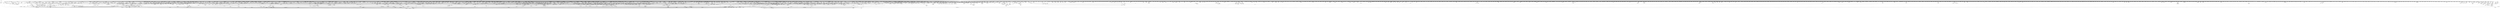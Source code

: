 digraph kerncollapsed {
    "access_ok_10" [color="black"];
    "__raw_spin_unlock_irq_7" [color="black"];
    "__raw_spin_lock_irqsave_4" [color="black"];
    "__raw_spin_lock_41" [color="black"];
    "system_supports_mte_1" [color="black"];
    "__raw_spin_trylock" [color="black"];
    "tty_termios_baud_rate" [color="black"];
    "compact_lock_irqsave" [color="black"];
    "Indirect call64" [color="black"];
    "group_classify" [color="black"];
    "hlist_del_init" [color="black"];
    "pagefault_enable_1" [color="black"];
    "console_verbose" [color="black"];
    "update_cfs_rq_load_avg.isra.0" [color="black"];
    "lru_move_tail_fn" [color="black"];
    "get_file_1" [color="black"];
    "tlb_remove_table_sync_one" [color="black"];
    "rcu_advance_cbs" [color="black"];
    "fsnotify_data_inode" [color="black"];
    "__cmpxchg_case_acq_32.constprop.0_2" [color="black"];
    "io_prep_async_link" [color="black"];
    "desc_read_finalized_seq" [color="black"];
    "__siphash_unaligned" [color="black"];
    "Indirect call203" [color="black"];
    "set_swapper_pgd" [color="black"];
    "mm_counter_file" [color="black"];
    "__skb_set_length_1" [color="black"];
    "qdisc_maybe_clear_missed" [color="black"];
    "pfn_is_map_memory" [color="black"];
    "strscpy" [color="black"];
    "Indirect call110" [color="black"];
    "io_wq_exit_start" [color="black"];
    "rcu_gp_is_expedited" [color="black"];
    "lowest_in_progress" [color="black"];
    "timespec64_equal" [color="black"];
    "io_fill_cqe_aux" [color="black"];
    "io_should_retry_thread" [color="black"];
    "__raw_spin_lock_irqsave_32" [color="black"];
    "__raw_spin_lock_43" [color="black"];
    "mab_shift_right" [color="black"];
    "pcpu_unit_page_offset" [color="black"];
    "do_raw_spin_lock_26" [color="black"];
    "update_blocked_averages" [color="black"];
    "__raw_spin_lock_irq_32" [color="black"];
    "compaction_defer_reset" [color="black"];
    "mab_calc_split" [color="black"];
    "cpu_mitigations_off" [color="black"];
    "_compound_head_13" [color="black"];
    "cpumask_and" [color="black"];
    "Indirect call10" [color="black"];
    "other_cpu_in_panic" [color="black"];
    "rwsem_set_nonspinnable" [color="black"];
    "mod_zone_state" [color="black"];
    "__preempt_count_sub" [color="black"];
    "Indirect call182" [color="black"];
    "__bitmap_intersects" [color="black"];
    "__raw_spin_lock_irq_17" [color="black"];
    "tlb_remove_table_smp_sync" [color="black"];
    "get_random_bytes" [color="black"];
    "security_audit_rule_free" [color="black"];
    "mas_alloc_req.isra.0" [color="black"];
    "access_ok_12" [color="black"];
    "page_ref_inc" [color="black"];
    "__accumulate_pelt_segments" [color="black"];
    "read_seqbegin_or_lock" [color="black"];
    "xas_not_node" [color="black"];
    "pm_ops_is_empty" [color="black"];
    "__kern_my_cpu_offset_27" [color="black"];
    "update_dl_migration" [color="black"];
    "arch_local_irq_restore_3" [color="black"];
    "xas_next_entry" [color="black"];
    "xas_next_entry.constprop.0" [color="black"];
    "Indirect call39" [color="black"];
    "__kern_my_cpu_offset_37" [color="black"];
    "Indirect call213" [color="black"];
    "irq_chip_retrigger_hierarchy" [color="black"];
    "check_and_switch_context" [color="black"];
    "find_next_zero_bit_2" [color="black"];
    "folio_account_cleaned" [color="black"];
    "do_raw_spin_lock_58" [color="black"];
    "io_wq_hash_work" [color="black"];
    "Indirect call174" [color="black"];
    "prepare_to_wait_event" [color="black"];
    "compound_order_1" [color="black"];
    "prb_first_valid_seq" [color="black"];
    "do_raw_spin_lock_83" [color="black"];
    "__hrtimer_next_event_base.constprop.0" [color="black"];
    "get_file.isra.0" [color="black"];
    "Indirect call143" [color="black"];
    "system_supports_generic_auth" [color="black"];
    "timekeeping_get_ns" [color="black"];
    "folio_size" [color="black"];
    "task_curr" [color="black"];
    "unmask_irq" [color="black"];
    "__kern_my_cpu_offset_47" [color="black"];
    "calc_wheel_index" [color="black"];
    "pcpu_chunk_refresh_hint" [color="black"];
    "__raw_spin_unlock_irq_12" [color="black"];
    "rcu_accelerate_cbs" [color="black"];
    "__percpu_add_case_32_20" [color="black"];
    "fragmentation_index" [color="black"];
    "cpu_online_2" [color="black"];
    "tk_clock_read" [color="black"];
    "___d_drop" [color="black"];
    "__free_one_page" [color="black"];
    "arch_local_irq_save_5" [color="black"];
    "__io_put_kbuf_list" [color="black"];
    "copy_to_user_page" [color="black"];
    "pick_next_pushable_dl_task" [color="black"];
    "__bpf_free_used_maps" [color="black"];
    "skb_header_cloned" [color="black"];
    "_find_next_or_bit" [color="black"];
    "set_secondary_fwnode" [color="black"];
    "skb_has_frag_list" [color="black"];
    "wb_io_lists_depopulated" [color="black"];
    "futex_top_waiter" [color="black"];
    "__srcu_read_lock" [color="black"];
    "__wake_up_common" [color="black"];
    "local_bh_disable" [color="black"];
    "strchr" [color="black"];
    "set_task_reclaim_state" [color="black"];
    "queued_read_unlock.constprop.0_2" [color="black"];
    "Indirect call201" [color="black"];
    "vma_interval_tree_insert" [color="black"];
    "do_raw_spin_lock_15" [color="black"];
    "folio_trylock_1" [color="black"];
    "__page_cache_release" [color="black"];
    "this_cpu_has_cap.part.0" [color="black"];
    "ktime_add_safe" [color="black"];
    "__raw_spin_lock_21" [color="black"];
    "find_next_bit_15" [color="black"];
    "get_pfnblock_flags_mask" [color="black"];
    "idr_find" [color="black"];
    "sched_clock_noinstr" [color="black"];
    "Indirect call208" [color="black"];
    "__lshrti3" [color="black"];
    "sme_save_state" [color="black"];
    "cpumask_first" [color="black"];
    "folio_mapping" [color="black"];
    "strreplace" [color="black"];
    "__sw_hweight64" [color="black"];
    "Indirect call98" [color="black"];
    "igrab" [color="black"];
    "prepare_to_swait_event" [color="black"];
    "Indirect call73" [color="black"];
    "arch_local_irq_save_2" [color="black"];
    "siginfo_layout" [color="black"];
    "Indirect call81" [color="black"];
    "zone_watermark_ok" [color="black"];
    "d_shrink_add" [color="black"];
    "rcu_segcblist_inc_len" [color="black"];
    "__cmpxchg_case_acq_32.constprop.0_6" [color="black"];
    "fsnotify_update_flags" [color="black"];
    "__irq_domain_deactivate_irq" [color="black"];
    "Indirect call102" [color="black"];
    "__kern_my_cpu_offset_26" [color="black"];
    "__raw_spin_lock_irqsave_29" [color="black"];
    "percpu_ref_get_many" [color="black"];
    "Indirect call70" [color="black"];
    "synchronize_rcu.part.0" [color="black"];
    "task_active_pid_ns" [color="black"];
    "efi_reboot" [color="black"];
    "gfp_pfmemalloc_allowed" [color="black"];
    "__mutex_trylock_common" [color="black"];
    "set_ptes.constprop.0.isra.0" [color="black"];
    "lock_timer_base" [color="black"];
    "__mod_timer" [color="black"];
    "skip_atoi" [color="black"];
    "security_task_kill" [color="black"];
    "__skb_header_pointer" [color="black"];
    "do_raw_spin_lock_52" [color="black"];
    "radix_tree_next_chunk" [color="black"];
    "__task_will_free_mem" [color="black"];
    "list_move_tail" [color="black"];
    "rcu_start_this_gp" [color="black"];
    "qdisc_qstats_cpu_qlen_inc" [color="black"];
    "Indirect call105" [color="black"];
    "io_poll_can_finish_inline.isra.0" [color="black"];
    "rcu_seq_set_state" [color="black"];
    "_get_random_bytes" [color="black"];
    "Indirect call142" [color="black"];
    "Indirect call212" [color="black"];
    "page_ref_inc_6" [color="black"];
    "sched_clock" [color="black"];
    "do_raw_spin_lock_34" [color="black"];
    "mtree_range_walk" [color="black"];
    "will_become_orphaned_pgrp" [color="black"];
    "Indirect call40" [color="black"];
    "do_raw_spin_lock_31" [color="black"];
    "freezing_slow_path" [color="black"];
    "update_group_capacity" [color="black"];
    "dl_set_overload.part.0" [color="black"];
    "__raw_spin_unlock_irqrestore_31" [color="black"];
    "mas_set_alloc_req" [color="black"];
    "do_raw_spin_lock_45" [color="black"];
    "add_device_randomness" [color="black"];
    "srcu_gp_start" [color="black"];
    "sock_rfree" [color="black"];
    "__raise_softirq_irqoff" [color="black"];
    "__kern_my_cpu_offset_24" [color="black"];
    "pmd_offset.isra.0" [color="black"];
    "do_raw_spin_lock.constprop.0_7" [color="black"];
    "__raw_spin_lock_irq.constprop.0_1" [color="black"];
    "Indirect call63" [color="black"];
    "Indirect call155" [color="black"];
    "task_clear_jobctl_trapping" [color="black"];
    "__do_once_start" [color="black"];
    "xas_set_order.part.0" [color="black"];
    "tlb_gather_mmu" [color="black"];
    "Indirect call151" [color="black"];
    "__dev_put.part.0" [color="black"];
    "xa_err" [color="black"];
    "list_del_1" [color="black"];
    "do_raw_spin_lock_41" [color="black"];
    "access_ok_14" [color="black"];
    "pcpu_block_update_hint_alloc" [color="black"];
    "__raw_spin_lock_26" [color="black"];
    "posixtimer_rearm" [color="black"];
    "test_ti_thread_flag_19" [color="black"];
    "Indirect call132" [color="black"];
    "auditsc_get_stamp" [color="black"];
    "count_vm_event_2" [color="black"];
    "slab_want_init_on_alloc" [color="black"];
    "get_work_pool" [color="black"];
    "__mnt_is_readonly" [color="black"];
    "__remove_inode_hash" [color="black"];
    "__xchg_case_mb_64.constprop.0_2" [color="black"];
    "do_raw_spin_lock.constprop.0_10" [color="black"];
    "security_d_instantiate" [color="black"];
    "_double_lock_balance" [color="black"];
    "mte_zero_clear_page_tags" [color="black"];
    "queued_read_lock.constprop.0" [color="black"];
    "security_secid_to_secctx" [color="black"];
    "Indirect call100" [color="black"];
    "hrtimer_reprogram.constprop.0" [color="black"];
    "__lock_task_sighand" [color="black"];
    "vma_address" [color="black"];
    "lazy_max_pages" [color="black"];
    "pm_runtime_put_noidle_2" [color="black"];
    "_atomic_dec_and_lock" [color="black"];
    "fpsimd_save_state" [color="black"];
    "need_active_balance" [color="black"];
    "__kern_my_cpu_offset_60" [color="black"];
    "__cmpxchg_case_acq_32.constprop.0_15" [color="black"];
    "pfn_valid_2" [color="black"];
    "raw_spin_rq_trylock" [color="black"];
    "__sw_hweight32" [color="black"];
    "Indirect call145" [color="black"];
    "__percpu_add_case_64_7" [color="black"];
    "xa_find_after" [color="black"];
    "__kmem_obj_info" [color="black"];
    "wake_all_kswapds" [color="black"];
    "dev_to_swnode" [color="black"];
    "cpudl_heapify" [color="black"];
    "folio_size_2" [color="black"];
    "call_function_single_prep_ipi" [color="black"];
    "rcu_poll_gp_seq_start" [color="black"];
    "__raw_spin_unlock_irqrestore_29" [color="black"];
    "pmd_offset.isra.0_1" [color="black"];
    "u64_stats_inc" [color="black"];
    "vma_interval_tree_iter_first" [color="black"];
    "Indirect call93" [color="black"];
    "__cmpxchg_case_64.isra.0" [color="black"];
    "Indirect call66" [color="black"];
    "__delay" [color="black"];
    "__disable_irq" [color="black"];
    "__efistub_caches_clean_inval_pou" [color="black"];
    "__raw_spin_lock_3" [color="black"];
    "mte_copy_page_tags" [color="black"];
    "wb_stat_error" [color="black"];
    "__raw_spin_unlock_irq_18" [color="black"];
    "sub_rq_bw.isra.0" [color="black"];
    "find_last_bit" [color="black"];
    "next_zone" [color="black"];
    "mast_ascend" [color="black"];
    "Indirect call57" [color="black"];
    "copy_fd_bitmaps" [color="black"];
    "Indirect call45" [color="black"];
    "__raw_spin_lock_12" [color="black"];
    "pageblock_skip_persistent" [color="black"];
    "min_deadline_cb_rotate" [color="black"];
    "Indirect call178" [color="black"];
    "fatal_signal_pending_5" [color="black"];
    "mas_set_split_parent.isra.0" [color="black"];
    "arm64_kernel_unmapped_at_el0_2" [color="black"];
    "sync_exp_work_done" [color="black"];
    "replace_mark_chunk" [color="black"];
    "idr_for_each" [color="black"];
    "check_stable_address_space" [color="black"];
    "flush_dcache_page" [color="black"];
    "Indirect call16" [color="black"];
    "steal_suitable_fallback" [color="black"];
    "folio_trylock_2" [color="black"];
    "__cmpxchg_case_mb_32_8" [color="black"];
    "Indirect call171" [color="black"];
    "arch_timer_evtstrm_available" [color="black"];
    "__pick_first_entity" [color="black"];
    "find_next_bit.constprop.0_21" [color="black"];
    "ptep_set_access_flags" [color="black"];
    "kthread_insert_work_sanity_check" [color="black"];
    "pageblock_pfn_to_page" [color="black"];
    "vma_interval_tree_remove" [color="black"];
    "Indirect call0" [color="black"];
    "__kern_my_cpu_offset_61" [color="black"];
    "ksize" [color="black"];
    "__set_task_comm" [color="black"];
    "unlock_page" [color="black"];
    "kthread_probe_data" [color="black"];
    "fsnotify_put_sb_connectors" [color="black"];
    "folio_pfn" [color="black"];
    "memset" [color="black"];
    "tls_preserve_current_state" [color="black"];
    "__cmpwait_case_32" [color="black"];
    "pagefault_enable_2" [color="black"];
    "__raw_spin_lock_irq_21" [color="black"];
    "hrtimer_try_to_cancel" [color="black"];
    "__list_del_entry" [color="black"];
    "io_poll_remove_entries" [color="black"];
    "__acct_reclaim_writeback" [color="black"];
    "wakeup_source_deactivate" [color="black"];
    "__rpm_get_callback" [color="black"];
    "percpu_ref_put_many.constprop.0" [color="black"];
    "io_req_defer_failed" [color="black"];
    "__anon_vma_interval_tree_augment_propagate" [color="black"];
    "do_softirq_own_stack" [color="black"];
    "_find_next_and_bit" [color="black"];
    "__raw_spin_unlock_irqrestore_17" [color="black"];
    "test_taint" [color="black"];
    "jiffies_to_msecs" [color="black"];
    "spin_lock_irqsave_ssp_contention" [color="black"];
    "invalid_mkclean_vma" [color="black"];
    "pcpu_find_block_fit" [color="black"];
    "dev_bus_name" [color="black"];
    "jiffies_to_usecs" [color="black"];
    "__cmpxchg_case_mb_32_5" [color="black"];
    "read_seqbegin.constprop.0" [color="black"];
    "zone_watermark_ok_safe" [color="black"];
    "__page_set_anon_rmap" [color="black"];
    "rcu_stall_is_suppressed" [color="black"];
    "security_sock_rcv_skb" [color="black"];
    "mas_pop_node" [color="black"];
    "__ksize" [color="black"];
    "plist_del" [color="black"];
    "d_find_any_alias" [color="black"];
    "tag_clear" [color="black"];
    "Indirect call147" [color="black"];
    "netdev_start_xmit" [color="black"];
    "mas_parent_type" [color="black"];
    "rcu_seq_start" [color="black"];
    "mod_zone_page_state" [color="black"];
    "Indirect call79" [color="black"];
    "is_current_pgrp_orphaned" [color="black"];
    "rb_prev" [color="black"];
    "is_vmalloc_addr" [color="black"];
    "sk_leave_memory_pressure" [color="black"];
    "__raw_read_unlock.constprop.0_6" [color="black"];
    "clear_bit_unlock.constprop.0" [color="black"];
    "rcu_segcblist_enqueue" [color="black"];
    "__irq_disable" [color="black"];
    "do_raw_spin_lock_7" [color="black"];
    "xas_result" [color="black"];
    "do_raw_spin_lock_66" [color="black"];
    "__ipi_send_mask" [color="black"];
    "folio_order" [color="black"];
    "do_raw_spin_lock_9" [color="black"];
    "__raw_spin_lock_irqsave_6" [color="black"];
    "find_suitable_fallback" [color="black"];
    "__mnt_want_write" [color="black"];
    "Indirect call47" [color="black"];
    "__cmpxchg_case_mb_32_10" [color="black"];
    "futex_get_value_locked" [color="black"];
    "Indirect call168" [color="black"];
    "io_acct_run_queue" [color="black"];
    "mas_descend" [color="black"];
    "mas_store_prealloc.part.0" [color="black"];
    "find_busiest_group" [color="black"];
    "__xchg_case_mb_32.constprop.0" [color="black"];
    "task_work_cancel_match" [color="black"];
    "strscpy_pad" [color="black"];
    "xas_next_offset" [color="black"];
    "__raw_spin_unlock_irq_4" [color="black"];
    "__sk_mem_reclaim" [color="black"];
    "this_cpu_has_cap" [color="black"];
    "ktime_get_with_offset" [color="black"];
    "xas_error.isra.0" [color="black"];
    "change_page_range" [color="black"];
    "xas_start" [color="black"];
    "__clear_open_fd" [color="black"];
    "vma_interval_tree_subtree_search" [color="black"];
    "find_next_bit_8" [color="black"];
    "wp_page_reuse" [color="black"];
    "__cmpxchg_case_acq_32.constprop.0_4" [color="black"];
    "show_mem_node_skip" [color="black"];
    "is_subdir" [color="black"];
    "lru_note_cost_refault" [color="black"];
    "timerqueue_add" [color="black"];
    "sched_cgroup_fork" [color="black"];
    "global_dirtyable_memory" [color="black"];
    "next_online_pgdat" [color="black"];
    "mutex_is_locked" [color="black"];
    "_atomic_dec_and_lock_irqsave" [color="black"];
    "percpu_ref_noop_confirm_switch" [color="black"];
    "do_raw_spin_lock_72" [color="black"];
    "rwsem_read_trylock" [color="black"];
    "__raw_spin_lock_irqsave_18" [color="black"];
    "pcpu_next_fit_region.constprop.0" [color="black"];
    "inode_cgwb_move_to_attached" [color="black"];
    "skb_header_pointer_2" [color="black"];
    "__pfn_to_section" [color="black"];
    "filemap_release_folio" [color="black"];
    "__cmpwait_case_32_3" [color="black"];
    "mapping_shrinkable_1" [color="black"];
    "__bitmap_clear" [color="black"];
    "__raw_spin_unlock_irq_1" [color="black"];
    "cpu_clock_sample_group" [color="black"];
    "__to_kthread" [color="black"];
    "vm_commit_limit" [color="black"];
    "chacha_block_generic" [color="black"];
    "tty_name" [color="black"];
    "queued_write_lock.constprop.0_1" [color="black"];
    "percpu_ref_put_many.constprop.0_1" [color="black"];
    "mas_set_height" [color="black"];
    "dl_bw_of" [color="black"];
    "sock_inuse_add" [color="black"];
    "Indirect call189" [color="black"];
    "folio_nr_pages_1" [color="black"];
    "memblock_search" [color="black"];
    "slab_is_available" [color="black"];
    "override_creds" [color="black"];
    "__kern_my_cpu_offset_11" [color="black"];
    "Indirect call61" [color="black"];
    "__raw_read_unlock.constprop.0_2" [color="black"];
    "prepend_path" [color="black"];
    "Indirect call159" [color="black"];
    "__raw_spin_lock_irq_7" [color="black"];
    "mte_thread_switch" [color="black"];
    "do_init_timer.constprop.0" [color="black"];
    "__raw_spin_lock_64" [color="black"];
    "Indirect call193" [color="black"];
    "free_vmap_area_rb_augment_cb_rotate" [color="black"];
    "mod_node_page_state" [color="black"];
    "page_ref_inc_2" [color="black"];
    "Indirect call210" [color="black"];
    "__raw_spin_unlock_irqrestore_14" [color="black"];
    "lockref_mark_dead" [color="black"];
    "cleanup_timerqueue" [color="black"];
    "kick_process" [color="black"];
    "task_clear_jobctl_pending" [color="black"];
    "posix_cputimers_group_init" [color="black"];
    "Indirect call139" [color="black"];
    "__rb_erase_color" [color="black"];
    "folio_nr_pages_4" [color="black"];
    "__raw_spin_lock_irqsave_51" [color="black"];
    "do_raw_spin_lock_35" [color="black"];
    "folio_anon_vma" [color="black"];
    "__pageblock_pfn_to_page" [color="black"];
    "__raw_spin_lock_irqsave_25" [color="black"];
    "do_raw_spin_lock_1" [color="black"];
    "propagate_mount_unlock" [color="black"];
    "Indirect call149" [color="black"];
    "audit_mark_compare" [color="black"];
    "__raw_spin_lock_irq_5" [color="black"];
    "find_next_and_bit.constprop.0" [color="black"];
    "find_next_and_bit" [color="black"];
    "capacity_of" [color="black"];
    "get_next_ino" [color="black"];
    "ktime_get_coarse_real_ts64" [color="black"];
    "find_next_bit.constprop.0_11" [color="black"];
    "exit_oom_victim" [color="black"];
    "__kern_my_cpu_offset_23" [color="black"];
    "__wb_update_bandwidth.constprop.0" [color="black"];
    "kmalloc_slab" [color="black"];
    "__wake_up_locked_key" [color="black"];
    "init_entity_runnable_average" [color="black"];
    "cpuhp_invoke_callback" [color="black"];
    "sched_clock_cpu" [color="black"];
    "__rb_insert_augmented" [color="black"];
    "__kern_my_cpu_offset_56" [color="black"];
    "collect_posix_cputimers" [color="black"];
    "Indirect call2" [color="black"];
    "__raw_spin_lock_irq_31" [color="black"];
    "__raw_spin_lock_14" [color="black"];
    "io_cqe_cache_refill" [color="black"];
    "try_to_take_rt_mutex" [color="black"];
    "Indirect call196" [color="black"];
    "put_ldops.constprop.0" [color="black"];
    "__pi_strlen" [color="black"];
    "eth_type_vlan" [color="black"];
    "percpu_counter_set" [color="black"];
    "wakeup_kcompactd" [color="black"];
    "__xas_next" [color="black"];
    "tty_driver_flush_buffer" [color="black"];
    "llist_add_batch" [color="black"];
    "kill_device" [color="black"];
    "reweight_task" [color="black"];
    "timer_reduce" [color="black"];
    "__wb_calc_thresh" [color="black"];
    "dev_pm_disable_wake_irq_check" [color="black"];
    "cpumask_and.isra.0_3" [color="black"];
    "post_alloc_hook" [color="black"];
    "fatal_signal_pending_1" [color="black"];
    "workingset_activation" [color="black"];
    "find_next_bit_17" [color="black"];
    "audit_gid_comparator" [color="black"];
    "percpu_counter_dec" [color="black"];
    "__raw_spin_lock_20" [color="black"];
    "pcpu_init_md_blocks" [color="black"];
    "print_tainted" [color="black"];
    "pte_to_swp_entry" [color="black"];
    "__raw_spin_lock_62" [color="black"];
    "min_deadline_cb_propagate" [color="black"];
    "do_raw_spin_lock_43" [color="black"];
    "Indirect call92" [color="black"];
    "Indirect call138" [color="black"];
    "__skb_zcopy_downgrade_managed" [color="black"];
    "__kern_my_cpu_offset_62" [color="black"];
    "move_linked_works" [color="black"];
    "__kern_my_cpu_offset_134" [color="black"];
    "do_raw_spin_lock_36" [color="black"];
    "__pi_memcmp" [color="black"];
    "__sk_mem_reduce_allocated" [color="black"];
    "Indirect call13" [color="black"];
    "__nr_to_section" [color="black"];
    "Indirect call205" [color="black"];
    "Indirect call56" [color="black"];
    "fatal_signal_pending_3" [color="black"];
    "io_prep_async_work" [color="black"];
    "mas_bulk_rebalance" [color="black"];
    "__raw_spin_lock" [color="black"];
    "__raw_spin_unlock_irq_38" [color="black"];
    "Indirect call21" [color="black"];
    "__kern_my_cpu_offset_19" [color="black"];
    "list_lru_del" [color="black"];
    "__raw_spin_unlock_irq.constprop.0_2" [color="black"];
    "__folio_cancel_dirty" [color="black"];
    "current_is_kswapd" [color="black"];
    "security_file_set_fowner" [color="black"];
    "folio_mark_dirty" [color="black"];
    "flush_tlb_mm_1" [color="black"];
    "file_ns_capable" [color="black"];
    "__cmpxchg_case_acq_32.constprop.0_16" [color="black"];
    "__raw_spin_unlock_irqrestore" [color="black"];
    "rcu_segcblist_first_pend_cb" [color="black"];
    "do_raw_spin_lock_18" [color="black"];
    "io_put_kbuf" [color="black"];
    "tsk_fork_get_node" [color="black"];
    "update_load_avg" [color="black"];
    "fpsimd_thread_switch" [color="black"];
    "smp_call_function_single" [color="black"];
    "mas_rewalk_if_dead" [color="black"];
    "panic_smp_self_stop" [color="black"];
    "cpumask_next.constprop.0" [color="black"];
    "find_next_bit_6" [color="black"];
    "drain_local_pages" [color="black"];
    "_copy_from_iter" [color="black"];
    "Indirect call214" [color="black"];
    "__percpu_down_write_trylock" [color="black"];
    "pwq_activate_inactive_work" [color="black"];
    "tag_get" [color="black"];
    "arch_get_random_longs" [color="black"];
    "idle_cpu" [color="black"];
    "__fprop_add_percpu" [color="black"];
    "do_raw_spin_lock_46" [color="black"];
    "arm_smccc_1_1_get_conduit" [color="black"];
    "access_ok_16" [color="black"];
    "__kern_my_cpu_offset_21" [color="black"];
    "rb_first" [color="black"];
    "kernfs_root" [color="black"];
    "arch_get_random_seed_longs" [color="black"];
    "sock_flag_1" [color="black"];
    "do_raw_spin_lock.constprop.0_14" [color="black"];
    "__kern_my_cpu_offset_14" [color="black"];
    "mte_dead_leaves.constprop.0" [color="black"];
    "__raw_spin_lock_irq_20" [color="black"];
    "__raw_spin_unlock_irqrestore_5" [color="black"];
    "Indirect call108" [color="black"];
    "__raw_spin_trylock_5" [color="black"];
    "set_work_data" [color="black"];
    "__integrity_iint_find" [color="black"];
    "check_class_changed" [color="black"];
    "__anon_vma_interval_tree_subtree_search" [color="black"];
    "exit_rcu" [color="black"];
    "cpu_util_cfs_boost" [color="black"];
    "first_zones_zonelist" [color="black"];
    "se_weight.isra.0" [color="black"];
    "Indirect call88" [color="black"];
    "mas_find_child" [color="black"];
    "cpu_online_1" [color="black"];
    "do_raw_spin_lock" [color="black"];
    "radix_tree_tag_get" [color="black"];
    "__cmpxchg_case_acq_32_3" [color="black"];
    "pud_clear_huge" [color="black"];
    "signal_set_stop_flags" [color="black"];
    "zone_page_state_add" [color="black"];
    "__io_prep_linked_timeout" [color="black"];
    "__get_task_comm" [color="black"];
    "ptep_clear_flush" [color="black"];
    "__raw_spin_lock_irqsave_19" [color="black"];
    "set_cpu_online" [color="black"];
    "page_ref_dec_and_test" [color="black"];
    "find_next_bit.constprop.0_8" [color="black"];
    "__raw_spin_unlock_irq_28" [color="black"];
    "skb_flow_get_icmp_tci" [color="black"];
    "Indirect call198" [color="black"];
    "first_online_pgdat" [color="black"];
    "Indirect call30" [color="black"];
    "Indirect call137" [color="black"];
    "sock_rmem_free" [color="black"];
    "ptrauth_keys_install_user" [color="black"];
    "rcu_segcblist_init" [color="black"];
    "mas_next_slot" [color="black"];
    "__raw_spin_lock_irq" [color="black"];
    "fatal_signal_pending" [color="black"];
    "__cmpxchg_case_mb_32_4" [color="black"];
    "__raw_spin_unlock_irqrestore_18" [color="black"];
    "do_raw_spin_lock_97" [color="black"];
    "do_raw_spin_lock_47" [color="black"];
    "task_rq_lock" [color="black"];
    "clear_buddies.isra.0" [color="black"];
    "pid_task" [color="black"];
    "find_next_bit_18" [color="black"];
    "Indirect call154" [color="black"];
    "arch_teardown_dma_ops" [color="black"];
    "__raw_spin_lock_irq_41" [color="black"];
    "__find_vmap_area.constprop.0" [color="black"];
    "find_next_bit.constprop.0_1" [color="black"];
    "llist_del_first" [color="black"];
    "__kern_my_cpu_offset_89" [color="black"];
    "mod_timer" [color="black"];
    "__raw_spin_lock_irqsave_42" [color="black"];
    "Indirect call156" [color="black"];
    "__raw_spin_lock_18" [color="black"];
    "req_set_fail_4" [color="black"];
    "skb_copy_bits" [color="black"];
    "compaction_zonelist_suitable" [color="black"];
    "__irq_startup" [color="black"];
    "blake2s_compress" [color="black"];
    "ktime_get_mono_fast_ns" [color="black"];
    "d_hash" [color="black"];
    "__local_bh_enable_ip" [color="black"];
    "tty_termios_input_baud_rate" [color="black"];
    "update_pm_runtime_accounting" [color="black"];
    "prb_reserve" [color="black"];
    "folio_mapped_1" [color="black"];
    "__cmpxchg_case_mb_64_6" [color="black"];
    "mas_set_parent.constprop.0" [color="black"];
    "search_cmp_ftr_reg" [color="black"];
    "io_wq_work_match_item" [color="black"];
    "rcu_segcblist_extract_done_cbs" [color="black"];
    "free_pcppages_bulk" [color="black"];
    "put_dec_full8" [color="black"];
    "pud_set_huge" [color="black"];
    "_compound_head_3" [color="black"];
    "__kern_my_cpu_offset_44" [color="black"];
    "arch_send_call_function_single_ipi" [color="black"];
    "_find_next_bit" [color="black"];
    "update_cached_migrate" [color="black"];
    "__cmpxchg_case_8" [color="black"];
    "mas_walk" [color="black"];
    "mapping_unmap_writable" [color="black"];
    "Indirect call199" [color="black"];
    "inactive_is_low.constprop.0" [color="black"];
    "set_tlb_ubc_flush_pending" [color="black"];
    "percpu_ref_put_many" [color="black"];
    "__raw_spin_unlock_irq_19" [color="black"];
    "__xchg_case_acq_64.isra.0" [color="black"];
    "ma_dead_node" [color="black"];
    "Indirect call86" [color="black"];
    "wake_up_bit" [color="black"];
    "do_csum" [color="black"];
    "timer_wait_running" [color="black"];
    "__cmpxchg_case_acq_32.constprop.0_20" [color="black"];
    "__kern_my_cpu_offset_71" [color="black"];
    "Indirect call129" [color="black"];
    "memmove" [color="black"];
    "folio_trylock_flag" [color="black"];
    "folio_evictable" [color="black"];
    "anon_vma_interval_tree_post_update_vma" [color="black"];
    "clear_ti_thread_flag_4" [color="black"];
    "memcg_charge_kernel_stack.part.0" [color="black"];
    "__raw_spin_lock_irqsave_34" [color="black"];
    "__kern_my_cpu_offset_15" [color="black"];
    "Indirect call207" [color="black"];
    "__raw_spin_trylock_3" [color="black"];
    "data_push_tail" [color="black"];
    "sk_mem_reclaim" [color="black"];
    "do_raw_spin_lock_8" [color="black"];
    "__dl_clear_params" [color="black"];
    "mast_split_data" [color="black"];
    "__raw_spin_lock_4" [color="black"];
    "xas_set_offset" [color="black"];
    "Indirect call124" [color="black"];
    "io_match_task_safe" [color="black"];
    "prep_new_page" [color="black"];
    "page_ref_inc_1" [color="black"];
    "prepare_to_wait" [color="black"];
    "find_vmap_area" [color="black"];
    "srcu_read_unlock.constprop.0" [color="black"];
    "down_trylock" [color="black"];
    "__percpu_counter_sum" [color="black"];
    "test_ti_thread_flag_4" [color="black"];
    "mte_destroy_descend.constprop.0" [color="black"];
    "__kern_my_cpu_offset_42" [color="black"];
    "page_ref_dec_and_test_1" [color="black"];
    "rpm_check_suspend_allowed" [color="black"];
    "__raw_spin_unlock_irq.constprop.0_1" [color="black"];
    "try_release_thread_stack_to_cache" [color="black"];
    "rcu_cblist_init" [color="black"];
    "get_work_pwq" [color="black"];
    "audit_comparator" [color="black"];
    "mab_set_b_end" [color="black"];
    "no_page_table" [color="black"];
    "task_call_func" [color="black"];
    "arch_local_irq_enable_2" [color="black"];
    "cpu_do_switch_mm" [color="black"];
    "Indirect call94" [color="black"];
    "__raw_write_lock_irq" [color="black"];
    "__percpu_add_case_32" [color="black"];
    "invalid_folio_referenced_vma" [color="black"];
    "lockref_put_return" [color="black"];
    "__clear_close_on_exec.isra.0" [color="black"];
    "pde_subdir_first" [color="black"];
    "access_ok_39" [color="black"];
    "__rt_mutex_futex_trylock" [color="black"];
    "__bitmap_weight" [color="black"];
    "kernfs_release_file.part.0.isra.0" [color="black"];
    "rcu_gp_is_normal" [color="black"];
    "__raw_spin_unlock_irqrestore.constprop.0_1" [color="black"];
    "user_disable_single_step" [color="black"];
    "__wake_up" [color="black"];
    "Indirect call58" [color="black"];
    "__cmpxchg_case_mb_64_2" [color="black"];
    "mntget" [color="black"];
    "fsnotify_grab_connector" [color="black"];
    "check_cb_ovld_locked" [color="black"];
    "__raw_write_lock_irq_1" [color="black"];
    "__cmpxchg_case_acq_64" [color="black"];
    "copy_from_kernel_nofault_allowed" [color="black"];
    "list_move_1" [color="black"];
    "prep_compound_page" [color="black"];
    "arch_smp_send_reschedule" [color="black"];
    "Indirect call91" [color="black"];
    "_compound_head_1" [color="black"];
    "__cmpxchg_case_mb_32_3" [color="black"];
    "pcpu_page_idx" [color="black"];
    "__percpu_add_case_32_8" [color="black"];
    "get_data" [color="black"];
    "init_timer_key" [color="black"];
    "folio_evictable_1" [color="black"];
    "account_pipe_buffers" [color="black"];
    "Indirect call126" [color="black"];
    "Indirect call97" [color="black"];
    "pgdat_balanced" [color="black"];
    "__sync_icache_dcache" [color="black"];
    "__raw_spin_lock_irq_19" [color="black"];
    "__fprop_add_percpu_max" [color="black"];
    "mm_trace_rss_stat" [color="black"];
    "fsnotify_connector_sb" [color="black"];
    "mas_wr_store_setup" [color="black"];
    "mas_split_final_node.isra.0" [color="black"];
    "Indirect call109" [color="black"];
    "__count_vm_events" [color="black"];
    "io_wq_get_acct" [color="black"];
    "find_buddy_page_pfn" [color="black"];
    "__raw_spin_lock_irqsave_39" [color="black"];
    "fsnotify" [color="black"];
    "_find_first_and_bit" [color="black"];
    "timer_delete_hook" [color="black"];
    "Indirect call191" [color="black"];
    "mas_leaf_set_meta" [color="black"];
    "__iget" [color="black"];
    "xas_find_marked" [color="black"];
    "Indirect call121" [color="black"];
    "del_page_from_free_list" [color="black"];
    "bsearch" [color="black"];
    "set_ti_thread_flag_4" [color="black"];
    "wb_io_lists_populated" [color="black"];
    "__rb_rotate_set_parents" [color="black"];
    "arch_irq_work_raise" [color="black"];
    "clear_ti_thread_flag" [color="black"];
    "Indirect call26" [color="black"];
    "Indirect call152" [color="black"];
    "chacha_permute" [color="black"];
    "do_raw_spin_lock.constprop.0_3" [color="black"];
    "__hlist_del" [color="black"];
    "Indirect call52" [color="black"];
    "__lookup_mnt" [color="black"];
    "__cmpxchg_case_acq_32.constprop.0_7" [color="black"];
    "d_ancestor" [color="black"];
    "page_ref_add_1" [color="black"];
    "Indirect call55" [color="black"];
    "__raw_spin_lock_irqsave_11" [color="black"];
    "__raw_spin_unlock_irqrestore_9" [color="black"];
    "active_load_balance_cpu_stop" [color="black"];
    "process_shares_mm" [color="black"];
    "get_timespec64" [color="black"];
    "Indirect call31" [color="black"];
    "__raw_spin_lock_irqsave_5" [color="black"];
    "__skb_set_length" [color="black"];
    "__task_rq_lock" [color="black"];
    "mas_safe_pivot" [color="black"];
    "node_dirty_ok" [color="black"];
    "__attach_to_pi_owner" [color="black"];
    "do_raw_spin_lock_118" [color="black"];
    "percpu_ref_get_many.constprop.0" [color="black"];
    "signal_pending_state" [color="black"];
    "Indirect call134" [color="black"];
    "hrtimer_active" [color="black"];
    "set_ti_thread_flag_5" [color="black"];
    "__raw_spin_lock_22" [color="black"];
    "Indirect call54" [color="black"];
    "__arm64_sys_futex" [color="black"];
    "cd_forget" [color="black"];
    "forward_timer_base" [color="black"];
    "pcpu_block_refresh_hint" [color="black"];
    "__ptrace_link" [color="black"];
    "__lock_timer" [color="black"];
    "device_links_read_unlock" [color="black"];
    "__raw_spin_lock_irq_35" [color="black"];
    "__raw_spin_unlock_irq_3" [color="black"];
    "cpus_share_cache" [color="black"];
    "load_unaligned_zeropad_1" [color="black"];
    "skb_pfmemalloc" [color="black"];
    "flush_tlb_kernel_range" [color="black"];
    "double_unlock_balance" [color="black"];
    "do_raw_spin_lock_88" [color="black"];
    "Indirect call78" [color="black"];
    "__percpu_add_case_64.constprop.0_1" [color="black"];
    "Indirect call123" [color="black"];
    "hlist_bl_lock" [color="black"];
    "Indirect call170" [color="black"];
    "Indirect call28" [color="black"];
    "rt_mutex_proxy_unlock" [color="black"];
    "hrtimer_sleeper_start_expires" [color="black"];
    "mutex_can_spin_on_owner" [color="black"];
    "__disable_irq_nosync" [color="black"];
    "mutex_spin_on_owner" [color="black"];
    "cpudl_heapify_up" [color="black"];
    "vma_interval_tree_augment_propagate" [color="black"];
    "futex_hash" [color="black"];
    "find_first_bit_3" [color="black"];
    "cfs_rq_of" [color="black"];
    "wants_signal" [color="black"];
    "__raw_spin_lock_27" [color="black"];
    "wb_update_bandwidth" [color="black"];
    "signalfd_cleanup" [color="black"];
    "memzero_explicit" [color="black"];
    "io_acct_cancel_pending_work" [color="black"];
    "skb_tailroom" [color="black"];
    "arch_tlbbatch_should_defer.constprop.0" [color="black"];
    "Indirect call158" [color="black"];
    "kernel_init_pages" [color="black"];
    "get_task_exe_file" [color="black"];
    "do_raw_spin_lock_73" [color="black"];
    "virt_to_slab" [color="black"];
    "is_valid_gup_args" [color="black"];
    "__wake_up_locked_key_bookmark" [color="black"];
    "fsnotify_handle_inode_event.isra.0" [color="black"];
    "Indirect call37" [color="black"];
    "free_unref_page_commit" [color="black"];
    "virt_to_head_page.isra.0" [color="black"];
    "Indirect call125" [color="black"];
    "task_pid_vnr_1" [color="black"];
    "Indirect call197" [color="black"];
    "lru_lazyfree_fn" [color="black"];
    "req_ref_put_and_test" [color="black"];
    "__list_del_entry_2" [color="black"];
    "inode_io_list_move_locked" [color="black"];
    "pcpu_block_update" [color="black"];
    "__anon_vma_interval_tree_augment_rotate" [color="black"];
    "node_page_state_add" [color="black"];
    "mas_pause" [color="black"];
    "prepend_char" [color="black"];
    "Indirect call131" [color="black"];
    "__raw_spin_lock_42" [color="black"];
    "qdisc_qstats_cpu_qlen_dec" [color="black"];
    "move_freepages_block" [color="black"];
    "gup_signal_pending" [color="black"];
    "arch_local_irq_restore_1" [color="black"];
    "security_audit_rule_match" [color="black"];
    "folio_invalidate" [color="black"];
    "fatal_signal_pending_6" [color="black"];
    "__kern_my_cpu_offset_49" [color="black"];
    "set_pud" [color="black"];
    "kernfs_should_drain_open_files" [color="black"];
    "pmd_set_huge" [color="black"];
    "__set_fixmap" [color="black"];
    "list_lru_add" [color="black"];
    "hrtimer_start_expires" [color="black"];
    "super_wake" [color="black"];
    "mas_wr_walk_index.isra.0" [color="black"];
    "local_bh_enable" [color="black"];
    "IS_ERR_OR_NULL_3" [color="black"];
    "Indirect call209" [color="black"];
    "folio_mapped_2" [color="black"];
    "kobj_ns_ops" [color="black"];
    "wq_worker_running" [color="black"];
    "Indirect call50" [color="black"];
    "test_ti_thread_flag_11" [color="black"];
    "__xchg_case_64.constprop.0" [color="black"];
    "kmap_atomic_1" [color="black"];
    "_find_next_zero_bit" [color="black"];
    "set_kpti_asid_bits" [color="black"];
    "next_mnt" [color="black"];
    "unreserve_highatomic_pageblock" [color="black"];
    "space_used" [color="black"];
    "__cmpxchg_case_acq_32.constprop.0_9" [color="black"];
    "__raw_spin_lock_6" [color="black"];
    "Indirect call192" [color="black"];
    "get_arm64_ftr_reg_nowarn" [color="black"];
    "workingset_eviction" [color="black"];
    "u64_stats_add_2" [color="black"];
    "put_cpu_fpsimd_context" [color="black"];
    "irqd_set.isra.0_1" [color="black"];
    "can_set_direct_map" [color="black"];
    "netdev_name" [color="black"];
    "do_raw_spin_lock_64" [color="black"];
    "netlink_has_listeners" [color="black"];
    "__kern_my_cpu_offset_18" [color="black"];
    "__d_instantiate" [color="black"];
    "kmsg_dump" [color="black"];
    "update_dl_rq_load_avg" [color="black"];
    "__mutex_remove_waiter" [color="black"];
    "_prb_read_valid" [color="black"];
    "__kern_my_cpu_offset_52" [color="black"];
    "spin_lock_irqsave_check_contention" [color="black"];
    "task_will_free_mem" [color="black"];
    "copy_user_highpage" [color="black"];
    "__cmpxchg_case_acq_32_2" [color="black"];
    "Indirect call65" [color="black"];
    "folio_nr_pages_2" [color="black"];
    "__dev_fwnode" [color="black"];
    "task_get_vl" [color="black"];
    "find_task_by_pid_ns" [color="black"];
    "page_ref_inc_4" [color="black"];
    "u64_stats_add_1" [color="black"];
    "compaction_free" [color="black"];
    "__kern_my_cpu_offset_91" [color="black"];
    "io_is_timeout_noseq" [color="black"];
    "audit_string_contains_control" [color="black"];
    "Indirect call3" [color="black"];
    "page_mapping" [color="black"];
    "tick_get_device" [color="black"];
    "__skb_checksum" [color="black"];
    "dcache_clean_pou" [color="black"];
    "__percpu_add_return_case_32_1" [color="black"];
    "Indirect call153" [color="black"];
    "anon_vma_interval_tree_iter_first" [color="black"];
    "folio_unlock" [color="black"];
    "Indirect call177" [color="black"];
    "mab_mas_cp" [color="black"];
    "__raw_spin_unlock_irq_17" [color="black"];
    "io_wq_worker_running" [color="black"];
    "find_next_bit.constprop.0_7" [color="black"];
    "io_poll_find.constprop.0" [color="black"];
    "find_next_zero_bit_1" [color="black"];
    "prepend" [color="black"];
    "Indirect call179" [color="black"];
    "do_raw_spin_lock_13" [color="black"];
    "__enqueue_entity" [color="black"];
    "mnt_dec_writers" [color="black"];
    "__peernet2id" [color="black"];
    "folio_test_uptodate" [color="black"];
    "do_raw_spin_lock.constprop.0_6" [color="black"];
    "task_sched_runtime" [color="black"];
    "pmd_clear_huge" [color="black"];
    "list_del_init_8" [color="black"];
    "access_ok_2" [color="black"];
    "find_next_zero_bit" [color="black"];
    "xas_pause" [color="black"];
    "internal_add_timer" [color="black"];
    "anon_vma_interval_tree_pre_update_vma" [color="black"];
    "Indirect call144" [color="black"];
    "kill_super_notify" [color="black"];
    "arch_local_irq_restore_2" [color="black"];
    "find_vma_prev" [color="black"];
    "__kern_my_cpu_offset_76" [color="black"];
    "get_task_mm" [color="black"];
    "__cmpxchg_case_acq_32.constprop.0_8" [color="black"];
    "mte_clear_page_tags" [color="black"];
    "__raw_spin_lock_5" [color="black"];
    "get_sd_balance_interval" [color="black"];
    "test_ti_thread_flag_21" [color="black"];
    "__raw_spin_lock_irqsave" [color="black"];
    "cpu_timer_task_rcu" [color="black"];
    "pm_runtime_autosuspend_expiration" [color="black"];
    "__percpu_add_case_32_13" [color="black"];
    "Indirect call25" [color="black"];
    "Indirect call188" [color="black"];
    "arch_local_irq_save_3" [color="black"];
    "Indirect call5" [color="black"];
    "Indirect call115" [color="black"];
    "console_is_usable" [color="black"];
    "mas_prev_range" [color="black"];
    "Indirect call186" [color="black"];
    "prepare_to_wait_exclusive" [color="black"];
    "find_lock_later_rq" [color="black"];
    "__raw_spin_lock_49" [color="black"];
    "wb_stat_mod" [color="black"];
    "ttwu_queue_wakelist" [color="black"];
    "arch_local_irq_save_7" [color="black"];
    "rb_insert_color_cached" [color="black"];
    "sched_post_fork" [color="black"];
    "find_next_bit_3" [color="black"];
    "__raw_write_unlock_irq_5" [color="black"];
    "cpumask_and.isra.0_1" [color="black"];
    "set_ptes.isra.0" [color="black"];
    "__raw_spin_lock_30" [color="black"];
    "__raw_spin_unlock_irq_35" [color="black"];
    "workingset_age_nonresident" [color="black"];
    "posix_cpu_timer_rearm" [color="black"];
    "enqueue_timer" [color="black"];
    "llist_reverse_order" [color="black"];
    "rcu_segcblist_entrain" [color="black"];
    "get_arm64_ftr_reg" [color="black"];
    "find_submount" [color="black"];
    "plist_add" [color="black"];
    "set_tsk_need_resched" [color="black"];
    "lockref_put_or_lock" [color="black"];
    "bump_cpu_timer" [color="black"];
    "mas_adopt_children.isra.0" [color="black"];
    "put_dec" [color="black"];
    "select_collect2" [color="black"];
    "Indirect call165" [color="black"];
    "do_raw_spin_lock_48" [color="black"];
    "Indirect call146" [color="black"];
    "_compound_head" [color="black"];
    "d_walk" [color="black"];
    "get_cred_1" [color="black"];
    "mas_state_walk" [color="black"];
    "__raw_spin_unlock_irq" [color="black"];
    "Indirect call141" [color="black"];
    "Indirect call85" [color="black"];
    "dev_nit_active" [color="black"];
    "copy_from_kernel_nofault" [color="black"];
    "sve_save_state" [color="black"];
    "find_next_bit_29" [color="black"];
    "folio_mapped_3" [color="black"];
    "test_ti_thread_flag_1" [color="black"];
    "kernfs_get" [color="black"];
    "percpu_counter_add" [color="black"];
    "dev_xmit_recursion_dec" [color="black"];
    "__update_min_deadline" [color="black"];
    "cpu_active" [color="black"];
    "update_misfit_status" [color="black"];
    "cpumask_any_and_distribute" [color="black"];
    "sig_handler_ignored" [color="black"];
    "irq_get_irq_data" [color="black"];
    "__raw_spin_unlock_irq_25" [color="black"];
    "pagefault_enable" [color="black"];
    "io_cqring_wake" [color="black"];
    "folio_trylock_4" [color="black"];
    "Indirect call122" [color="black"];
    "__cmpxchg_case_mb_64_4" [color="black"];
    "compaction_suitable" [color="black"];
    "hrtimer_forward" [color="black"];
    "Indirect call35" [color="black"];
    "__raw_spin_unlock_irqrestore_8" [color="black"];
    "zone_reclaimable_pages" [color="black"];
    "count_vm_events_1" [color="black"];
    "addr_to_vb_xa" [color="black"];
    "add_wait_queue" [color="black"];
    "io_get_cqe_overflow" [color="black"];
    "finish_swait" [color="black"];
    "fpsimd_preserve_current_state" [color="black"];
    "vma_interval_tree_insert_after" [color="black"];
    "__raw_spin_unlock_irq_23" [color="black"];
    "__cmpxchg_case_rel_32" [color="black"];
    "__isolate_free_page" [color="black"];
    "rcu_jiffies_till_stall_check" [color="black"];
    "__percpu_add_case_32_1" [color="black"];
    "cpu_clock_sample" [color="black"];
    "add_mm_rss_vec" [color="black"];
    "Indirect call194" [color="black"];
    "list_del_2" [color="black"];
    "xas_find" [color="black"];
    "__raw_spin_trylock_1" [color="black"];
    "__raw_spin_lock_31" [color="black"];
    "has_managed_dma" [color="black"];
    "mas_wr_end_piv" [color="black"];
    "pcpu_free_area.isra.0" [color="black"];
    "tlb_flush_1" [color="black"];
    "__init_rwsem" [color="black"];
    "folio_lruvec_relock_irq.constprop.0" [color="black"];
    "tick_get_broadcast_mask" [color="black"];
    "__cmpxchg_case_acq_32.constprop.0_21" [color="black"];
    "get_ldops" [color="black"];
    "__raw_spin_lock_irqsave_23" [color="black"];
    "_find_last_bit" [color="black"];
    "get_file" [color="black"];
    "do_raw_spin_lock_38" [color="black"];
    "__raw_spin_lock_52" [color="black"];
    "Indirect call46" [color="black"];
    "__raw_spin_lock_irqsave_3" [color="black"];
    "__cmpwait_case_32_1" [color="black"];
    "__kern_my_cpu_offset_54" [color="black"];
    "rcu_is_watching" [color="black"];
    "folio_mapped" [color="black"];
    "futex_q_unlock" [color="black"];
    "__raw_spin_unlock_irq_36" [color="black"];
    "Indirect call75" [color="black"];
    "find_next_bit.constprop.0_5" [color="black"];
    "tty_audit_fork" [color="black"];
    "__raw_spin_lock_irqsave.constprop.0_8" [color="black"];
    "inode_io_list_del" [color="black"];
    "rcu_exp_jiffies_till_stall_check" [color="black"];
    "mas_wr_walk_descend" [color="black"];
    "do_raw_spin_lock.constprop.0_13" [color="black"];
    "mas_prev_setup.constprop.0" [color="black"];
    "unlock_mount_hash" [color="black"];
    "cpudl_set" [color="black"];
    "task_rq_unlock" [color="black"];
    "wakeup_kswapd" [color="black"];
    "mas_next_sibling" [color="black"];
    "Indirect call90" [color="black"];
    "mnt_add_count" [color="black"];
    "sk_error_report" [color="black"];
    "futex_cmpxchg_value_locked" [color="black"];
    "notifier_call_chain" [color="black"];
    "__raw_spin_lock_irqsave.constprop.0_7" [color="black"];
    "current_wq_worker" [color="black"];
    "__raw_spin_unlock_irqrestore_11" [color="black"];
    "skb_headers_offset_update" [color="black"];
    "__cmpxchg_case_mb_32.constprop.0" [color="black"];
    "lock_hrtimer_base" [color="black"];
    "arch_local_irq_save_1" [color="black"];
    "__percpu_add_case_64.constprop.0" [color="black"];
    "__reuseport_detach_closed_sock" [color="black"];
    "do_raw_spin_lock_27" [color="black"];
    "pick_next_task_idle" [color="black"];
    "mte_sync_tags" [color="black"];
    "mte_set_pivot" [color="black"];
    "osq_wait_next" [color="black"];
    "arch_local_irq_save_4" [color="black"];
    "io_poll_mark_cancelled" [color="black"];
    "shrink_lock_dentry" [color="black"];
    "down_read_trylock" [color="black"];
    "local_cpu_stop" [color="black"];
    "security_inode_init_security_anon" [color="black"];
    "count_vm_events_2" [color="black"];
    "__bitmap_equal" [color="black"];
    "update_min_vruntime" [color="black"];
    "list_del_init_3" [color="black"];
    "tlb_flush_mmu_tlbonly_1" [color="black"];
    "ldsem_down_read_trylock" [color="black"];
    "__balance_callbacks" [color="black"];
    "rt_mutex_top_waiter" [color="black"];
    "is_rlimit_overlimit" [color="black"];
    "arch_local_irq_disable_2" [color="black"];
    "Indirect call184" [color="black"];
    "Indirect call51" [color="black"];
    "do_raw_spin_lock_6" [color="black"];
    "mte_update_sctlr_user" [color="black"];
    "decay_load" [color="black"];
    "task_ppid_nr" [color="black"];
    "reusable_anon_vma" [color="black"];
    "mas_find_setup.constprop.0" [color="black"];
    "vma_needs_dirty_tracking" [color="black"];
    "tag_clear_highpage" [color="black"];
    "__cmpxchg_case_acq_32.constprop.0_10" [color="black"];
    "__remove_shared_vm_struct.constprop.0" [color="black"];
    "find_next_bit_13" [color="black"];
    "test_and_set_ti_thread_flag_1" [color="black"];
    "copy_highpage" [color="black"];
    "vmalloc_to_page" [color="black"];
    "page_ref_inc_3" [color="black"];
    "__dequeue_entity" [color="black"];
    "osq_lock" [color="black"];
    "free_vmap_area_rb_augment_cb_propagate" [color="black"];
    "mmgrab_1" [color="black"];
    "arm64_kernel_unmapped_at_el0_3" [color="black"];
    "__dl_sub" [color="black"];
    "prepare_alloc_pages.constprop.0" [color="black"];
    "pcpu_chunk_relocate" [color="black"];
    "kernfs_leftmost_descendant" [color="black"];
    "group_balance_cpu" [color="black"];
    "xas_update.isra.0" [color="black"];
    "inode_add_lru" [color="black"];
    "task_sigpending_1" [color="black"];
    "Indirect call120" [color="black"];
    "put_dec_trunc8" [color="black"];
    "srcu_funnel_exp_start" [color="black"];
    "mas_new_ma_node" [color="black"];
    "__cmpxchg_case_mb_32_6" [color="black"];
    "xas_reload" [color="black"];
    "fpsimd_save" [color="black"];
    "Indirect call77" [color="black"];
    "find_next_bit_7" [color="black"];
    "__cmpwait_case_32_2" [color="black"];
    "Indirect call211" [color="black"];
    "_compound_head_2" [color="black"];
    "Indirect call116" [color="black"];
    "find_vm_area" [color="black"];
    "security_current_getsecid_subj" [color="black"];
    "qdisc_run_begin" [color="black"];
    "radix_tree_iter_tag_clear" [color="black"];
    "__page_dup_rmap.constprop.0" [color="black"];
    "d_lru_del" [color="black"];
    "__mnt_drop_write_file" [color="black"];
    "find_later_rq" [color="black"];
    "arch_local_irq_save_8" [color="black"];
    "count_vm_event_1" [color="black"];
    "group_close_release" [color="black"];
    "ihold" [color="black"];
    "folio_wake_bit" [color="black"];
    "check_vma_flags" [color="black"];
    "sibling_imbalance.isra.0" [color="black"];
    "fsnotify_compare_groups" [color="black"];
    "sync_rcu_exp_done_unlocked" [color="black"];
    "Indirect call74" [color="black"];
    "hlist_del_init_4" [color="black"];
    "desc_make_final" [color="black"];
    "invalid_migration_vma" [color="black"];
    "task_sigpending_2" [color="black"];
    "defer_console_output" [color="black"];
    "__raw_spin_lock_46" [color="black"];
    "Indirect call53" [color="black"];
    "__kern_my_cpu_offset_50" [color="black"];
    "wake_up_var" [color="black"];
    "__cmpxchg_case_64" [color="black"];
    "____core____" [color="kernel"];
    "printk_parse_prefix" [color="black"];
    "mas_leaf_max_gap" [color="black"];
    "queued_spin_lock_slowpath" [color="black"];
    "mapping_shrinkable_2" [color="black"];
    "arch_asym_cpu_priority" [color="black"];
    "__cmpxchg_case_acq_32_1" [color="black"];
    "__raw_spin_lock_irqsave.constprop.0_2" [color="black"];
    "Indirect call190" [color="black"];
    "pm_runtime_get_noresume" [color="black"];
    "sb_clear_inode_writeback" [color="black"];
    "Indirect call49" [color="black"];
    "noop_dirty_folio" [color="black"];
    "__finish_swait" [color="black"];
    "do_raw_spin_lock_60" [color="black"];
    "__raw_spin_unlock_irq_20" [color="black"];
    "__kern_my_cpu_offset_36" [color="black"];
    "release_thread" [color="black"];
    "zone_watermark_fast.constprop.0" [color="black"];
    "add_timer_on" [color="black"];
    "ktime_get_real_seconds" [color="black"];
    "mas_max_gap" [color="black"];
    "mas_start" [color="black"];
    "__raw_spin_unlock_irqrestore_3" [color="black"];
    "mte_parent_slot" [color="black"];
    "__arch_copy_from_user" [color="black"];
    "__bitmap_and" [color="black"];
    "pfn_valid_1" [color="black"];
    "list_del_init_2" [color="black"];
    "mapping_shrinkable" [color="black"];
    "skb_zcopy" [color="black"];
    "__percpu_add_case_64_4" [color="black"];
    "find_worker_executing_work" [color="black"];
    "number" [color="black"];
    "set_ptes.constprop.0.isra.0_1" [color="black"];
    "anon_vma_interval_tree_iter_next" [color="black"];
    "mask_irq" [color="black"];
    "fprop_fraction_percpu" [color="black"];
    "fsnotify_detach_connector_from_object" [color="black"];
    "anon_vma_interval_tree_insert" [color="black"];
    "__mutex_init" [color="black"];
    "clear_ti_thread_flag_3" [color="black"];
    "Indirect call22" [color="black"];
    "exit_task_stack_account" [color="black"];
    "Indirect call148" [color="black"];
    "rt_mutex_init_proxy_locked" [color="black"];
    "__raw_spin_lock_28" [color="black"];
    "__raw_spin_lock_irqsave_50" [color="black"];
    "_find_first_bit" [color="black"];
    "resched_curr" [color="black"];
    "bstats_update" [color="black"];
    "__d_drop" [color="black"];
    "Indirect call104" [color="black"];
    "__raw_spin_lock_irqsave_41" [color="black"];
    "set_page_dirty" [color="black"];
    "Indirect call59" [color="black"];
    "__try_to_del_timer_sync" [color="black"];
    "Indirect call128" [color="black"];
    "Indirect call187" [color="black"];
    "mas_wr_walk" [color="black"];
    "kmap_local_page" [color="black"];
    "__kern_my_cpu_offset_79" [color="black"];
    "copyin" [color="black"];
    "activate_task" [color="black"];
    "__raw_spin_lock_irqsave_52" [color="black"];
    "__percpu_add_case_32_21" [color="black"];
    "_find_first_zero_bit" [color="black"];
    "gup_must_unshare" [color="black"];
    "__kern_my_cpu_offset_53" [color="black"];
    "__mnt_want_write_file" [color="black"];
    "__kern_my_cpu_offset_80" [color="black"];
    "stackinfo_on_stack" [color="black"];
    "__cmpxchg_case_mb_32_13" [color="black"];
    "blake2s_final" [color="black"];
    "Indirect call160" [color="black"];
    "is_migration_entry" [color="black"];
    "Indirect call106" [color="black"];
    "update_rt_rq_load_avg" [color="black"];
    "Indirect call11" [color="black"];
    "lru_add_fn" [color="black"];
    "__raw_spin_unlock_irqrestore_38" [color="black"];
    "smp_call_function_many" [color="black"];
    "test_and_set_bit_lock.constprop.0" [color="black"];
    "auditd_test_task" [color="black"];
    "device_links_read_lock" [color="black"];
    "Indirect call166" [color="black"];
    "enqueue_pushable_dl_task" [color="black"];
    "rcu_poll_gp_seq_end_unlocked" [color="black"];
    "__raw_spin_unlock_bh.constprop.0" [color="black"];
    "__raw_spin_unlock_irq_5" [color="black"];
    "__kern_my_cpu_offset_29" [color="black"];
    "vm_unacct_memory_1" [color="black"];
    "isolation_suitable.isra.0" [color="black"];
    "page_vma_mapped_walk_done_1" [color="black"];
    "get_new_cred" [color="black"];
    "skb_may_tx_timestamp.part.0" [color="black"];
    "__percpu_add_case_64_6" [color="black"];
    "irq_domain_activate_irq" [color="black"];
    "Indirect call95" [color="black"];
    "Indirect call127" [color="black"];
    "system_supports_mte" [color="black"];
    "list_del_3" [color="black"];
    "arm_timer" [color="black"];
    "Indirect call101" [color="black"];
    "Indirect call7" [color="black"];
    "do_raw_spin_lock_32" [color="black"];
    "rcu_poll_gp_seq_start_unlocked" [color="black"];
    "skb_tailroom_2" [color="black"];
    "tty_ldisc_open" [color="black"];
    "do_raw_spin_lock_16" [color="black"];
    "netlink_lock_table" [color="black"];
    "set_load_weight" [color="black"];
    "__mnt_drop_write" [color="black"];
    "do_raw_spin_lock_25" [color="black"];
    "__radix_tree_lookup" [color="black"];
    "mas_prev" [color="black"];
    "vma_interval_tree_augment_rotate" [color="black"];
    "fprop_reflect_period_percpu.isra.0" [color="black"];
    "rcu_segcblist_pend_cbs" [color="black"];
    "__irq_domain_activate_irq" [color="black"];
    "__wake_up_klogd.part.0" [color="black"];
    "__raw_spin_lock_15" [color="black"];
    "domain_dirty_limits" [color="black"];
    "__futex_queue" [color="black"];
    "drain_pages_zone" [color="black"];
    "redirty_tail_locked" [color="black"];
    "__raw_spin_lock.constprop.0_1" [color="black"];
    "ma_slots" [color="black"];
    "io_wq_work_match_all" [color="black"];
    "skb_cloned" [color="black"];
    "lookup_mountpoint" [color="black"];
    "__raw_spin_lock_irq_25" [color="black"];
    "crng_fast_key_erasure" [color="black"];
    "percpu_counter_add_batch" [color="black"];
    "__percpu_add_case_64_3" [color="black"];
    "dev_driver_string" [color="black"];
    "Indirect call87" [color="black"];
    "do_raw_spin_lock_24" [color="black"];
    "mas_safe_min" [color="black"];
    "tick_get_wakeup_device" [color="black"];
    "signal_pending_11" [color="black"];
    "signal_pending" [color="black"];
    "do_raw_spin_lock_69" [color="black"];
    "do_raw_spin_lock_29" [color="black"];
    "__count_vm_events_2" [color="black"];
    "__cmpxchg_case_acq_32.constprop.0_14" [color="black"];
    "memchr" [color="black"];
    "cpumask_next_and" [color="black"];
    "req_set_fail_3" [color="black"];
    "PageMovable" [color="black"];
    "__raw_spin_lock_2" [color="black"];
    "tty_port_kopened" [color="black"];
    "sock_flag_3" [color="black"];
    "srcu_get_delay.isra.0" [color="black"];
    "prb_next_seq" [color="black"];
    "tcp_get_info_chrono_stats" [color="black"];
    "rseq_migrate" [color="black"];
    "raw_spin_rq_lock_nested" [color="black"];
    "timer_delete_sync" [color="black"];
    "flush_tlb_batched_pending" [color="black"];
    "update_curr" [color="black"];
    "skb_tailroom_1" [color="black"];
    "__irq_get_desc_lock" [color="black"];
    "__raw_spin_unlock_irq_6" [color="black"];
    "mas_next_range" [color="black"];
    "set_next_entity" [color="black"];
    "find_next_bit.constprop.0_6" [color="black"];
    "__prepare_to_swait" [color="black"];
    "__mod_zone_page_state" [color="black"];
    "__irq_put_desc_unlock" [color="black"];
    "inode_to_bdi" [color="black"];
    "folio_isolate_lru" [color="black"];
    "dl_bw_cpus" [color="black"];
    "dl_task_is_earliest_deadline" [color="black"];
    "Indirect call169" [color="black"];
    "fd_install" [color="black"];
    "__raw_spin_lock_irq_6" [color="black"];
    "thread_group_cputime" [color="black"];
    "Indirect call60" [color="black"];
    "__raw_spin_unlock_irqrestore_32" [color="black"];
    "arch_local_irq_save" [color="black"];
    "__srcu_read_unlock" [color="black"];
    "__list_del_entry_1" [color="black"];
    "pvm_determine_end_from_reverse" [color="black"];
    "__raw_spin_lock_irqsave.constprop.0_3" [color="black"];
    "mm_set_has_pinned_flag" [color="black"];
    "lockref_get_not_zero" [color="black"];
    "_prb_commit" [color="black"];
    "Indirect call99" [color="black"];
    "fill_contig_page_info" [color="black"];
    "find_next_bit_10" [color="black"];
    "Indirect call135" [color="black"];
    "io_req_complete_defer" [color="black"];
    "do_raw_spin_lock_3" [color="black"];
    "cpumask_empty_3" [color="black"];
    "device_match_devt" [color="black"];
    "dl_clear_overload.part.0" [color="black"];
    "__io_put_kbuf" [color="black"];
    "remove_nodes.constprop.0" [color="black"];
    "Indirect call157" [color="black"];
    "no_blink" [color="black"];
    "task_fits_cpu" [color="black"];
    "pte_offset_kernel.isra.0" [color="black"];
    "get_state_synchronize_rcu" [color="black"];
    "can_migrate_task" [color="black"];
    "xa_is_node" [color="black"];
    "raw_spin_rq_lock_1" [color="black"];
    "Indirect call163" [color="black"];
    "Indirect call24" [color="black"];
    "osq_unlock" [color="black"];
    "pm_qos_read_value" [color="black"];
    "drain_pages" [color="black"];
    "__init_waitqueue_head" [color="black"];
    "pte_to_swp_entry_2" [color="black"];
    "__pm_relax" [color="black"];
    "pcpu_next_md_free_region" [color="black"];
    "do_raw_spin_lock_30" [color="black"];
    "__raw_read_lock_irqsave.constprop.0_1" [color="black"];
    "__printk_cpu_sync_wait" [color="black"];
    "__percpu_add_case_32_15" [color="black"];
    "mte_update_gcr_excl.isra.0" [color="black"];
    "Indirect call34" [color="black"];
    "__attach_mnt" [color="black"];
    "set_pfnblock_flags_mask" [color="black"];
    "is_software_node" [color="black"];
    "skb_zcopy_clear" [color="black"];
    "memblock_is_map_memory" [color="black"];
    "folio_try_get_rcu" [color="black"];
    "is_zero_page" [color="black"];
    "__raw_spin_unlock_irqrestore_15" [color="black"];
    "__hrtimer_get_next_event" [color="black"];
    "_compound_head_5" [color="black"];
    "list_del_init_5" [color="black"];
    "__raw_read_lock.constprop.0_5" [color="black"];
    "__update_gt_cputime" [color="black"];
    "Indirect call1" [color="black"];
    "Indirect call23" [color="black"];
    "__irq_can_set_affinity" [color="black"];
    "_compound_head_4" [color="black"];
    "Indirect call15" [color="black"];
    "__wake_up_bit" [color="black"];
    "__printk_safe_enter" [color="black"];
    "pi_state_update_owner" [color="black"];
    "Indirect call114" [color="black"];
    "Indirect call14" [color="black"];
    "__kern_my_cpu_offset_133" [color="black"];
    "xas_load" [color="black"];
    "d_path" [color="black"];
    "flush_tlb_mm" [color="black"];
    "recalc_sigpending_tsk" [color="black"];
    "sve_state_size" [color="black"];
    "__kern_my_cpu_offset_2" [color="black"];
    "__timer_delete" [color="black"];
    "__xa_clear_mark" [color="black"];
    "__kern_my_cpu_offset_4" [color="black"];
    "__wake_up_pollfree" [color="black"];
    "d_instantiate" [color="black"];
    "__kern_my_cpu_offset_28" [color="black"];
    "__raw_spin_lock_irqsave_22" [color="black"];
    "fast_dput" [color="black"];
    "__update_load_avg_se" [color="black"];
    "arm64_kernel_unmapped_at_el0_4" [color="black"];
    "Indirect call48" [color="black"];
    "strcpy" [color="black"];
    "irq_enable" [color="black"];
    "__count_vm_events_3" [color="black"];
    "audit_rate_check.part.0" [color="black"];
    "__raw_spin_lock_irq_43" [color="black"];
    "clear_ti_thread_flag_8" [color="black"];
    "__reset_isolation_pfn" [color="black"];
    "attach_entity_load_avg" [color="black"];
    "get_group_info.isra.0" [color="black"];
    "io_poll_get_ownership" [color="black"];
    "flush_dcache_folio" [color="black"];
    "Indirect call181" [color="black"];
    "__wake_q_add" [color="black"];
    "mab_no_null_split" [color="black"];
    "Indirect call161" [color="black"];
    "__smp_call_single_queue" [color="black"];
    "__raw_spin_lock_irq_4" [color="black"];
    "Indirect call173" [color="black"];
    "ma_data_end" [color="black"];
    "kthread_should_stop" [color="black"];
    "__tlb_reset_range" [color="black"];
    "__dl_add" [color="black"];
    "Indirect call82" [color="black"];
    "task_join_group_stop" [color="black"];
    "try_check_zero" [color="black"];
    "__cmpxchg_case_acq_32.constprop.0" [color="black"];
    "test_ti_thread_flag_22" [color="black"];
    "__rb_change_child.constprop.0" [color="black"];
    "____do_softirq" [color="black"];
    "__raw_spin_unlock_irq_11" [color="black"];
    "rcu_inkernel_boot_has_ended" [color="black"];
    "rcu_gpnum_ovf" [color="black"];
    "workingset_update_node" [color="black"];
    "Indirect call195" [color="black"];
    "do_raw_spin_lock_86" [color="black"];
    "__down_trylock_console_sem.constprop.0" [color="black"];
    "xas_error.isra.0_1" [color="black"];
    "Indirect call200" [color="black"];
    "__raw_spin_unlock_irqrestore_6" [color="black"];
    "lru_deactivate_file_fn" [color="black"];
    "clear_siginfo" [color="black"];
    "__timer_delete_sync" [color="black"];
    "membarrier_update_current_mm" [color="black"];
    "extract_entropy.constprop.0" [color="black"];
    "tk_xtime.constprop.0" [color="black"];
    "io_put_kbuf_comp.isra.0" [color="black"];
    "d_find_alias" [color="black"];
    "post_ttbr_update_workaround" [color="black"];
    "__update_load_avg_cfs_rq" [color="black"];
    "__flush_tlb_page_nosync" [color="black"];
    "rb_next" [color="black"];
    "dl_rq_of_se" [color="black"];
    "pfn_swap_entry_to_page" [color="black"];
    "do_raw_spin_lock_42" [color="black"];
    "xas_set_mark" [color="black"];
    "timerqueue_iterate_next" [color="black"];
    "irq_to_desc" [color="black"];
    "__zone_watermark_ok" [color="black"];
    "io_run_local_work_continue" [color="black"];
    "remove_wait_queue" [color="black"];
    "lru_note_cost" [color="black"];
    "Indirect call176" [color="black"];
    "get_mm_exe_file" [color="black"];
    "oom_unkillable_task.isra.0" [color="black"];
    "pagetable_pte_dtor" [color="black"];
    "do_raw_spin_lock_61" [color="black"];
    "do_raw_spin_lock_63" [color="black"];
    "__skb_dequeue_3" [color="black"];
    "fasync_insert_entry" [color="black"];
    "ktime_get_real_ts64" [color="black"];
    "__kern_my_cpu_offset_77" [color="black"];
    "__init_swait_queue_head" [color="black"];
    "__wb_writeout_add" [color="black"];
    "__dput_to_list" [color="black"];
    "simple_xattr_space" [color="black"];
    "mnt_set_mountpoint" [color="black"];
    "read_sanitised_ftr_reg" [color="black"];
    "xa_load" [color="black"];
    "Indirect call69" [color="black"];
    "workingset_test_recent" [color="black"];
    "d_shrink_del" [color="black"];
    "__raw_write_unlock_irq_4" [color="black"];
    "Indirect call112" [color="black"];
    "put_unused_fd" [color="black"];
    "init_completion" [color="black"];
    "update_sd_lb_stats" [color="black"];
    "__raw_spin_trylock_4" [color="black"];
    "rcu_segcblist_advance" [color="black"];
    "__raw_spin_lock_irqsave_12" [color="black"];
    "io_timeout_extract" [color="black"];
    "Indirect call180" [color="black"];
    "rcu_seq_end_1" [color="black"];
    "__raw_spin_lock_irq_1" [color="black"];
    "tlb_gather_mmu_fullmm" [color="black"];
    "csum_partial_ext" [color="black"];
    "lock_mnt_tree" [color="black"];
    "mm_counter" [color="black"];
    "__kern_my_cpu_offset_35" [color="black"];
    "posix_cpu_timers_exit_group" [color="black"];
    "signal_pending_state_2" [color="black"];
    "lockref_get" [color="black"];
    "folio_nr_pages_3" [color="black"];
    "io_cancel_ctx_cb" [color="black"];
    "freezing" [color="black"];
    "clear_page" [color="black"];
    "do_raw_spin_lock_33" [color="black"];
    "__next_zones_zonelist" [color="black"];
    "recalc_sigpending" [color="black"];
    "__cmpxchg_case_mb_64" [color="black"];
    "do_raw_spin_lock_37" [color="black"];
    "__flush_tlb_kernel_pgtable" [color="black"];
    "__wake_up_sync_key" [color="black"];
    "futex_q_lock" [color="black"];
    "signal_pending_state_1" [color="black"];
    "Indirect call27" [color="black"];
    "__raw_spin_lock_24" [color="black"];
    "_mix_pool_bytes" [color="black"];
    "__kern_my_cpu_offset_16" [color="black"];
    "rcu_segcblist_add_len" [color="black"];
    "sane_fdtable_size" [color="black"];
    "Indirect call20" [color="black"];
    "sk_memory_allocated_sub" [color="black"];
    "__fsnotify_recalc_mask" [color="black"];
    "virt_to_folio" [color="black"];
    "__raw_read_lock.constprop.0_1" [color="black"];
    "__raw_spin_lock_irq_34" [color="black"];
    "unlock_task_sighand.isra.0_1" [color="black"];
    "do_raw_spin_lock_99" [color="black"];
    "cpumask_weight.constprop.0_5" [color="black"];
    "strcspn" [color="black"];
    "compound_order" [color="black"];
    "desc_read" [color="black"];
    "do_raw_spin_lock_23" [color="black"];
    "rcu_segcblist_accelerate" [color="black"];
    "mas_prev_slot" [color="black"];
    "__raw_spin_unlock_irqrestore_10" [color="black"];
    "node_tag_clear" [color="black"];
    "folio_total_mapcount" [color="black"];
    "kthread_data" [color="black"];
    "find_first_bit_1" [color="black"];
    "Indirect call113" [color="black"];
    "try_grab_page" [color="black"];
    "__percpu_add_case_64.constprop.0_3" [color="black"];
    "io_file_get_flags" [color="black"];
    "security_sk_free" [color="black"];
    "do_raw_spin_lock_87" [color="black"];
    "__raw_spin_unlock_irq_45" [color="black"];
    "radix_tree_lookup" [color="black"];
    "__raw_spin_lock_32" [color="black"];
    "call_on_irq_stack" [color="black"];
    "__raw_spin_unlock_irq_43" [color="black"];
    "deactivate_task" [color="black"];
    "security_task_getsecid_obj" [color="black"];
    "get_state_synchronize_rcu_full" [color="black"];
    "attach_pid" [color="black"];
    "hrtimer_start_range_ns" [color="black"];
    "__raw_spin_unlock_irqrestore_21" [color="black"];
    "__mutex_trylock" [color="black"];
    "Indirect call19" [color="black"];
    "_raw_spin_rq_lock_irqsave" [color="black"];
    "fetch_robust_entry" [color="black"];
    "Indirect call175" [color="black"];
    "find_vma" [color="black"];
    "tty_driver_name" [color="black"];
    "dec_mm_counter" [color="black"];
    "ma_pivots" [color="black"];
    "cpumask_copy_1" [color="black"];
    "tick_get_broadcast_device" [color="black"];
    "fsnotify_free_mark" [color="black"];
    "__cmpxchg_case_acq_32.constprop.0_13" [color="black"];
    "prb_final_commit" [color="black"];
    "num_other_online_cpus" [color="black"];
    "kmalloc_size_roundup" [color="black"];
    "test_ti_thread_flag_7" [color="black"];
    "set_area_direct_map" [color="black"];
    "vm_stat_account" [color="black"];
    "zone_page_state_snapshot.constprop.0" [color="black"];
    "post_init_entity_util_avg" [color="black"];
    "mas_wr_node_walk" [color="black"];
    "mapping_allow_writable" [color="black"];
    "new_context" [color="black"];
    "Indirect call4" [color="black"];
    "xa_find" [color="black"];
    "csum_block_add_ext" [color="black"];
    "Indirect call8" [color="black"];
    "Indirect call80" [color="black"];
    "pmd_install" [color="black"];
    "smp_call_function" [color="black"];
    "__do_set_cpus_allowed" [color="black"];
    "__kern_my_cpu_offset_22" [color="black"];
    "data_alloc" [color="black"];
    "audit_uid_comparator" [color="black"];
    "count_vm_events" [color="black"];
    "do_raw_spin_lock_17" [color="black"];
    "skb_orphan_1" [color="black"];
    "__remove_hrtimer" [color="black"];
    "prb_reserve_in_last" [color="black"];
    "Indirect call9" [color="black"];
    "do_raw_spin_lock_57" [color="black"];
    "mas_put_in_tree" [color="black"];
    "Indirect call72" [color="black"];
    "mas_next" [color="black"];
    "queued_write_lock_slowpath" [color="black"];
    "mas_prev_sibling" [color="black"];
    "__raw_spin_unlock_irq_37" [color="black"];
    "entity_eligible" [color="black"];
    "Indirect call206" [color="black"];
    "__wake_up_parent" [color="black"];
    "rcu_seq_snap" [color="black"];
    "__cmpxchg_case_acq_32.constprop.0_19" [color="black"];
    "vma_last_pgoff" [color="black"];
    "Indirect call42" [color="black"];
    "check_preempt_curr" [color="black"];
    "skb_checksum" [color="black"];
    "is_bad_inode" [color="black"];
    "d_flags_for_inode" [color="black"];
    "__raw_spin_lock_63" [color="black"];
    "io_cancel_task_cb" [color="black"];
    "__kern_my_cpu_offset_25" [color="black"];
    "Indirect call38" [color="black"];
    "__raw_spin_lock_irq_23" [color="black"];
    "xas_clear_mark" [color="black"];
    "generic_exec_single" [color="black"];
    "__raw_spin_lock_irq_12" [color="black"];
    "lock_mount_hash" [color="black"];
    "__flow_hash_from_keys" [color="black"];
    "qdisc_qstats_cpu_backlog_dec" [color="black"];
    "cpudl_find" [color="black"];
    "should_zap_page" [color="black"];
    "find_first_bit_4" [color="black"];
    "vmf_pte_changed" [color="black"];
    "timer_delete" [color="black"];
    "__fswab32_10" [color="black"];
    "task_pid_vnr" [color="black"];
    "task_participate_group_stop" [color="black"];
    "dec_rlimit_ucounts" [color="black"];
    "pcpu_chunk_populated" [color="black"];
    "cpumask_subset" [color="black"];
    "dput_to_list" [color="black"];
    "oom_badness" [color="black"];
    "get_pwq" [color="black"];
    "mast_fill_bnode" [color="black"];
    "take_dentry_name_snapshot" [color="black"];
    "__bitmap_subset" [color="black"];
    "mas_push_node" [color="black"];
    "do_raw_spin_lock_50" [color="black"];
    "pte_mkdirty" [color="black"];
    "sub_running_bw.isra.0" [color="black"];
    "__mod_node_page_state" [color="black"];
    "blake2s.constprop.0" [color="black"];
    "do_raw_spin_lock_117" [color="black"];
    "Indirect call84" [color="black"];
    "group_open_release" [color="black"];
    "mas_find" [color="black"];
    "update_sctlr_el1" [color="black"];
    "rcu_cblist_dequeue" [color="black"];
    "csum_partial" [color="black"];
    "__d_find_any_alias" [color="black"];
    "__msecs_to_jiffies" [color="black"];
    "security_capable" [color="black"];
    "__raw_spin_unlock_irqrestore_24" [color="black"];
    "set_ti_thread_flag" [color="black"];
    "kobj_child_ns_ops" [color="black"];
    "audit_serial" [color="black"];
    "rwsem_spin_on_owner" [color="black"];
    "__cmpxchg_case_mb_64_7" [color="black"];
    "copy_thread" [color="black"];
    "__fsnotify_update_child_dentry_flags" [color="black"];
    "inc_rlimit_ucounts" [color="black"];
    "__raw_spin_lock_23" [color="black"];
    "folio_nr_pages" [color="black"];
    "skb_frag_ref" [color="black"];
    "Indirect call133" [color="black"];
    "update_rq_clock" [color="black"];
    "proto_memory_pcpu_drain" [color="black"];
    "kernfs_next_descendant_post" [color="black"];
    "Indirect call204" [color="black"];
    "Indirect call164" [color="black"];
    "pm_runtime_deactivate_timer" [color="black"];
    "tty_ldisc_close" [color="black"];
    "Indirect call29" [color="black"];
    "do_raw_spin_lock_12" [color="black"];
    "skb_zcopy_downgrade_managed" [color="black"];
    "__raw_spin_unlock_irqrestore.constprop.0_2" [color="black"];
    "__percpu_add_case_32_2" [color="black"];
    "mnt_get_writers" [color="black"];
    "__raw_spin_unlock_irqrestore_1" [color="black"];
    "list_del_init_7" [color="black"];
    "irq_work_single" [color="black"];
    "fsnotify_first_mark" [color="black"];
    "__raw_spin_lock_irqsave.constprop.0_9" [color="black"];
    "cpu_switch_to" [color="black"];
    "__kern_my_cpu_offset_55" [color="black"];
    "Indirect call117" [color="black"];
    "disable_irq_nosync" [color="black"];
    "folio_trylock" [color="black"];
    "fatal_signal_pending_4" [color="black"];
    "pcpu_update_empty_pages" [color="black"];
    "rcu_seq_end" [color="black"];
    "__raw_spin_unlock_irqrestore_37" [color="black"];
    "set_task_cpu" [color="black"];
    "first_zones_zonelist_1" [color="black"];
    "Indirect call12" [color="black"];
    "Indirect call76" [color="black"];
    "__kern_my_cpu_offset_67" [color="black"];
    "__raw_spin_unlock_irqrestore_12" [color="black"];
    "vma_interval_tree_iter_next" [color="black"];
    "detach_entity_load_avg" [color="black"];
    "Indirect call130" [color="black"];
    "do_raw_spin_lock_67" [color="black"];
    "fpsimd_flush_task_state" [color="black"];
    "console_trylock" [color="black"];
    "cpu_util.constprop.0" [color="black"];
    "maybe_mkwrite.isra.0" [color="black"];
    "mas_store_b_node" [color="black"];
    "__lock_parent" [color="black"];
    "eventfd_signal_mask" [color="black"];
    "prepend_name" [color="black"];
    "vma_iter_config" [color="black"];
    "find_task_by_vpid" [color="black"];
    "mnt_get_count" [color="black"];
    "Indirect call6" [color="black"];
    "cpu_online_3" [color="black"];
    "page_vma_mapped_walk_done" [color="black"];
    "cpu_timer_dequeue" [color="black"];
    "rt_mutex_setprio" [color="black"];
    "nsec_to_clock_t" [color="black"];
    "clear_nonspinnable" [color="black"];
    "mte_dead_walk" [color="black"];
    "sock_flag.constprop.0" [color="black"];
    "__pi_strcmp" [color="black"];
    "__cmpxchg_case_acq_32.constprop.0_12" [color="black"];
    "hrtimer_force_reprogram.constprop.0" [color="black"];
    "count_vm_event" [color="black"];
    "__raw_spin_lock_irq_18" [color="black"];
    "mas_data_end" [color="black"];
    "__rt_mutex_slowtrylock" [color="black"];
    "list_splice_tail_init" [color="black"];
    "__io_disarm_linked_timeout" [color="black"];
    "Indirect call202" [color="black"];
    "xas_retry" [color="black"];
    "Indirect call32" [color="black"];
    "should_fail_alloc_page" [color="black"];
    "__audit_uring_entry" [color="black"];
    "__raw_spin_lock_irq_11" [color="black"];
    "test_tsk_need_resched" [color="black"];
    "klist_node_attached" [color="black"];
    "retain_dentry" [color="black"];
    "__kern_my_cpu_offset_51" [color="black"];
    "__finalize_skb_around" [color="black"];
    "page_ref_dec_and_test_2" [color="black"];
    "__raw_spin_lock_irqsave_17" [color="black"];
    "lock_parent" [color="black"];
    "__raw_spin_lock_irq_26" [color="black"];
    "__skb_fill_page_desc" [color="black"];
    "Indirect call44" [color="black"];
    "get_cpu_fpsimd_context" [color="black"];
    "rt_mutex_slowtrylock" [color="black"];
    "io_wq_cancel_pending_work" [color="black"];
    "hlist_del_init_2" [color="black"];
    "Indirect call36" [color="black"];
    "__cmpxchg_case_mb_32_2" [color="black"];
    "rcu_seq_start_1" [color="black"];
    "Indirect call107" [color="black"];
    "select_collect" [color="black"];
    "list_splice" [color="black"];
    "blake2s_update" [color="black"];
    "__cmpxchg_case_acq_64_1" [color="black"];
    "mas_next_setup.constprop.0" [color="black"];
    "strncmp" [color="black"];
    "mmgrab_2" [color="black"];
    "__raw_spin_unlock_irqrestore_2" [color="black"];
    "__cmpxchg_case_acq_32" [color="black"];
    "__wait_for_common" [color="black"];
    "Indirect call96" [color="black"];
    "mas_update_gap" [color="black"];
    "need_seqretry" [color="black"];
    "hlist_bl_unlock" [color="black"];
    "set_next_task" [color="black"];
    "_compound_head_7" [color="black"];
    "workingset_refault" [color="black"];
    "mtree_load" [color="black"];
    "Indirect call89" [color="black"];
    "do_raw_spin_lock_10" [color="black"];
    "Indirect call185" [color="black"];
    "__raw_spin_lock_irqsave_7" [color="black"];
    "mas_wr_new_end" [color="black"];
    "clear_ti_thread_flag_5" [color="black"];
    "inode_maybe_inc_iversion" [color="black"];
    "__raw_spin_unlock_irqrestore_33" [color="black"];
    "__preempt_count_add.constprop.0_1" [color="black"];
    "rwsem_set_reader_owned" [color="black"];
    "cpumask_weight" [color="black"];
    "split_page" [color="black"];
    "security_release_secctx" [color="black"];
    "page_ref_add" [color="black"];
    "__raw_read_unlock.constprop.0" [color="black"];
    "netlink_overrun" [color="black"];
    "Indirect call136" [color="black"];
    "do_softirq" [color="black"];
    "__inode_add_lru" [color="black"];
    "kthread_is_per_cpu" [color="black"];
    "__raw_spin_lock_irq_3" [color="black"];
    "list_del_4" [color="black"];
    "Indirect call71" [color="black"];
    "__raw_spin_lock_34" [color="black"];
    "__dev_pm_qos_resume_latency" [color="black"];
    "sve_get_vl" [color="black"];
    "__xchg_case_mb_64.constprop.0_3" [color="black"];
    "__raw_spin_lock_irqsave_15" [color="black"];
    "mas_ascend" [color="black"];
    "Indirect call183" [color="black"];
    "iov_iter_revert" [color="black"];
    "aio_nr_sub" [color="black"];
    "__printk_cpu_sync_try_get" [color="black"];
    "find_unlink_vmap_area" [color="black"];
    "mt_find" [color="black"];
    "purge_fragmented_block" [color="black"];
    "do_raw_spin_lock_44" [color="black"];
    "_task_util_est" [color="black"];
    "__raw_spin_lock_bh.constprop.0_5" [color="black"];
    "find_mergeable_anon_vma" [color="black"];
    "arch_send_call_function_ipi_mask" [color="black"];
    "__wait_on_bit" [color="black"];
    "device_pm_check_callbacks" [color="black"];
    "avg_vruntime" [color="black"];
    "tag_set" [color="black"];
    "migrate_disable" [color="black"];
    "ttwu_do_activate.constprop.0" [color="black"];
    "__put_cpu_fpsimd_context" [color="black"];
    "class_raw_spinlock_irqsave_destructor" [color="black"];
    "Indirect call43" [color="black"];
    "rcu_dynticks_snap" [color="black"];
    "find_lock_task_mm" [color="black"];
    "mmget" [color="black"];
    "__raw_spin_lock_16" [color="black"];
    "io_run_cancel" [color="black"];
    "__cmpxchg_case_mb_64_1" [color="black"];
    "xas_init_marks" [color="black"];
    "cpumask_any_distribute" [color="black"];
    "cpu_util_cfs" [color="black"];
    "__cmpxchg_case_acq_32.constprop.0_5" [color="black"];
    "sched_asym_prefer" [color="black"];
    "gup_folio_next" [color="black"];
    "__reuseport_detach_sock.isra.0" [color="black"];
    "enqueue_task" [color="black"];
    "irq_work_claim" [color="black"];
    "__printk_safe_exit" [color="black"];
    "fsnotify_group_assert_locked" [color="black"];
    "detach_if_pending" [color="black"];
    "do_raw_spin_lock_85" [color="black"];
    "folio_add_new_anon_rmap" [color="black"];
    "__kern_my_cpu_offset_83" [color="black"];
    "mutex_trylock" [color="black"];
    "__bitmap_set" [color="black"];
    "to_kthread" [color="black"];
    "tty_update_time" [color="black"];
    "inc_tlb_flush_pending" [color="black"];
    "compound_order_2" [color="black"];
    "do_raw_spin_lock_14" [color="black"];
    "rcu_segcblist_move_seglen" [color="black"];
    "do_raw_spin_lock_93" [color="black"];
    "do_raw_spin_lock_11" [color="black"];
    "inode_lru_list_del" [color="black"];
    "__raw_write_lock_irq.constprop.0" [color="black"];
    "hrtimer_cancel" [color="black"];
    "pcpu_size_to_slot" [color="black"];
    "rcu_segcblist_ready_cbs" [color="black"];
    "mas_is_err" [color="black"];
    "move_queued_task.constprop.0" [color="black"];
    "dequeue_load_avg" [color="black"];
    "__task_pid_nr_ns" [color="black"];
    "task_set_jobctl_pending" [color="black"];
    "futex_hb_waiters_dec" [color="black"];
    "io_poll_remove_entry" [color="black"];
    "split_map_pages" [color="black"];
    "__kern_my_cpu_offset_6" [color="black"];
    "zone_page_state_snapshot" [color="black"];
    "rt_mutex_futex_trylock" [color="black"];
    "Indirect call103" [color="black"];
    "folio_activate_fn" [color="black"];
    "unhash_mnt" [color="black"];
    "rcu_poll_gp_seq_end" [color="black"];
    "__raw_spin_lock_54" [color="black"];
    "__cmpxchg_case_acq_32.constprop.0_1" [color="black"];
    "propagation_next" [color="black"];
    "rcu_is_cpu_rrupt_from_idle" [color="black"];
    "irqd_irq_disabled.isra.0" [color="black"];
    "__const_udelay" [color="black"];
    "raw_spin_rq_lock" [color="black"];
    "radix_tree_load_root" [color="black"];
    "add_timer" [color="black"];
    "sync_icache_aliases" [color="black"];
    "clear_ti_thread_flag_6" [color="black"];
    "dev_xmit_recursion_inc" [color="black"];
    "do_raw_spin_lock_5" [color="black"];
    "mas_mab_cp" [color="black"];
    "pde_subdir_find" [color="black"];
    "__kern_my_cpu_offset_78" [color="black"];
    "add_wait_queue_exclusive" [color="black"];
    "find_alive_thread.isra.0" [color="black"];
    "Indirect call111" [color="black"];
    "do_raw_spin_lock_51" [color="black"];
    "cpumask_first_and" [color="black"];
    "path_get" [color="black"];
    "irq_disable" [color="black"];
    "Indirect call172" [color="black"];
    "__count_vm_events_1" [color="black"];
    "do_kernel_restart" [color="black"];
    "queued_read_lock_slowpath" [color="black"];
    "xa_mk_value" [color="black"];
    "folio_not_mapped" [color="black"];
    "Indirect call150" [color="black"];
    "convert_prio" [color="black"];
    "__raw_spin_lock_irqsave.constprop.0_1" [color="black"];
    "cpu_online" [color="black"];
    "prb_commit" [color="black"];
    "arch_local_irq_restore" [color="black"];
    "finish_wait" [color="black"];
    "io_schedule_prepare" [color="black"];
    "__raw_spin_unlock_irq_21" [color="black"];
    "desc_make_reusable" [color="black"];
    "io_cancel_cb" [color="black"];
    "deny_write_access.isra.0" [color="black"];
    "strnlen" [color="black"];
    "posix_cpu_timers_exit" [color="black"];
    "lru_deactivate_fn" [color="black"];
    "Indirect call68" [color="black"];
    "dget" [color="black"];
    "move_freelist_tail" [color="black"];
    "vma_is_secretmem" [color="black"];
    "irq_work_queue" [color="black"];
    "_copy_from_user_5" [color="black"];
    "smp_call_function_many_cond" [color="black"];
    "copy_page" [color="black"];
    "mod_node_state" [color="black"];
    "__futex_unqueue" [color="black"];
    "__percpu_add_case_64_1" [color="black"];
    "mast_spanning_rebalance.isra.0" [color="black"];
    "Indirect call33" [color="black"];
    "__dl_update" [color="black"];
    "io_cancel_req_match" [color="black"];
    "__cmpxchg_case_acq_32.constprop.0_18" [color="black"];
    "raw_spin_rq_unlock_irqrestore" [color="black"];
    "d_set_d_op" [color="black"];
    "__percpu_add_case_32_3" [color="black"];
    "clear_inode" [color="black"];
    "__mutex_add_waiter" [color="black"];
    "system_supports_tlb_range" [color="black"];
    "wb_has_dirty_io" [color="black"];
    "ktime_get" [color="black"];
    "kernfs_name_hash" [color="black"];
    "__posix_timers_find" [color="black"];
    "pcpu_post_unmap_tlb_flush" [color="black"];
    "__raw_spin_lock.constprop.0_2" [color="black"];
    "dequeue_task" [color="black"];
    "timer_base.isra.0" [color="black"];
    "Indirect call62" [color="black"];
    "vma_fs_can_writeback" [color="black"];
    "__percpu_add_case_64_2" [color="black"];
    "skb_queue_tail" [color="black"];
    "Indirect call118" [color="black"];
    "crng_make_state" [color="black"];
    "pm_qos_update_flags" [color="black"];
    "extfrag_for_order" [color="black"];
    "mas_allocated.isra.0" [color="black"];
    "get_file_2" [color="black"];
    "next_signal" [color="black"];
    "tlb_flush_mmu_tlbonly" [color="black"];
    "__mod_lruvec_state" [color="black"];
    "clear_ti_thread_flag_1" [color="black"];
    "attach_task" [color="black"];
    "list_del_init" [color="black"];
    "peernet2id" [color="black"];
    "tlb_flush" [color="black"];
    "system_supports_address_auth_1" [color="black"];
    "__set_open_fd" [color="black"];
    "console_srcu_read_lock" [color="black"];
    "__raw_spin_lock_irqsave_1" [color="black"];
    "double_rq_lock" [color="black"];
    "pcpu_alloc_area" [color="black"];
    "errseq_sample" [color="black"];
    "add_nr_running" [color="black"];
    "expand" [color="black"];
    "update_newidle_cost" [color="black"];
    "to_desc" [color="black"];
    "Indirect call41" [color="black"];
    "cpupri_set" [color="black"];
    "__put_unused_fd" [color="black"];
    "atomic_notifier_call_chain" [color="black"];
    "__var_waitqueue" [color="black"];
    "should_failslab" [color="black"];
    "req_set_fail" [color="black"];
    "test_ti_thread_flag_10" [color="black"];
    "Indirect call162" [color="black"];
    "pgattr_change_is_safe" [color="black"];
    "enqueue_hrtimer.constprop.0" [color="black"];
    "test_ti_thread_flag_6" [color="black"];
    "__raw_spin_lock_irq.constprop.0_2" [color="black"];
    "__raw_spin_lock_irqsave_44" [color="black"];
    "wb_dirty_limits" [color="black"];
    "do_raw_spin_lock_65" [color="black"];
    "system_supports_tlb_range_1" [color="black"];
    "mas_push_data" [color="black"];
    "netlink_unlock_table" [color="black"];
    "put_prev_task" [color="black"];
    "anon_vma_interval_tree_remove" [color="black"];
    "Indirect call83" [color="black"];
    "flush_signal_handlers" [color="black"];
    "__raw_write_lock.constprop.0_1" [color="black"];
    "console_srcu_read_unlock" [color="black"];
    "do_raw_spin_lock_116" [color="black"];
    "try_to_unmap_flush_dirty" [color="black"];
    "Indirect call18" [color="black"];
    "Indirect call119" [color="black"];
    "net_eq_idr" [color="black"];
    "sched_ttwu_pending" [color="black"];
    "find_first_bit_6" [color="black"];
    "try_to_unmap_flush" [color="black"];
    "rb_erase_cached.isra.0" [color="black"];
    "allow_write_access" [color="black"];
    "rcu_exp_need_qs" [color="black"];
    "int_sqrt" [color="black"];
    "__skb_flow_get_ports" [color="black"];
    "need_mlock_drain" [color="black"];
    "__set_close_on_exec.isra.0" [color="black"];
    "__kern_my_cpu_offset_74" [color="black"];
    "__raw_spin_unlock_irqrestore_4" [color="black"];
    "__raw_spin_lock_irqsave_21" [color="black"];
    "get_page" [color="black"];
    "Indirect call67" [color="black"];
    "__get_cpu_fpsimd_context" [color="black"];
    "__set_task_special" [color="black"];
    "allow_direct_reclaim" [color="black"];
    "__irq_work_queue_local" [color="black"];
    "__raw_spin_lock.constprop.0" [color="black"];
    "Indirect call140" [color="black"];
    "xas_find_conflict" [color="black"];
    "page_move_anon_rmap" [color="black"];
    "__cmpxchg_case_acq_32.constprop.0_17" [color="black"];
    "__io_acct_run_queue" [color="black"];
    "debug_locks_off" [color="black"];
    "raw_spin_rq_unlock" [color="black"];
    "do_raw_spin_lock_80" [color="black"];
    "do_raw_spin_lock_2" [color="black"];
    "init_multi_vma_prep" [color="black"];
    "cpumask_intersects.constprop.0_1" [color="black"];
    "__note_gp_changes" [color="black"];
    "__kern_my_cpu_offset_17" [color="black"];
    "__kern_my_cpu_offset_38" [color="black"];
    "arch_stack_walk" [color="black"];
    "pid_nr_ns" [color="black"];
    "kmem_valid_obj" [color="black"];
    "rb_erase" [color="black"];
    "timerqueue_del" [color="black"];
    "pagefault_disable" [color="black"];
    "check_preempt_curr_dl" [color="black"];
    "list_del_init_6" [color="black"];
    "pcpu_chunk_slot" [color="black"];
    "online_section_nr" [color="black"];
    "Indirect call167" [color="black"];
    "find_next_bit_11" [color="black"];
    "pvm_find_va_enclose_addr" [color="black"];
    "__percpu_add_case_64" [color="black"];
    "set_pageblock_migratetype" [color="black"];
    "prb_read_valid" [color="black"];
    "find_next_bit.constprop.0_14" [color="black"];
    "get_ucounts_or_wrap" [color="black"];
    "__kern_my_cpu_offset_70" [color="black"];
    "bit_waitqueue" [color="black"];
    "__raw_spin_unlock_irq_29" [color="black"];
    "put_filesystem" [color="black"];
    "is_cpu_allowed" [color="black"];
    "wake_up_klogd" [color="black"];
    "calc_delta_fair" [color="black"];
    "get_cred" [color="black"];
    "do_raw_spin_lock_56" [color="black"];
    "irq_set_thread_affinity" [color="black"];
    "page_try_share_anon_rmap" [color="black"];
    "rb_insert_color" [color="black"];
    "__wake_up_common_lock" [color="black"];
    "do_raw_spin_lock_28" [color="black"];
    "io_poll_add_hash" [color="black"];
    "data_check_size" [color="black"];
    "__printk_cpu_sync_put" [color="black"];
    "__gfp_pfmemalloc_flags" [color="black"];
    "__add_wait_queue" [color="black"];
    "__udelay" [color="black"];
    "__cmpxchg_case_rel_64" [color="black"];
    "filemap_check_errors" [color="black"];
    "Indirect call17" [color="black"];
    "slab_want_init_on_free" [color="black"];
    "find_busiest_group" -> "sibling_imbalance.isra.0" [color="black"];
    "find_busiest_group" -> "update_sd_lb_stats" [color="black"];
    "find_busiest_group" -> "memset" [color="black"];
    "node_dirty_ok" -> "global_dirtyable_memory" [color="black"];
    "security_sock_rcv_skb" -> "Indirect call91" [color="black"];
    "set_load_weight" -> "reweight_task" [color="black"];
    "mas_descend" -> "ma_pivots" [color="black"];
    "mas_descend" -> "mas_safe_pivot" [color="black"];
    "mas_descend" -> "ma_slots" [color="black"];
    "mas_find_setup.constprop.0" -> "mas_walk" [color="black"];
    "__mod_zone_page_state" -> "__kern_my_cpu_offset_52" [color="black"];
    "__mod_zone_page_state" -> "zone_page_state_add" [color="black"];
    "do_raw_spin_lock_3" -> "queued_spin_lock_slowpath" [color="black"];
    "mas_find_child" -> "ma_pivots" [color="black"];
    "mas_find_child" -> "ma_slots" [color="black"];
    "mas_find_child" -> "mas_descend" [color="black"];
    "mas_find_child" -> "ma_data_end" [color="black"];
    "mas_find_child" -> "memmove" [color="black"];
    "__raw_spin_lock_irqsave_4" -> "do_raw_spin_lock_11" [color="black"];
    "_atomic_dec_and_lock" -> "__cmpxchg_case_mb_32_13" [color="black"];
    "_atomic_dec_and_lock" -> "do_raw_spin_lock_116" [color="black"];
    "posix_cputimers_group_init" -> "memset" [color="black"];
    "timer_wait_running" -> "Indirect call180" [color="black"];
    "timer_wait_running" -> "__raw_spin_unlock_irqrestore_14" [color="black"];
    "timer_wait_running" -> "__lock_timer" [color="black"];
    "percpu_ref_put_many.constprop.0_1" -> "__kern_my_cpu_offset_70" [color="black"];
    "percpu_ref_put_many.constprop.0_1" -> "__percpu_add_case_64_7" [color="black"];
    "percpu_ref_put_many.constprop.0_1" -> "Indirect call136" [color="black"];
    "anon_vma_interval_tree_remove" -> "__anon_vma_interval_tree_augment_rotate" [color="black"];
    "anon_vma_interval_tree_remove" -> "__rb_erase_color" [color="black"];
    "anon_vma_interval_tree_remove" -> "rb_next" [color="black"];
    "anon_vma_interval_tree_remove" -> "__anon_vma_interval_tree_augment_propagate" [color="black"];
    "shrink_lock_dentry" -> "__raw_spin_lock_21" [color="black"];
    "shrink_lock_dentry" -> "__raw_spin_trylock_4" [color="black"];
    "find_next_bit.constprop.0_21" -> "_find_next_bit" [color="black"];
    "extfrag_for_order" -> "fill_contig_page_info" [color="black"];
    "mnt_get_count" -> "find_next_bit.constprop.0_11" [color="black"];
    "__peernet2id" -> "net_eq_idr" [color="black"];
    "__peernet2id" -> "idr_for_each" [color="black"];
    "post_init_entity_util_avg" -> "cfs_rq_of" [color="black"];
    "get_page" -> "_compound_head_13" [color="black"];
    "cpumask_and" -> "__bitmap_and" [color="black"];
    "task_ppid_nr" -> "__task_pid_nr_ns" [color="black"];
    "do_raw_spin_lock_44" -> "queued_spin_lock_slowpath" [color="black"];
    "__mnt_drop_write" -> "mnt_dec_writers" [color="black"];
    "console_srcu_read_unlock" -> "__srcu_read_unlock" [color="black"];
    "do_raw_spin_lock_63" -> "queued_spin_lock_slowpath" [color="black"];
    "do_raw_spin_lock_85" -> "queued_spin_lock_slowpath" [color="black"];
    "csum_partial_ext" -> "csum_partial" [color="black"];
    "prepare_to_wait_event" -> "__add_wait_queue" [color="black"];
    "prepare_to_wait_event" -> "list_del_init_2" [color="black"];
    "prepare_to_wait_event" -> "__raw_spin_unlock_irqrestore_4" [color="black"];
    "prepare_to_wait_event" -> "signal_pending_state" [color="black"];
    "prepare_to_wait_event" -> "__raw_spin_lock_irqsave_5" [color="black"];
    "__try_to_del_timer_sync" -> "lock_timer_base" [color="black"];
    "__try_to_del_timer_sync" -> "__raw_spin_unlock_irqrestore_11" [color="black"];
    "__try_to_del_timer_sync" -> "detach_if_pending" [color="black"];
    "skb_frag_ref" -> "get_page" [color="black"];
    "flush_dcache_page" -> "flush_dcache_folio" [color="black"];
    "__count_vm_events" -> "__kern_my_cpu_offset_50" [color="black"];
    "rcu_poll_gp_seq_start_unlocked" -> "__raw_spin_unlock_irqrestore_9" [color="black"];
    "rcu_poll_gp_seq_start_unlocked" -> "rcu_poll_gp_seq_start" [color="black"];
    "rcu_poll_gp_seq_start_unlocked" -> "__raw_spin_lock_irqsave_12" [color="black"];
    "count_vm_event" -> "__kern_my_cpu_offset_51" [color="black"];
    "count_vm_event" -> "__percpu_add_case_64_1" [color="black"];
    "do_softirq_own_stack" -> "call_on_irq_stack" [color="black"];
    "do_softirq_own_stack" -> "____do_softirq" [color="black"];
    "lowest_in_progress" -> "__raw_spin_lock_irqsave.constprop.0_2" [color="black"];
    "io_poll_find.constprop.0" -> "do_raw_spin_lock_63" [color="black"];
    "get_task_exe_file" -> "__raw_spin_lock" [color="black"];
    "get_task_exe_file" -> "get_mm_exe_file" [color="black"];
    "__fsnotify_recalc_mask" -> "ihold" [color="black"];
    "move_queued_task.constprop.0" -> "set_task_cpu" [color="black"];
    "move_queued_task.constprop.0" -> "raw_spin_rq_lock" [color="black"];
    "move_queued_task.constprop.0" -> "activate_task" [color="black"];
    "move_queued_task.constprop.0" -> "deactivate_task" [color="black"];
    "move_queued_task.constprop.0" -> "check_preempt_curr" [color="black"];
    "should_zap_page" -> "_compound_head_5" [color="black"];
    "vma_interval_tree_insert" -> "vma_last_pgoff" [color="black"];
    "vma_interval_tree_insert" -> "vma_interval_tree_augment_rotate" [color="black"];
    "vma_interval_tree_insert" -> "__rb_insert_augmented" [color="black"];
    "check_and_switch_context" -> "__raw_spin_lock_irqsave.constprop.0_1" [color="black"];
    "check_and_switch_context" -> "new_context" [color="black"];
    "check_and_switch_context" -> "cpu_do_switch_mm" [color="black"];
    "check_and_switch_context" -> "Indirect call176" [color="black"];
    "check_and_switch_context" -> "__kern_my_cpu_offset_14" [color="black"];
    "timekeeping_get_ns" -> "tk_clock_read" [color="black"];
    "update_cfs_rq_load_avg.isra.0" -> "do_raw_spin_lock_10" [color="black"];
    "update_cfs_rq_load_avg.isra.0" -> "__update_load_avg_cfs_rq" [color="black"];
    "io_req_defer_failed" -> "req_set_fail" [color="black"];
    "io_req_defer_failed" -> "io_req_complete_defer" [color="black"];
    "io_req_defer_failed" -> "__io_put_kbuf" [color="black"];
    "io_req_defer_failed" -> "Indirect call182" [color="black"];
    "task_will_free_mem" -> "process_shares_mm" [color="black"];
    "task_will_free_mem" -> "__task_will_free_mem" [color="black"];
    "drain_local_pages" -> "drain_pages" [color="black"];
    "drain_local_pages" -> "__kern_my_cpu_offset_56" [color="black"];
    "drain_local_pages" -> "drain_pages_zone" [color="black"];
    "__irq_work_queue_local" -> "arch_irq_work_raise" [color="black"];
    "__irq_work_queue_local" -> "__kern_my_cpu_offset_44" [color="black"];
    "__irq_work_queue_local" -> "llist_add_batch" [color="black"];
    "aio_nr_sub" -> "__raw_spin_lock_32" [color="black"];
    "zone_watermark_ok" -> "__zone_watermark_ok" [color="black"];
    "local_bh_enable" -> "__local_bh_enable_ip" [color="black"];
    "local_bh_enable" -> "local_bh_enable" [color="black"];
    "xas_next_entry" -> "xas_find" [color="black"];
    "do_raw_spin_lock_7" -> "queued_spin_lock_slowpath" [color="black"];
    "xa_find_after" -> "xas_find_marked" [color="black"];
    "xa_find_after" -> "xas_find" [color="black"];
    "__raw_spin_lock_irqsave_23" -> "do_raw_spin_lock_46" [color="black"];
    "file_ns_capable" -> "security_capable" [color="black"];
    "io_prep_async_link" -> "do_raw_spin_lock_60" [color="black"];
    "io_prep_async_link" -> "io_prep_async_work" [color="black"];
    "xas_start" -> "xa_is_node" [color="black"];
    "xas_start" -> "xas_error.isra.0_1" [color="black"];
    "__raw_spin_lock_22" -> "do_raw_spin_lock_50" [color="black"];
    "workingset_refault" -> "lru_note_cost_refault" [color="black"];
    "workingset_refault" -> "mod_node_page_state" [color="black"];
    "workingset_refault" -> "workingset_age_nonresident" [color="black"];
    "workingset_refault" -> "workingset_test_recent" [color="black"];
    "fast_dput" -> "__raw_spin_lock_21" [color="black"];
    "fast_dput" -> "lockref_put_return" [color="black"];
    "fast_dput" -> "lockref_put_or_lock" [color="black"];
    "mas_update_gap" -> "mte_parent_slot" [color="black"];
    "mas_update_gap" -> "mas_max_gap" [color="black"];
    "mas_update_gap" -> "mas_parent_type" [color="black"];
    "sock_rfree" -> "sk_mem_reclaim" [color="black"];
    "timer_delete_hook" -> "Indirect call179" [color="black"];
    "mte_dead_walk" -> "ma_slots" [color="black"];
    "__srcu_read_unlock" -> "__kern_my_cpu_offset_35" [color="black"];
    "__srcu_read_unlock" -> "__percpu_add_case_64.constprop.0" [color="black"];
    "sched_clock_noinstr" -> "Indirect call2" [color="black"];
    "do_raw_spin_lock_88" -> "queued_spin_lock_slowpath" [color="black"];
    "tty_ldisc_close" -> "Indirect call198" [color="black"];
    "__get_cpu_fpsimd_context" -> "__kern_my_cpu_offset_4" [color="black"];
    "mas_leaf_max_gap" -> "ma_pivots" [color="black"];
    "mas_leaf_max_gap" -> "ma_slots" [color="black"];
    "mas_leaf_max_gap" -> "ma_data_end" [color="black"];
    "prepend_name" -> "prepend_char" [color="black"];
    "prepend_name" -> "prepend" [color="black"];
    "io_poll_can_finish_inline.isra.0" -> "io_poll_get_ownership" [color="black"];
    "fatal_signal_pending_1" -> "task_sigpending_2" [color="black"];
    "data_push_tail" -> "__cmpxchg_case_mb_64_1" [color="black"];
    "data_push_tail" -> "desc_read" [color="black"];
    "data_push_tail" -> "desc_make_reusable" [color="black"];
    "kmsg_dump" -> "Indirect call20" [color="black"];
    "xa_load" -> "xas_load" [color="black"];
    "audit_rate_check.part.0" -> "__raw_spin_unlock_irqrestore_15" [color="black"];
    "audit_rate_check.part.0" -> "__raw_spin_lock_irqsave_18" [color="black"];
    "dev_driver_string" -> "dev_bus_name" [color="black"];
    "find_next_bit.constprop.0_11" -> "_find_next_bit" [color="black"];
    "chacha_block_generic" -> "chacha_permute" [color="black"];
    "chacha_block_generic" -> "memmove" [color="black"];
    "prb_reserve_in_last" -> "__cmpxchg_case_mb_64_1" [color="black"];
    "prb_reserve_in_last" -> "get_data" [color="black"];
    "prb_reserve_in_last" -> "memmove" [color="black"];
    "prb_reserve_in_last" -> "to_desc" [color="black"];
    "prb_reserve_in_last" -> "data_check_size" [color="black"];
    "prb_reserve_in_last" -> "data_push_tail" [color="black"];
    "prb_reserve_in_last" -> "prb_commit" [color="black"];
    "prb_reserve_in_last" -> "data_alloc" [color="black"];
    "prb_reserve_in_last" -> "desc_read" [color="black"];
    "prb_reserve_in_last" -> "space_used" [color="black"];
    "mnt_get_writers" -> "find_next_bit.constprop.0_11" [color="black"];
    "extract_entropy.constprop.0" -> "blake2s.constprop.0" [color="black"];
    "extract_entropy.constprop.0" -> "Indirect call27" [color="black"];
    "extract_entropy.constprop.0" -> "blake2s_final" [color="black"];
    "extract_entropy.constprop.0" -> "__raw_spin_unlock_irqrestore_29" [color="black"];
    "extract_entropy.constprop.0" -> "memzero_explicit" [color="black"];
    "extract_entropy.constprop.0" -> "arch_get_random_longs" [color="black"];
    "extract_entropy.constprop.0" -> "arch_get_random_seed_longs" [color="black"];
    "extract_entropy.constprop.0" -> "__raw_spin_lock_irqsave_39" [color="black"];
    "__wb_update_bandwidth.constprop.0" -> "do_raw_spin_lock_35" [color="black"];
    "mas_adopt_children.isra.0" -> "ma_data_end" [color="black"];
    "mas_adopt_children.isra.0" -> "mas_set_parent.constprop.0" [color="black"];
    "mas_adopt_children.isra.0" -> "ma_pivots" [color="black"];
    "mas_adopt_children.isra.0" -> "ma_slots" [color="black"];
    "fsnotify_group_assert_locked" -> "mutex_is_locked" [color="black"];
    "__percpu_add_case_32_15" -> "__percpu_add_case_32_15" [color="black"];
    "find_next_bit_15" -> "_find_next_bit" [color="black"];
    "flush_tlb_mm" -> "arm64_kernel_unmapped_at_el0_3" [color="black"];
    "__rb_insert_augmented" -> "Indirect call29" [color="black"];
    "__rb_insert_augmented" -> "__rb_rotate_set_parents" [color="black"];
    "__mnt_want_write" -> "__kern_my_cpu_offset_62" [color="black"];
    "__mnt_want_write" -> "__percpu_add_case_32_8" [color="black"];
    "__mnt_want_write" -> "__mnt_is_readonly" [color="black"];
    "__mnt_want_write" -> "mnt_dec_writers" [color="black"];
    "futex_q_lock" -> "do_raw_spin_lock_30" [color="black"];
    "futex_q_lock" -> "futex_hash" [color="black"];
    "__raw_spin_lock_irq_26" -> "do_raw_spin_lock_52" [color="black"];
    "mas_prev_setup.constprop.0" -> "mas_walk" [color="black"];
    "do_raw_spin_lock_29" -> "queued_spin_lock_slowpath" [color="black"];
    "__d_drop" -> "___d_drop" [color="black"];
    "irq_chip_retrigger_hierarchy" -> "Indirect call117" [color="black"];
    "irq_chip_retrigger_hierarchy" -> "irq_chip_retrigger_hierarchy" [color="black"];
    "__percpu_add_case_32_3" -> "__percpu_add_case_32_3" [color="black"];
    "do_raw_spin_lock_5" -> "queued_spin_lock_slowpath" [color="black"];
    "find_first_bit_3" -> "_find_first_bit" [color="black"];
    "folio_mark_dirty" -> "folio_mapping" [color="black"];
    "folio_mark_dirty" -> "Indirect call44" [color="black"];
    "folio_mark_dirty" -> "noop_dirty_folio" [color="black"];
    "__xas_next" -> "xas_set_offset" [color="black"];
    "__xas_next" -> "xas_load" [color="black"];
    "__xas_next" -> "xa_is_node" [color="black"];
    "__xas_next" -> "xas_not_node" [color="black"];
    "security_task_kill" -> "Indirect call147" [color="black"];
    "__fprop_add_percpu_max" -> "__fprop_add_percpu" [color="black"];
    "__fprop_add_percpu_max" -> "fprop_fraction_percpu" [color="black"];
    "__wake_up_pollfree" -> "__wake_up" [color="black"];
    "____core____" -> "qdisc_qstats_cpu_qlen_dec" [color="black"];
    "____core____" -> "Indirect call94" [color="black"];
    "____core____" -> "__raw_spin_lock.constprop.0" [color="black"];
    "____core____" -> "folio_trylock" [color="black"];
    "____core____" -> "Indirect call188" [color="black"];
    "____core____" -> "filemap_check_errors" [color="black"];
    "____core____" -> "task_join_group_stop" [color="black"];
    "____core____" -> "mas_leaf_max_gap" [color="black"];
    "____core____" -> "lockref_get_not_zero" [color="black"];
    "____core____" -> "is_cpu_allowed" [color="black"];
    "____core____" -> "__kern_my_cpu_offset_42" [color="black"];
    "____core____" -> "tty_ldisc_open" [color="black"];
    "____core____" -> "__percpu_add_case_32_3" [color="black"];
    "____core____" -> "unlock_task_sighand.isra.0_1" [color="black"];
    "____core____" -> "folio_not_mapped" [color="black"];
    "____core____" -> "rcu_segcblist_extract_done_cbs" [color="black"];
    "____core____" -> "nsec_to_clock_t" [color="black"];
    "____core____" -> "io_req_complete_defer" [color="black"];
    "____core____" -> "mod_node_page_state" [color="black"];
    "____core____" -> "rcu_segcblist_ready_cbs" [color="black"];
    "____core____" -> "__raw_spin_lock_irqsave_22" [color="black"];
    "____core____" -> "xas_load" [color="black"];
    "____core____" -> "__sync_icache_dcache" [color="black"];
    "____core____" -> "__raw_spin_lock_16" [color="black"];
    "____core____" -> "netdev_name" [color="black"];
    "____core____" -> "is_migration_entry" [color="black"];
    "____core____" -> "__raw_spin_unlock_irq_36" [color="black"];
    "____core____" -> "first_zones_zonelist" [color="black"];
    "____core____" -> "security_task_getsecid_obj" [color="black"];
    "____core____" -> "__raw_spin_lock_3" [color="black"];
    "____core____" -> "process_shares_mm" [color="black"];
    "____core____" -> "wake_up_var" [color="black"];
    "____core____" -> "get_pwq" [color="black"];
    "____core____" -> "folio_mapped_3" [color="black"];
    "____core____" -> "__raw_spin_lock_irq_20" [color="black"];
    "____core____" -> "Indirect call46" [color="black"];
    "____core____" -> "rcu_seq_snap" [color="black"];
    "____core____" -> "IS_ERR_OR_NULL_3" [color="black"];
    "____core____" -> "retain_dentry" [color="black"];
    "____core____" -> "copy_to_user_page" [color="black"];
    "____core____" -> "kernel_init_pages" [color="black"];
    "____core____" -> "pmd_offset.isra.0" [color="black"];
    "____core____" -> "__kern_my_cpu_offset_36" [color="black"];
    "____core____" -> "list_del_init" [color="black"];
    "____core____" -> "__tlb_reset_range" [color="black"];
    "____core____" -> "pcpu_page_idx" [color="black"];
    "____core____" -> "__dev_put.part.0" [color="black"];
    "____core____" -> "d_shrink_del" [color="black"];
    "____core____" -> "tlb_gather_mmu" [color="black"];
    "____core____" -> "tag_set" [color="black"];
    "____core____" -> "__task_rq_lock" [color="black"];
    "____core____" -> "Indirect call106" [color="black"];
    "____core____" -> "io_poll_add_hash" [color="black"];
    "____core____" -> "rt_mutex_setprio" [color="black"];
    "____core____" -> "skb_header_pointer_2" [color="black"];
    "____core____" -> "__raw_spin_unlock_irq_17" [color="black"];
    "____core____" -> "rcu_seq_start_1" [color="black"];
    "____core____" -> "pte_to_swp_entry_2" [color="black"];
    "____core____" -> "_copy_from_iter" [color="black"];
    "____core____" -> "Indirect call39" [color="black"];
    "____core____" -> "mm_set_has_pinned_flag" [color="black"];
    "____core____" -> "rwsem_read_trylock" [color="black"];
    "____core____" -> "folio_try_get_rcu" [color="black"];
    "____core____" -> "rcu_accelerate_cbs" [color="black"];
    "____core____" -> "vma_interval_tree_remove" [color="black"];
    "____core____" -> "__raw_spin_lock_52" [color="black"];
    "____core____" -> "console_is_usable" [color="black"];
    "____core____" -> "Indirect call132" [color="black"];
    "____core____" -> "strcspn" [color="black"];
    "____core____" -> "pcpu_chunk_relocate" [color="black"];
    "____core____" -> "find_next_bit_3" [color="black"];
    "____core____" -> "mntget" [color="black"];
    "____core____" -> "finish_swait" [color="black"];
    "____core____" -> "group_balance_cpu" [color="black"];
    "____core____" -> "d_walk" [color="black"];
    "____core____" -> "__cmpxchg_case_mb_32.constprop.0" [color="black"];
    "____core____" -> "irq_work_single" [color="black"];
    "____core____" -> "anon_vma_interval_tree_post_update_vma" [color="black"];
    "____core____" -> "__printk_cpu_sync_try_get" [color="black"];
    "____core____" -> "find_next_bit.constprop.0_14" [color="black"];
    "____core____" -> "flush_tlb_kernel_range" [color="black"];
    "____core____" -> "xa_load" [color="black"];
    "____core____" -> "freezing_slow_path" [color="black"];
    "____core____" -> "clear_ti_thread_flag_1" [color="black"];
    "____core____" -> "__raw_read_unlock.constprop.0_2" [color="black"];
    "____core____" -> "__list_del_entry" [color="black"];
    "____core____" -> "move_freelist_tail" [color="black"];
    "____core____" -> "fatal_signal_pending" [color="black"];
    "____core____" -> "Indirect call38" [color="black"];
    "____core____" -> "__fswab32_10" [color="black"];
    "____core____" -> "futex_q_unlock" [color="black"];
    "____core____" -> "fetch_robust_entry" [color="black"];
    "____core____" -> "audit_gid_comparator" [color="black"];
    "____core____" -> "pmd_offset.isra.0_1" [color="black"];
    "____core____" -> "__mod_timer" [color="black"];
    "____core____" -> "__raw_spin_unlock_irq_19" [color="black"];
    "____core____" -> "__cmpxchg_case_mb_32_5" [color="black"];
    "____core____" -> "do_raw_spin_lock_34" [color="black"];
    "____core____" -> "Indirect call196" [color="black"];
    "____core____" -> "kthread_insert_work_sanity_check" [color="black"];
    "____core____" -> "__percpu_add_case_32_21" [color="black"];
    "____core____" -> "io_get_cqe_overflow" [color="black"];
    "____core____" -> "__integrity_iint_find" [color="black"];
    "____core____" -> "__raw_spin_lock_49" [color="black"];
    "____core____" -> "arch_local_irq_restore" [color="black"];
    "____core____" -> "__wake_up" [color="black"];
    "____core____" -> "__raw_spin_trylock_4" [color="black"];
    "____core____" -> "down_read_trylock" [color="black"];
    "____core____" -> "Indirect call127" [color="black"];
    "____core____" -> "lru_deactivate_file_fn" [color="black"];
    "____core____" -> "Indirect call75" [color="black"];
    "____core____" -> "mas_find" [color="black"];
    "____core____" -> "__raw_spin_lock_63" [color="black"];
    "____core____" -> "tty_name" [color="black"];
    "____core____" -> "folio_nr_pages_3" [color="black"];
    "____core____" -> "xas_clear_mark" [color="black"];
    "____core____" -> "prepare_to_wait_exclusive" [color="black"];
    "____core____" -> "xas_set_order.part.0" [color="black"];
    "____core____" -> "__printk_cpu_sync_put" [color="black"];
    "____core____" -> "do_raw_spin_lock_28" [color="black"];
    "____core____" -> "__raw_spin_lock_irqsave_44" [color="black"];
    "____core____" -> "override_creds" [color="black"];
    "____core____" -> "rcu_poll_gp_seq_start_unlocked" [color="black"];
    "____core____" -> "add_wait_queue_exclusive" [color="black"];
    "____core____" -> "Indirect call135" [color="black"];
    "____core____" -> "Indirect call97" [color="black"];
    "____core____" -> "select_collect" [color="black"];
    "____core____" -> "invalid_folio_referenced_vma" [color="black"];
    "____core____" -> "test_and_set_bit_lock.constprop.0" [color="black"];
    "____core____" -> "_task_util_est" [color="black"];
    "____core____" -> "lowest_in_progress" [color="black"];
    "____core____" -> "__lock_task_sighand" [color="black"];
    "____core____" -> "__const_udelay" [color="black"];
    "____core____" -> "mast_split_data" [color="black"];
    "____core____" -> "mab_calc_split" [color="black"];
    "____core____" -> "get_file.isra.0" [color="black"];
    "____core____" -> "do_kernel_restart" [color="black"];
    "____core____" -> "__raw_spin_lock_32" [color="black"];
    "____core____" -> "exit_task_stack_account" [color="black"];
    "____core____" -> "Indirect call178" [color="black"];
    "____core____" -> "wake_all_kswapds" [color="black"];
    "____core____" -> "Indirect call185" [color="black"];
    "____core____" -> "rcu_segcblist_pend_cbs" [color="black"];
    "____core____" -> "req_set_fail_4" [color="black"];
    "____core____" -> "arch_local_irq_save_4" [color="black"];
    "____core____" -> "rb_insert_color_cached" [color="black"];
    "____core____" -> "folio_pfn" [color="black"];
    "____core____" -> "shrink_lock_dentry" [color="black"];
    "____core____" -> "skb_cloned" [color="black"];
    "____core____" -> "dl_bw_of" [color="black"];
    "____core____" -> "__raw_spin_lock_5" [color="black"];
    "____core____" -> "test_ti_thread_flag_21" [color="black"];
    "____core____" -> "need_active_balance" [color="black"];
    "____core____" -> "split_page" [color="black"];
    "____core____" -> "__raw_spin_lock_irqsave_21" [color="black"];
    "____core____" -> "__reset_isolation_pfn" [color="black"];
    "____core____" -> "sock_flag_1" [color="black"];
    "____core____" -> "__raw_spin_unlock_irq_28" [color="black"];
    "____core____" -> "__dl_clear_params" [color="black"];
    "____core____" -> "__raw_spin_lock_irq_1" [color="black"];
    "____core____" -> "__raw_spin_unlock_irqrestore_24" [color="black"];
    "____core____" -> "Indirect call128" [color="black"];
    "____core____" -> "io_req_defer_failed" [color="black"];
    "____core____" -> "timerqueue_iterate_next" [color="black"];
    "____core____" -> "__cmpxchg_case_acq_32.constprop.0_7" [color="black"];
    "____core____" -> "wq_worker_running" [color="black"];
    "____core____" -> "init_completion" [color="black"];
    "____core____" -> "llist_reverse_order" [color="black"];
    "____core____" -> "Indirect call87" [color="black"];
    "____core____" -> "__raw_spin_unlock_irqrestore_21" [color="black"];
    "____core____" -> "io_cancel_ctx_cb" [color="black"];
    "____core____" -> "add_timer_on" [color="black"];
    "____core____" -> "arch_local_irq_save" [color="black"];
    "____core____" -> "debug_locks_off" [color="black"];
    "____core____" -> "tlb_gather_mmu_fullmm" [color="black"];
    "____core____" -> "io_wq_worker_running" [color="black"];
    "____core____" -> "rcu_poll_gp_seq_end_unlocked" [color="black"];
    "____core____" -> "Indirect call99" [color="black"];
    "____core____" -> "rcu_exp_need_qs" [color="black"];
    "____core____" -> "vma_address" [color="black"];
    "____core____" -> "rpm_check_suspend_allowed" [color="black"];
    "____core____" -> "task_participate_group_stop" [color="black"];
    "____core____" -> "__raw_spin_unlock_irq.constprop.0_2" [color="black"];
    "____core____" -> "__rb_change_child.constprop.0" [color="black"];
    "____core____" -> "get_sd_balance_interval" [color="black"];
    "____core____" -> "find_next_bit.constprop.0_8" [color="black"];
    "____core____" -> "igrab" [color="black"];
    "____core____" -> "__raw_spin_unlock_irqrestore_18" [color="black"];
    "____core____" -> "__raw_spin_lock_31" [color="black"];
    "____core____" -> "mas_put_in_tree" [color="black"];
    "____core____" -> "__raw_spin_lock_irqsave_1" [color="black"];
    "____core____" -> "Indirect call189" [color="black"];
    "____core____" -> "pcpu_init_md_blocks" [color="black"];
    "____core____" -> "_compound_head_3" [color="black"];
    "____core____" -> "fasync_insert_entry" [color="black"];
    "____core____" -> "__raw_spin_lock_irq_18" [color="black"];
    "____core____" -> "Indirect call115" [color="black"];
    "____core____" -> "__init_waitqueue_head" [color="black"];
    "____core____" -> "tty_driver_name" [color="black"];
    "____core____" -> "fpsimd_thread_switch" [color="black"];
    "____core____" -> "deactivate_task" [color="black"];
    "____core____" -> "__count_vm_events_1" [color="black"];
    "____core____" -> "xas_init_marks" [color="black"];
    "____core____" -> "__get_task_comm" [color="black"];
    "____core____" -> "get_state_synchronize_rcu" [color="black"];
    "____core____" -> "kernfs_leftmost_descendant" [color="black"];
    "____core____" -> "security_current_getsecid_subj" [color="black"];
    "____core____" -> "mas_mab_cp" [color="black"];
    "____core____" -> "init_multi_vma_prep" [color="black"];
    "____core____" -> "__flush_tlb_kernel_pgtable" [color="black"];
    "____core____" -> "list_del_init_3" [color="black"];
    "____core____" -> "count_vm_events_1" [color="black"];
    "____core____" -> "__raw_spin_lock_54" [color="black"];
    "____core____" -> "get_group_info.isra.0" [color="black"];
    "____core____" -> "list_del_1" [color="black"];
    "____core____" -> "arch_local_irq_restore_2" [color="black"];
    "____core____" -> "folio_trylock_1" [color="black"];
    "____core____" -> "kick_process" [color="black"];
    "____core____" -> "set_swapper_pgd" [color="black"];
    "____core____" -> "__cmpxchg_case_mb_32_8" [color="black"];
    "____core____" -> "zone_page_state_snapshot" [color="black"];
    "____core____" -> "__raw_spin_unlock_irqrestore_15" [color="black"];
    "____core____" -> "xas_result" [color="black"];
    "____core____" -> "clear_siginfo" [color="black"];
    "____core____" -> "task_clear_jobctl_pending" [color="black"];
    "____core____" -> "set_ptes.constprop.0.isra.0" [color="black"];
    "____core____" -> "Indirect call207" [color="black"];
    "____core____" -> "__xchg_case_acq_64.isra.0" [color="black"];
    "____core____" -> "__kern_my_cpu_offset_17" [color="black"];
    "____core____" -> "skb_flow_get_icmp_tci" [color="black"];
    "____core____" -> "dec_rlimit_ucounts" [color="black"];
    "____core____" -> "_find_first_zero_bit" [color="black"];
    "____core____" -> "osq_unlock" [color="black"];
    "____core____" -> "__srcu_read_unlock" [color="black"];
    "____core____" -> "__kern_my_cpu_offset_47" [color="black"];
    "____core____" -> "__do_set_cpus_allowed" [color="black"];
    "____core____" -> "__raw_spin_lock_irq_35" [color="black"];
    "____core____" -> "Indirect call80" [color="black"];
    "____core____" -> "flush_signal_handlers" [color="black"];
    "____core____" -> "cpumask_weight" [color="black"];
    "____core____" -> "__mnt_drop_write" [color="black"];
    "____core____" -> "__cmpxchg_case_mb_32_4" [color="black"];
    "____core____" -> "__futex_queue" [color="black"];
    "____core____" -> "do_raw_spin_lock_36" [color="black"];
    "____core____" -> "arch_teardown_dma_ops" [color="black"];
    "____core____" -> "fsnotify_grab_connector" [color="black"];
    "____core____" -> "move_freepages_block" [color="black"];
    "____core____" -> "__raw_spin_unlock_irqrestore_14" [color="black"];
    "____core____" -> "find_first_bit_3" [color="black"];
    "____core____" -> "__list_del_entry_2" [color="black"];
    "____core____" -> "mas_data_end" [color="black"];
    "____core____" -> "io_cancel_cb" [color="black"];
    "____core____" -> "queued_write_lock_slowpath" [color="black"];
    "____core____" -> "mtree_load" [color="black"];
    "____core____" -> "__mod_lruvec_state" [color="black"];
    "____core____" -> "__raw_spin_unlock_irqrestore.constprop.0_2" [color="black"];
    "____core____" -> "audit_uid_comparator" [color="black"];
    "____core____" -> "folio_nr_pages" [color="black"];
    "____core____" -> "recalc_sigpending_tsk" [color="black"];
    "____core____" -> "__lookup_mnt" [color="black"];
    "____core____" -> "task_pid_vnr_1" [color="black"];
    "____core____" -> "__raw_spin_lock_irq_34" [color="black"];
    "____core____" -> "cd_forget" [color="black"];
    "____core____" -> "is_valid_gup_args" [color="black"];
    "____core____" -> "__xa_clear_mark" [color="black"];
    "____core____" -> "do_raw_spin_lock_38" [color="black"];
    "____core____" -> "__rb_erase_color" [color="black"];
    "____core____" -> "find_worker_executing_work" [color="black"];
    "____core____" -> "radix_tree_iter_tag_clear" [color="black"];
    "____core____" -> "__printk_cpu_sync_wait" [color="black"];
    "____core____" -> "try_grab_page" [color="black"];
    "____core____" -> "io_cqring_wake" [color="black"];
    "____core____" -> "Indirect call186" [color="black"];
    "____core____" -> "mast_ascend" [color="black"];
    "____core____" -> "netdev_start_xmit" [color="black"];
    "____core____" -> "_compound_head_2" [color="black"];
    "____core____" -> "vma_iter_config" [color="black"];
    "____core____" -> "Indirect call23" [color="black"];
    "____core____" -> "memchr" [color="black"];
    "____core____" -> "io_wq_work_match_item" [color="black"];
    "____core____" -> "security_inode_init_security_anon" [color="black"];
    "____core____" -> "account_pipe_buffers" [color="black"];
    "____core____" -> "set_task_cpu" [color="black"];
    "____core____" -> "vm_stat_account" [color="black"];
    "____core____" -> "kmalloc_slab" [color="black"];
    "____core____" -> "__raw_spin_lock_irqsave_41" [color="black"];
    "____core____" -> "lock_parent" [color="black"];
    "____core____" -> "kmsg_dump" [color="black"];
    "____core____" -> "__raw_spin_lock_23" [color="black"];
    "____core____" -> "cpu_online" [color="black"];
    "____core____" -> "smp_call_function_single" [color="black"];
    "____core____" -> "Indirect call22" [color="black"];
    "____core____" -> "netlink_lock_table" [color="black"];
    "____core____" -> "test_ti_thread_flag_7" [color="black"];
    "____core____" -> "migrate_disable" [color="black"];
    "____core____" -> "__kern_my_cpu_offset_89" [color="black"];
    "____core____" -> "get_file_2" [color="black"];
    "____core____" -> "vm_commit_limit" [color="black"];
    "____core____" -> "lru_note_cost" [color="black"];
    "____core____" -> "__percpu_add_case_64_3" [color="black"];
    "____core____" -> "__flow_hash_from_keys" [color="black"];
    "____core____" -> "lock_mount_hash" [color="black"];
    "____core____" -> "futex_hash" [color="black"];
    "____core____" -> "folio_evictable" [color="black"];
    "____core____" -> "count_vm_events" [color="black"];
    "____core____" -> "recalc_sigpending" [color="black"];
    "____core____" -> "compaction_free" [color="black"];
    "____core____" -> "__percpu_counter_sum" [color="black"];
    "____core____" -> "gup_folio_next" [color="black"];
    "____core____" -> "__count_vm_events_2" [color="black"];
    "____core____" -> "do_raw_spin_lock_32" [color="black"];
    "____core____" -> "take_dentry_name_snapshot" [color="black"];
    "____core____" -> "Indirect call8" [color="black"];
    "____core____" -> "__page_set_anon_rmap" [color="black"];
    "____core____" -> "list_splice_tail_init" [color="black"];
    "____core____" -> "do_raw_spin_lock_61" [color="black"];
    "____core____" -> "Indirect call42" [color="black"];
    "____core____" -> "page_ref_inc_1" [color="black"];
    "____core____" -> "__raw_spin_unlock_irqrestore_10" [color="black"];
    "____core____" -> "rcu_segcblist_first_pend_cb" [color="black"];
    "____core____" -> "timer_reduce" [color="black"];
    "____core____" -> "io_poll_mark_cancelled" [color="black"];
    "____core____" -> "__kmem_obj_info" [color="black"];
    "____core____" -> "free_unref_page_commit" [color="black"];
    "____core____" -> "kernfs_release_file.part.0.isra.0" [color="black"];
    "____core____" -> "is_vmalloc_addr" [color="black"];
    "____core____" -> "hrtimer_forward" [color="black"];
    "____core____" -> "pageblock_pfn_to_page" [color="black"];
    "____core____" -> "__raw_spin_unlock_irq_38" [color="black"];
    "____core____" -> "io_is_timeout_noseq" [color="black"];
    "____core____" -> "__kern_my_cpu_offset_83" [color="black"];
    "____core____" -> "do_raw_spin_lock_41" [color="black"];
    "____core____" -> "set_pud" [color="black"];
    "____core____" -> "__raw_spin_lock_irq_6" [color="black"];
    "____core____" -> "post_init_entity_util_avg" [color="black"];
    "____core____" -> "__raw_spin_lock_irq_25" [color="black"];
    "____core____" -> "wake_up_klogd" [color="black"];
    "____core____" -> "__wait_for_common" [color="black"];
    "____core____" -> "io_wq_exit_start" [color="black"];
    "____core____" -> "get_work_pwq" [color="black"];
    "____core____" -> "access_ok_2" [color="black"];
    "____core____" -> "hlist_del_init_4" [color="black"];
    "____core____" -> "__raw_spin_lock_irqsave.constprop.0_3" [color="black"];
    "____core____" -> "_atomic_dec_and_lock_irqsave" [color="black"];
    "____core____" -> "pm_qos_read_value" [color="black"];
    "____core____" -> "attach_pid" [color="black"];
    "____core____" -> "find_mergeable_anon_vma" [color="black"];
    "____core____" -> "maybe_mkwrite.isra.0" [color="black"];
    "____core____" -> "__kern_my_cpu_offset_50" [color="black"];
    "____core____" -> "vma_interval_tree_iter_next" [color="black"];
    "____core____" -> "num_other_online_cpus" [color="black"];
    "____core____" -> "__percpu_add_case_32_8" [color="black"];
    "____core____" -> "__raw_spin_unlock_irq_11" [color="black"];
    "____core____" -> "__note_gp_changes" [color="black"];
    "____core____" -> "__raw_spin_unlock_irqrestore_2" [color="black"];
    "____core____" -> "dev_nit_active" [color="black"];
    "____core____" -> "change_page_range" [color="black"];
    "____core____" -> "do_raw_spin_lock_73" [color="black"];
    "____core____" -> "mmgrab_1" [color="black"];
    "____core____" -> "do_raw_spin_lock_2" [color="black"];
    "____core____" -> "__srcu_read_lock" [color="black"];
    "____core____" -> "hlist_del_init_2" [color="black"];
    "____core____" -> "__pick_first_entity" [color="black"];
    "____core____" -> "Indirect call108" [color="black"];
    "____core____" -> "folio_nr_pages_2" [color="black"];
    "____core____" -> "skb_orphan_1" [color="black"];
    "____core____" -> "security_audit_rule_match" [color="black"];
    "____core____" -> "task_work_cancel_match" [color="black"];
    "____core____" -> "set_ptes.constprop.0.isra.0_1" [color="black"];
    "____core____" -> "fatal_signal_pending_6" [color="black"];
    "____core____" -> "timespec64_equal" [color="black"];
    "____core____" -> "pmd_clear_huge" [color="black"];
    "____core____" -> "posix_cpu_timers_exit" [color="black"];
    "____core____" -> "percpu_counter_add" [color="black"];
    "____core____" -> "do_raw_spin_lock_58" [color="black"];
    "____core____" -> "__raw_spin_lock_bh.constprop.0_5" [color="black"];
    "____core____" -> "Indirect call55" [color="black"];
    "____core____" -> "membarrier_update_current_mm" [color="black"];
    "____core____" -> "__raw_spin_lock_irqsave_6" [color="black"];
    "____core____" -> "__down_trylock_console_sem.constprop.0" [color="black"];
    "____core____" -> "list_splice" [color="black"];
    "____core____" -> "Indirect call205" [color="black"];
    "____core____" -> "split_map_pages" [color="black"];
    "____core____" -> "Indirect call76" [color="black"];
    "____core____" -> "raw_spin_rq_unlock" [color="black"];
    "____core____" -> "xas_find_conflict" [color="black"];
    "____core____" -> "percpu_ref_put_many" [color="black"];
    "____core____" -> "get_file_1" [color="black"];
    "____core____" -> "Indirect call78" [color="black"];
    "____core____" -> "exit_rcu" [color="black"];
    "____core____" -> "list_del_init_5" [color="black"];
    "____core____" -> "task_set_jobctl_pending" [color="black"];
    "____core____" -> "do_init_timer.constprop.0" [color="black"];
    "____core____" -> "do_raw_spin_lock_69" [color="black"];
    "____core____" -> "try_release_thread_stack_to_cache" [color="black"];
    "____core____" -> "skb_checksum" [color="black"];
    "____core____" -> "do_raw_spin_lock_72" [color="black"];
    "____core____" -> "set_ptes.isra.0" [color="black"];
    "____core____" -> "task_fits_cpu" [color="black"];
    "____core____" -> "do_raw_spin_lock.constprop.0_3" [color="black"];
    "____core____" -> "flush_dcache_page" [color="black"];
    "____core____" -> "io_wq_work_match_all" [color="black"];
    "____core____" -> "arch_local_irq_save_5" [color="black"];
    "____core____" -> "drain_pages" [color="black"];
    "____core____" -> "list_del_2" [color="black"];
    "____core____" -> "pick_next_task_idle" [color="black"];
    "____core____" -> "__cmpxchg_case_rel_64" [color="black"];
    "____core____" -> "find_next_zero_bit_1" [color="black"];
    "____core____" -> "qdisc_run_begin" [color="black"];
    "____core____" -> "device_links_read_lock" [color="black"];
    "____core____" -> "io_run_cancel" [color="black"];
    "____core____" -> "__raw_spin_lock_irq_11" [color="black"];
    "____core____" -> "xas_next_entry" [color="black"];
    "____core____" -> "rb_first" [color="black"];
    "____core____" -> "cpumask_and.isra.0_3" [color="black"];
    "____core____" -> "_compound_head_7" [color="black"];
    "____core____" -> "print_tainted" [color="black"];
    "____core____" -> "Indirect call83" [color="black"];
    "____core____" -> "futex_get_value_locked" [color="black"];
    "____core____" -> "__reuseport_detach_sock.isra.0" [color="black"];
    "____core____" -> "Indirect call45" [color="black"];
    "____core____" -> "folio_order" [color="black"];
    "____core____" -> "tick_get_wakeup_device" [color="black"];
    "____core____" -> "__mod_node_page_state" [color="black"];
    "____core____" -> "inode_to_bdi" [color="black"];
    "____core____" -> "dl_rq_of_se" [color="black"];
    "____core____" -> "check_stable_address_space" [color="black"];
    "____core____" -> "cpumask_intersects.constprop.0_1" [color="black"];
    "____core____" -> "Indirect call139" [color="black"];
    "____core____" -> "futex_cmpxchg_value_locked" [color="black"];
    "____core____" -> "queued_spin_lock_slowpath" [color="black"];
    "____core____" -> "_compound_head_13" [color="black"];
    "____core____" -> "skb_tailroom_1" [color="black"];
    "____core____" -> "ihold" [color="black"];
    "____core____" -> "page_ref_add" [color="black"];
    "____core____" -> "__kern_my_cpu_offset_18" [color="black"];
    "____core____" -> "mas_split_final_node.isra.0" [color="black"];
    "____core____" -> "__raw_spin_trylock_1" [color="black"];
    "____core____" -> "__radix_tree_lookup" [color="black"];
    "____core____" -> "update_cached_migrate" [color="black"];
    "____core____" -> "rcu_segcblist_enqueue" [color="black"];
    "____core____" -> "copy_thread" [color="black"];
    "____core____" -> "find_unlink_vmap_area" [color="black"];
    "____core____" -> "panic_smp_self_stop" [color="black"];
    "____core____" -> "__raw_spin_unlock_irq_1" [color="black"];
    "____core____" -> "ttwu_do_activate.constprop.0" [color="black"];
    "____core____" -> "__mutex_remove_waiter" [color="black"];
    "____core____" -> "other_cpu_in_panic" [color="black"];
    "____core____" -> "pmd_install" [color="black"];
    "____core____" -> "rcu_segcblist_accelerate" [color="black"];
    "____core____" -> "set_ti_thread_flag_5" [color="black"];
    "____core____" -> "do_raw_spin_lock_33" [color="black"];
    "____core____" -> "_atomic_dec_and_lock" [color="black"];
    "____core____" -> "kthread_probe_data" [color="black"];
    "____core____" -> "list_del_init_8" [color="black"];
    "____core____" -> "__finalize_skb_around" [color="black"];
    "____core____" -> "_compound_head" [color="black"];
    "____core____" -> "__irq_put_desc_unlock" [color="black"];
    "____core____" -> "__raw_spin_lock_46" [color="black"];
    "____core____" -> "mnt_get_writers" [color="black"];
    "____core____" -> "Indirect call152" [color="black"];
    "____core____" -> "Indirect call65" [color="black"];
    "____core____" -> "arch_local_irq_save_3" [color="black"];
    "____core____" -> "mtree_range_walk" [color="black"];
    "____core____" -> "cpu_active" [color="black"];
    "____core____" -> "sched_clock_cpu" [color="black"];
    "____core____" -> "sched_asym_prefer" [color="black"];
    "____core____" -> "pde_subdir_first" [color="black"];
    "____core____" -> "ktime_get" [color="black"];
    "____core____" -> "__list_del_entry_1" [color="black"];
    "____core____" -> "find_lock_task_mm" [color="black"];
    "____core____" -> "rwsem_set_nonspinnable" [color="black"];
    "____core____" -> "Indirect call204" [color="black"];
    "____core____" -> "system_supports_mte_1" [color="black"];
    "____core____" -> "mmgrab_2" [color="black"];
    "____core____" -> "spin_lock_irqsave_check_contention" [color="black"];
    "____core____" -> "slab_want_init_on_alloc" [color="black"];
    "____core____" -> "__skb_flow_get_ports" [color="black"];
    "____core____" -> "gup_signal_pending" [color="black"];
    "____core____" -> "__raw_spin_unlock_irqrestore_17" [color="black"];
    "____core____" -> "extfrag_for_order" [color="black"];
    "____core____" -> "expand" [color="black"];
    "____core____" -> "__kern_my_cpu_offset_35" [color="black"];
    "____core____" -> "lockref_get" [color="black"];
    "____core____" -> "__raw_spin_lock_irqsave_3" [color="black"];
    "____core____" -> "timer_delete_hook" [color="black"];
    "____core____" -> "kmem_valid_obj" [color="black"];
    "____core____" -> "mnt_get_count" [color="black"];
    "____core____" -> "__raw_spin_unlock_irqrestore_1" [color="black"];
    "____core____" -> "tty_port_kopened" [color="black"];
    "____core____" -> "req_set_fail_3" [color="black"];
    "____core____" -> "Indirect call137" [color="black"];
    "____core____" -> "clear_ti_thread_flag_5" [color="black"];
    "____core____" -> "rcu_segcblist_init" [color="black"];
    "____core____" -> "mab_set_b_end" [color="black"];
    "____core____" -> "update_sctlr_el1" [color="black"];
    "____core____" -> "sync_rcu_exp_done_unlocked" [color="black"];
    "____core____" -> "__raw_spin_lock_irqsave_52" [color="black"];
    "____core____" -> "security_task_kill" [color="black"];
    "____core____" -> "percpu_ref_noop_confirm_switch" [color="black"];
    "____core____" -> "set_pageblock_migratetype" [color="black"];
    "____core____" -> "double_unlock_balance" [color="black"];
    "____core____" -> "cpu_switch_to" [color="black"];
    "____core____" -> "__raw_spin_lock_irq_32" [color="black"];
    "____core____" -> "can_migrate_task" [color="black"];
    "____core____" -> "unlock_mount_hash" [color="black"];
    "____core____" -> "inode_add_lru" [color="black"];
    "____core____" -> "is_zero_page" [color="black"];
    "____core____" -> "free_vmap_area_rb_augment_cb_propagate" [color="black"];
    "____core____" -> "signalfd_cleanup" [color="black"];
    "____core____" -> "mte_sync_tags" [color="black"];
    "____core____" -> "cpu_util_cfs_boost" [color="black"];
    "____core____" -> "page_try_share_anon_rmap" [color="black"];
    "____core____" -> "dl_bw_cpus" [color="black"];
    "____core____" -> "fatal_signal_pending_4" [color="black"];
    "____core____" -> "slab_want_init_on_free" [color="black"];
    "____core____" -> "sk_error_report" [color="black"];
    "____core____" -> "clear_ti_thread_flag_6" [color="black"];
    "____core____" -> "Indirect call112" [color="black"];
    "____core____" -> "__pi_strcmp" [color="black"];
    "____core____" -> "next_signal" [color="black"];
    "____core____" -> "percpu_ref_get_many" [color="black"];
    "____core____" -> "anon_vma_interval_tree_remove" [color="black"];
    "____core____" -> "Indirect call13" [color="black"];
    "____core____" -> "__percpu_add_case_32_1" [color="black"];
    "____core____" -> "folio_unlock" [color="black"];
    "____core____" -> "__mnt_want_write_file" [color="black"];
    "____core____" -> "io_match_task_safe" [color="black"];
    "____core____" -> "__raw_spin_lock_irqsave_17" [color="black"];
    "____core____" -> "Indirect call57" [color="black"];
    "____core____" -> "pud_set_huge" [color="black"];
    "____core____" -> "Indirect call3" [color="black"];
    "____core____" -> "signal_pending_state_2" [color="black"];
    "____core____" -> "errseq_sample" [color="black"];
    "____core____" -> "Indirect call102" [color="black"];
    "____core____" -> "__xchg_case_mb_32.constprop.0" [color="black"];
    "____core____" -> "mm_counter" [color="black"];
    "____core____" -> "mas_is_err" [color="black"];
    "____core____" -> "__flush_tlb_page_nosync" [color="black"];
    "____core____" -> "console_verbose" [color="black"];
    "____core____" -> "__raw_spin_lock_irqsave_32" [color="black"];
    "____core____" -> "__raw_spin_lock_irqsave_11" [color="black"];
    "____core____" -> "to_kthread" [color="black"];
    "____core____" -> "get_work_pool" [color="black"];
    "____core____" -> "Indirect call84" [color="black"];
    "____core____" -> "rb_erase_cached.isra.0" [color="black"];
    "____core____" -> "mas_wr_new_end" [color="black"];
    "____core____" -> "security_release_secctx" [color="black"];
    "____core____" -> "mas_prev_sibling" [color="black"];
    "____core____" -> "folio_trylock_flag" [color="black"];
    "____core____" -> "Indirect call103" [color="black"];
    "____core____" -> "node_tag_clear" [color="black"];
    "____core____" -> "folio_mapping" [color="black"];
    "____core____" -> "mas_push_node" [color="black"];
    "____core____" -> "simple_xattr_space" [color="black"];
    "____core____" -> "cpumask_weight.constprop.0_5" [color="black"];
    "____core____" -> "mte_set_pivot" [color="black"];
    "____core____" -> "mte_dead_walk" [color="black"];
    "____core____" -> "xas_reload" [color="black"];
    "____core____" -> "__raw_spin_unlock_irqrestore.constprop.0_1" [color="black"];
    "____core____" -> "clear_nonspinnable" [color="black"];
    "____core____" -> "need_mlock_drain" [color="black"];
    "____core____" -> "rcu_is_cpu_rrupt_from_idle" [color="black"];
    "____core____" -> "update_blocked_averages" [color="black"];
    "____core____" -> "skip_atoi" [color="black"];
    "____core____" -> "llist_add_batch" [color="black"];
    "____core____" -> "pvm_determine_end_from_reverse" [color="black"];
    "____core____" -> "__d_drop" [color="black"];
    "____core____" -> "mas_set_height" [color="black"];
    "____core____" -> "__raw_spin_lock_irq_12" [color="black"];
    "____core____" -> "try_to_unmap_flush_dirty" [color="black"];
    "____core____" -> "signal_pending_11" [color="black"];
    "____core____" -> "__kern_my_cpu_offset_54" [color="black"];
    "____core____" -> "try_to_take_rt_mutex" [color="black"];
    "____core____" -> "skb_header_cloned" [color="black"];
    "____core____" -> "Indirect call142" [color="black"];
    "____core____" -> "rcu_gp_is_normal" [color="black"];
    "____core____" -> "pvm_find_va_enclose_addr" [color="black"];
    "____core____" -> "next_zone" [color="black"];
    "____core____" -> "__raw_spin_lock_irqsave_29" [color="black"];
    "____core____" -> "spin_lock_irqsave_ssp_contention" [color="black"];
    "____core____" -> "inode_lru_list_del" [color="black"];
    "____core____" -> "io_poll_find.constprop.0" [color="black"];
    "____core____" -> "pde_subdir_find" [color="black"];
    "____core____" -> "tty_termios_input_baud_rate" [color="black"];
    "____core____" -> "__cmpxchg_case_mb_64_6" [color="black"];
    "____core____" -> "__raw_spin_lock_30" [color="black"];
    "____core____" -> "page_ref_inc_4" [color="black"];
    "____core____" -> "Indirect call111" [color="black"];
    "____core____" -> "replace_mark_chunk" [color="black"];
    "____core____" -> "cpudl_set" [color="black"];
    "____core____" -> "lru_add_fn" [color="black"];
    "____core____" -> "device_match_devt" [color="black"];
    "____core____" -> "update_misfit_status" [color="black"];
    "____core____" -> "global_dirtyable_memory" [color="black"];
    "____core____" -> "__raw_spin_lock_15" [color="black"];
    "____core____" -> "pm_runtime_deactivate_timer" [color="black"];
    "____core____" -> "__raw_spin_unlock_irqrestore_5" [color="black"];
    "____core____" -> "drain_local_pages" [color="black"];
    "____core____" -> "tlb_remove_table_sync_one" [color="black"];
    "____core____" -> "fatal_signal_pending_1" [color="black"];
    "____core____" -> "__cmpxchg_case_acq_32.constprop.0_12" [color="black"];
    "____core____" -> "get_mm_exe_file" [color="black"];
    "____core____" -> "__raw_spin_lock_irq_4" [color="black"];
    "____core____" -> "__fsnotify_update_child_dentry_flags" [color="black"];
    "____core____" -> "__raw_spin_unlock_irqrestore_6" [color="black"];
    "____core____" -> "Indirect call53" [color="black"];
    "____core____" -> "io_wq_cancel_pending_work" [color="black"];
    "____core____" -> "strscpy_pad" [color="black"];
    "____core____" -> "pfn_valid_1" [color="black"];
    "____core____" -> "rt_mutex_proxy_unlock" [color="black"];
    "____core____" -> "rcu_is_watching" [color="black"];
    "____core____" -> "workingset_activation" [color="black"];
    "____core____" -> "__kern_my_cpu_offset_79" [color="black"];
    "____core____" -> "no_page_table" [color="black"];
    "____core____" -> "qdisc_qstats_cpu_backlog_dec" [color="black"];
    "____core____" -> "__set_task_special" [color="black"];
    "____core____" -> "Indirect call105" [color="black"];
    "____core____" -> "tag_clear" [color="black"];
    "____core____" -> "do_raw_spin_lock_9" [color="black"];
    "____core____" -> "__dl_add" [color="black"];
    "____core____" -> "xas_find_marked" [color="black"];
    "____core____" -> "find_next_bit_18" [color="black"];
    "____core____" -> "wake_up_bit" [color="black"];
    "____core____" -> "mas_adopt_children.isra.0" [color="black"];
    "____core____" -> "do_raw_spin_lock.constprop.0_6" [color="black"];
    "____core____" -> "__audit_uring_entry" [color="black"];
    "____core____" -> "arch_local_irq_save_1" [color="black"];
    "____core____" -> "__clear_close_on_exec.isra.0" [color="black"];
    "____core____" -> "task_sigpending_1" [color="black"];
    "____core____" -> "active_load_balance_cpu_stop" [color="black"];
    "____core____" -> "kthread_should_stop" [color="black"];
    "____core____" -> "io_fill_cqe_aux" [color="black"];
    "____core____" -> "__percpu_add_case_32" [color="black"];
    "____core____" -> "folio_lruvec_relock_irq.constprop.0" [color="black"];
    "____core____" -> "zone_page_state_snapshot.constprop.0" [color="black"];
    "____core____" -> "prb_reserve" [color="black"];
    "____core____" -> "__raw_spin_lock_irq.constprop.0_1" [color="black"];
    "____core____" -> "test_ti_thread_flag_19" [color="black"];
    "____core____" -> "strscpy" [color="black"];
    "____core____" -> "__dl_sub" [color="black"];
    "____core____" -> "Indirect call64" [color="black"];
    "____core____" -> "get_state_synchronize_rcu_full" [color="black"];
    "____core____" -> "kernfs_get" [color="black"];
    "____core____" -> "Indirect call131" [color="black"];
    "____core____" -> "Indirect call174" [color="black"];
    "____core____" -> "bstats_update" [color="black"];
    "____core____" -> "__wb_update_bandwidth.constprop.0" [color="black"];
    "____core____" -> "__raw_spin_unlock_irqrestore_9" [color="black"];
    "____core____" -> "strreplace" [color="black"];
    "____core____" -> "__msecs_to_jiffies" [color="black"];
    "____core____" -> "io_run_local_work_continue" [color="black"];
    "____core____" -> "fsnotify_data_inode" [color="black"];
    "____core____" -> "find_suitable_fallback" [color="black"];
    "____core____" -> "cpumask_subset" [color="black"];
    "____core____" -> "security_audit_rule_free" [color="black"];
    "____core____" -> "__kern_my_cpu_offset_22" [color="black"];
    "____core____" -> "prb_first_valid_seq" [color="black"];
    "____core____" -> "signal_set_stop_flags" [color="black"];
    "____core____" -> "skb_may_tx_timestamp.part.0" [color="black"];
    "____core____" -> "set_tlb_ubc_flush_pending" [color="black"];
    "____core____" -> "is_current_pgrp_orphaned" [color="black"];
    "____core____" -> "do_raw_spin_lock_13" [color="black"];
    "____core____" -> "update_rq_clock" [color="black"];
    "____core____" -> "audit_rate_check.part.0" [color="black"];
    "____core____" -> "__kern_my_cpu_offset_56" [color="black"];
    "____core____" -> "__gfp_pfmemalloc_flags" [color="black"];
    "____core____" -> "qdisc_maybe_clear_missed" [color="black"];
    "____core____" -> "do_softirq" [color="black"];
    "____core____" -> "prb_commit" [color="black"];
    "____core____" -> "set_area_direct_map" [color="black"];
    "____core____" -> "pte_to_swp_entry" [color="black"];
    "____core____" -> "arch_local_irq_restore_1" [color="black"];
    "____core____" -> "Indirect call162" [color="black"];
    "____core____" -> "page_ref_dec_and_test" [color="black"];
    "____core____" -> "ktime_add_safe" [color="black"];
    "____core____" -> "srcu_get_delay.isra.0" [color="black"];
    "____core____" -> "Indirect call100" [color="black"];
    "____core____" -> "console_srcu_read_lock" [color="black"];
    "____core____" -> "Indirect call58" [color="black"];
    "____core____" -> "mas_wr_store_setup" [color="black"];
    "____core____" -> "xa_mk_value" [color="black"];
    "____core____" -> "timer_delete_sync" [color="black"];
    "____core____" -> "sane_fdtable_size" [color="black"];
    "____core____" -> "Indirect call109" [color="black"];
    "____core____" -> "task_pid_vnr" [color="black"];
    "____core____" -> "__init_rwsem" [color="black"];
    "____core____" -> "skb_queue_tail" [color="black"];
    "____core____" -> "arch_tlbbatch_should_defer.constprop.0" [color="black"];
    "____core____" -> "queued_write_lock.constprop.0_1" [color="black"];
    "____core____" -> "__cmpwait_case_32" [color="black"];
    "____core____" -> "put_ldops.constprop.0" [color="black"];
    "____core____" -> "mas_bulk_rebalance" [color="black"];
    "____core____" -> "__zone_watermark_ok" [color="black"];
    "____core____" -> "check_vma_flags" [color="black"];
    "____core____" -> "dev_xmit_recursion_inc" [color="black"];
    "____core____" -> "percpu_ref_put_many.constprop.0_1" [color="black"];
    "____core____" -> "pi_state_update_owner" [color="black"];
    "____core____" -> "mutex_trylock" [color="black"];
    "____core____" -> "do_raw_spin_lock_1" [color="black"];
    "____core____" -> "sig_handler_ignored" [color="black"];
    "____core____" -> "set_load_weight" [color="black"];
    "____core____" -> "__balance_callbacks" [color="black"];
    "____core____" -> "__raw_spin_lock_irqsave_34" [color="black"];
    "____core____" -> "io_timeout_extract" [color="black"];
    "____core____" -> "__raw_spin_lock_irqsave_7" [color="black"];
    "____core____" -> "remove_wait_queue" [color="black"];
    "____core____" -> "prepare_to_wait_event" [color="black"];
    "____core____" -> "__raw_spin_lock_irqsave_5" [color="black"];
    "____core____" -> "Indirect call166" [color="black"];
    "____core____" -> "pfn_swap_entry_to_page" [color="black"];
    "____core____" -> "irq_set_thread_affinity" [color="black"];
    "____core____" -> "sched_ttwu_pending" [color="black"];
    "____core____" -> "Indirect call165" [color="black"];
    "____core____" -> "Indirect call153" [color="black"];
    "____core____" -> "do_raw_spin_lock_85" [color="black"];
    "____core____" -> "page_move_anon_rmap" [color="black"];
    "____core____" -> "Indirect call47" [color="black"];
    "____core____" -> "__raw_read_lock.constprop.0_1" [color="black"];
    "____core____" -> "Indirect call161" [color="black"];
    "____core____" -> "lazy_max_pages" [color="black"];
    "____core____" -> "__set_open_fd" [color="black"];
    "____core____" -> "__raw_read_lock.constprop.0_5" [color="black"];
    "____core____" -> "check_preempt_curr" [color="black"];
    "____core____" -> "futex_top_waiter" [color="black"];
    "____core____" -> "kmalloc_size_roundup" [color="black"];
    "____core____" -> "__raw_spin_lock_irqsave.constprop.0_7" [color="black"];
    "____core____" -> "cpumask_empty_3" [color="black"];
    "____core____" -> "__raw_spin_lock.constprop.0_2" [color="black"];
    "____core____" -> "__kern_my_cpu_offset_91" [color="black"];
    "____core____" -> "io_put_kbuf_comp.isra.0" [color="black"];
    "____core____" -> "entity_eligible" [color="black"];
    "____core____" -> "__ipi_send_mask" [color="black"];
    "____core____" -> "do_raw_spin_lock_3" [color="black"];
    "____core____" -> "percpu_ref_get_many.constprop.0" [color="black"];
    "____core____" -> "Indirect call125" [color="black"];
    "____core____" -> "__raw_spin_lock_21" [color="black"];
    "____core____" -> "percpu_counter_add_batch" [color="black"];
    "____core____" -> "__hlist_del" [color="black"];
    "____core____" -> "test_and_set_ti_thread_flag_1" [color="black"];
    "____core____" -> "__percpu_down_write_trylock" [color="black"];
    "____core____" -> "do_raw_spin_lock.constprop.0_7" [color="black"];
    "____core____" -> "__init_swait_queue_head" [color="black"];
    "____core____" -> "workingset_eviction" [color="black"];
    "____core____" -> "kernfs_root" [color="black"];
    "____core____" -> "xas_find" [color="black"];
    "____core____" -> "page_vma_mapped_walk_done" [color="black"];
    "____core____" -> "do_raw_spin_lock_14" [color="black"];
    "____core____" -> "can_set_direct_map" [color="black"];
    "____core____" -> "mte_parent_slot" [color="black"];
    "____core____" -> "inode_io_list_del" [color="black"];
    "____core____" -> "kthread_data" [color="black"];
    "____core____" -> "mm_counter_file" [color="black"];
    "____core____" -> "skb_tailroom" [color="black"];
    "____core____" -> "set_page_dirty" [color="black"];
    "____core____" -> "aio_nr_sub" [color="black"];
    "____core____" -> "wants_signal" [color="black"];
    "____core____" -> "netlink_unlock_table" [color="black"];
    "____core____" -> "cpumask_and" [color="black"];
    "____core____" -> "d_find_alias" [color="black"];
    "____core____" -> "__kern_my_cpu_offset_60" [color="black"];
    "____core____" -> "Indirect call48" [color="black"];
    "____core____" -> "skb_has_frag_list" [color="black"];
    "____core____" -> "Indirect call200" [color="black"];
    "____core____" -> "irq_enable" [color="black"];
    "____core____" -> "do_raw_spin_lock.constprop.0_14" [color="black"];
    "____core____" -> "io_acct_cancel_pending_work" [color="black"];
    "____core____" -> "do_raw_spin_lock_118" [color="black"];
    "____core____" -> "__raw_spin_lock_irqsave_23" [color="black"];
    "____core____" -> "__percpu_add_case_32_20" [color="black"];
    "____core____" -> "find_vm_area" [color="black"];
    "____core____" -> "check_preempt_curr_dl" [color="black"];
    "____core____" -> "do_raw_spin_lock_30" [color="black"];
    "____core____" -> "task_clear_jobctl_trapping" [color="black"];
    "____core____" -> "show_mem_node_skip" [color="black"];
    "____core____" -> "__kern_my_cpu_offset_78" [color="black"];
    "____core____" -> "set_task_reclaim_state" [color="black"];
    "____core____" -> "rcu_gp_is_expedited" [color="black"];
    "____core____" -> "Indirect call26" [color="black"];
    "____core____" -> "fatal_signal_pending_5" [color="black"];
    "____core____" -> "get_next_ino" [color="black"];
    "____core____" -> "jiffies_to_usecs" [color="black"];
    "____core____" -> "hrtimer_start_range_ns" [color="black"];
    "____core____" -> "__xchg_case_mb_64.constprop.0_3" [color="black"];
    "____core____" -> "timer_delete" [color="black"];
    "____core____" -> "__cmpxchg_case_acq_64_1" [color="black"];
    "____core____" -> "fsnotify_detach_connector_from_object" [color="black"];
    "____core____" -> "sched_post_fork" [color="black"];
    "____core____" -> "__xchg_case_64.constprop.0" [color="black"];
    "____core____" -> "do_raw_spin_lock_117" [color="black"];
    "____core____" -> "prepare_to_wait" [color="black"];
    "____core____" -> "mas_find_child" [color="black"];
    "____core____" -> "number" [color="black"];
    "____core____" -> "Indirect call208" [color="black"];
    "____core____" -> "__kern_my_cpu_offset_55" [color="black"];
    "____core____" -> "Indirect call116" [color="black"];
    "____core____" -> "dev_xmit_recursion_dec" [color="black"];
    "____core____" -> "__raw_spin_unlock_irq_43" [color="black"];
    "____core____" -> "next_mnt" [color="black"];
    "____core____" -> "set_secondary_fwnode" [color="black"];
    "____core____" -> "Indirect call156" [color="black"];
    "____core____" -> "mast_spanning_rebalance.isra.0" [color="black"];
    "____core____" -> "tag_get" [color="black"];
    "____core____" -> "arch_local_irq_enable_2" [color="black"];
    "____core____" -> "security_sock_rcv_skb" [color="black"];
    "____core____" -> "__skb_fill_page_desc" [color="black"];
    "____core____" -> "__mutex_trylock" [color="black"];
    "____core____" -> "test_ti_thread_flag_10" [color="black"];
    "____core____" -> "__local_bh_enable_ip" [color="black"];
    "____core____" -> "__raw_spin_lock_irq_41" [color="black"];
    "____core____" -> "kill_device" [color="black"];
    "____core____" -> "Indirect call79" [color="black"];
    "____core____" -> "efi_reboot" [color="black"];
    "____core____" -> "update_dl_migration" [color="black"];
    "____core____" -> "__task_pid_nr_ns" [color="black"];
    "____core____" -> "skb_copy_bits" [color="black"];
    "____core____" -> "xas_error.isra.0" [color="black"];
    "____core____" -> "dev_driver_string" [color="black"];
    "____core____" -> "plist_del" [color="black"];
    "____core____" -> "prb_read_valid" [color="black"];
    "____core____" -> "xa_find" [color="black"];
    "____core____" -> "__raw_spin_lock_irqsave.constprop.0_8" [color="black"];
    "____core____" -> "__raw_spin_lock_24" [color="black"];
    "____core____" -> "__raw_spin_lock_irq_3" [color="black"];
    "____core____" -> "notifier_call_chain" [color="black"];
    "____core____" -> "Indirect call69" [color="black"];
    "____core____" -> "kill_super_notify" [color="black"];
    "____core____" -> "finish_wait" [color="black"];
    "____core____" -> "__xas_next" [color="black"];
    "____core____" -> "pagefault_enable_2" [color="black"];
    "____core____" -> "prb_next_seq" [color="black"];
    "____core____" -> "d_find_any_alias" [color="black"];
    "____core____" -> "__page_dup_rmap.constprop.0" [color="black"];
    "____core____" -> "__raw_spin_unlock_irq_21" [color="black"];
    "____core____" -> "__raise_softirq_irqoff" [color="black"];
    "____core____" -> "user_disable_single_step" [color="black"];
    "____core____" -> "mutex_can_spin_on_owner" [color="black"];
    "____core____" -> "__raw_spin_lock_irqsave_12" [color="black"];
    "____core____" -> "task_rq_unlock" [color="black"];
    "____core____" -> "__kern_my_cpu_offset_19" [color="black"];
    "____core____" -> "__raw_spin_unlock_irq_6" [color="black"];
    "____core____" -> "mas_parent_type" [color="black"];
    "____core____" -> "folio_trylock_4" [color="black"];
    "____core____" -> "cpupri_set" [color="black"];
    "____core____" -> "__raw_spin_lock_irq_21" [color="black"];
    "____core____" -> "lookup_mountpoint" [color="black"];
    "____core____" -> "__rt_mutex_futex_trylock" [color="black"];
    "____core____" -> "peernet2id" [color="black"];
    "____core____" -> "test_ti_thread_flag_4" [color="black"];
    "____core____" -> "io_should_retry_thread" [color="black"];
    "____core____" -> "vmalloc_to_page" [color="black"];
    "____core____" -> "__raw_spin_unlock_irqrestore" [color="black"];
    "____core____" -> "rcu_cblist_dequeue" [color="black"];
    "____core____" -> "list_move_tail" [color="black"];
    "____core____" -> "clear_bit_unlock.constprop.0" [color="black"];
    "____core____" -> "__raw_read_unlock.constprop.0_6" [color="black"];
    "____core____" -> "Indirect call159" [color="black"];
    "____core____" -> "tlb_flush_mmu_tlbonly_1" [color="black"];
    "____core____" -> "vm_unacct_memory_1" [color="black"];
    "____core____" -> "__cmpxchg_case_rel_32" [color="black"];
    "____core____" -> "vma_interval_tree_insert" [color="black"];
    "____core____" -> "steal_suitable_fallback" [color="black"];
    "____core____" -> "security_capable" [color="black"];
    "____core____" -> "anon_vma_interval_tree_iter_next" [color="black"];
    "____core____" -> "skb_tailroom_2" [color="black"];
    "____core____" -> "console_srcu_read_unlock" [color="black"];
    "____core____" -> "wb_dirty_limits" [color="black"];
    "____core____" -> "rb_insert_color" [color="black"];
    "____core____" -> "printk_parse_prefix" [color="black"];
    "____core____" -> "mab_mas_cp" [color="black"];
    "____core____" -> "Indirect call86" [color="black"];
    "____core____" -> "__attach_mnt" [color="black"];
    "____core____" -> "Indirect call15" [color="black"];
    "____core____" -> "__raw_spin_lock_14" [color="black"];
    "____core____" -> "io_poll_can_finish_inline.isra.0" [color="black"];
    "____core____" -> "__set_close_on_exec.isra.0" [color="black"];
    "____core____" -> "_compound_head_1" [color="black"];
    "____core____" -> "__raw_spin_lock_irq" [color="black"];
    "____core____" -> "get_file" [color="black"];
    "____core____" -> "flush_dcache_folio" [color="black"];
    "____core____" -> "activate_task" [color="black"];
    "____core____" -> "tty_ldisc_close" [color="black"];
    "____core____" -> "__cmpxchg_case_mb_64" [color="black"];
    "____core____" -> "Indirect call54" [color="black"];
    "____core____" -> "unlock_page" [color="black"];
    "____core____" -> "clear_ti_thread_flag_3" [color="black"];
    "____core____" -> "ttwu_queue_wakelist" [color="black"];
    "____core____" -> "strchr" [color="black"];
    "____core____" -> "remove_nodes.constprop.0" [color="black"];
    "____core____" -> "Indirect call209" [color="black"];
    "____core____" -> "do_raw_spin_lock_18" [color="black"];
    "____core____" -> "folio_trylock_2" [color="black"];
    "____core____" -> "update_pm_runtime_accounting" [color="black"];
    "____core____" -> "sock_rmem_free" [color="black"];
    "____core____" -> "__raw_spin_lock_irq.constprop.0_2" [color="black"];
    "____core____" -> "move_queued_task.constprop.0" [color="black"];
    "____core____" -> "set_work_data" [color="black"];
    "____core____" -> "is_subdir" [color="black"];
    "____core____" -> "skb_pfmemalloc" [color="black"];
    "____core____" -> "strnlen" [color="black"];
    "____core____" -> "check_and_switch_context" [color="black"];
    "____core____" -> "count_vm_events_2" [color="black"];
    "____core____" -> "__raw_spin_lock_34" [color="black"];
    "____core____" -> "folio_invalidate" [color="black"];
    "____core____" -> "mas_store_b_node" [color="black"];
    "____core____" -> "do_raw_spin_lock_37" [color="black"];
    "____core____" -> "anon_vma_interval_tree_pre_update_vma" [color="black"];
    "____core____" -> "find_next_bit.constprop.0_7" [color="black"];
    "____core____" -> "mas_prev_range" [color="black"];
    "____core____" -> "Indirect call212" [color="black"];
    "____core____" -> "mast_fill_bnode" [color="black"];
    "____core____" -> "cpumask_any_and_distribute" [color="black"];
    "____core____" -> "iov_iter_revert" [color="black"];
    "____core____" -> "mm_trace_rss_stat" [color="black"];
    "____core____" -> "Indirect call110" [color="black"];
    "____core____" -> "flush_tlb_batched_pending" [color="black"];
    "____core____" -> "do_raw_spin_lock_66" [color="black"];
    "____core____" -> "skb_headers_offset_update" [color="black"];
    "____core____" -> "__cmpxchg_case_acq_32.constprop.0" [color="black"];
    "____core____" -> "sock_inuse_add" [color="black"];
    "____core____" -> "mnt_set_mountpoint" [color="black"];
    "____core____" -> "ptep_set_access_flags" [color="black"];
    "____core____" -> "page_mapping" [color="black"];
    "____core____" -> "get_ucounts_or_wrap" [color="black"];
    "____core____" -> "inode_cgwb_move_to_attached" [color="black"];
    "____core____" -> "__mnt_drop_write_file" [color="black"];
    "____core____" -> "signal_pending_state_1" [color="black"];
    "____core____" -> "do_raw_spin_lock_31" [color="black"];
    "____core____" -> "freezing" [color="black"];
    "____core____" -> "llist_del_first" [color="black"];
    "____core____" -> "drain_pages_zone" [color="black"];
    "____core____" -> "count_vm_event_2" [color="black"];
    "____core____" -> "__raw_spin_unlock_irq.constprop.0_1" [color="black"];
    "____core____" -> "_compound_head_4" [color="black"];
    "____core____" -> "Indirect call163" [color="black"];
    "____core____" -> "Indirect call134" [color="black"];
    "____core____" -> "compound_order" [color="black"];
    "____core____" -> "pte_mkdirty" [color="black"];
    "____core____" -> "wb_has_dirty_io" [color="black"];
    "____core____" -> "Indirect call211" [color="black"];
    "____core____" -> "__kern_my_cpu_offset_11" [color="black"];
    "____core____" -> "Indirect call138" [color="black"];
    "____core____" -> "irq_to_desc" [color="black"];
    "____core____" -> "__rpm_get_callback" [color="black"];
    "____core____" -> "skb_zcopy_clear" [color="black"];
    "____core____" -> "wp_page_reuse" [color="black"];
    "____core____" -> "lru_move_tail_fn" [color="black"];
    "____core____" -> "try_check_zero" [color="black"];
    "____core____" -> "__raw_spin_unlock_irq_3" [color="black"];
    "____core____" -> "dput_to_list" [color="black"];
    "____core____" -> "unhash_mnt" [color="black"];
    "____core____" -> "pageblock_skip_persistent" [color="black"];
    "____core____" -> "Indirect call104" [color="black"];
    "____core____" -> "__wake_q_add" [color="black"];
    "____core____" -> "tick_get_broadcast_mask" [color="black"];
    "____core____" -> "rb_erase" [color="black"];
    "____core____" -> "posix_cpu_timers_exit_group" [color="black"];
    "____core____" -> "folio_total_mapcount" [color="black"];
    "____core____" -> "sub_rq_bw.isra.0" [color="black"];
    "____core____" -> "__kern_my_cpu_offset_15" [color="black"];
    "____core____" -> "do_raw_spin_lock_8" [color="black"];
    "____core____" -> "__irq_get_desc_lock" [color="black"];
    "____core____" -> "anon_vma_interval_tree_insert" [color="black"];
    "____core____" -> "__io_prep_linked_timeout" [color="black"];
    "____core____" -> "pcpu_unit_page_offset" [color="black"];
    "____core____" -> "audit_serial" [color="black"];
    "____core____" -> "local_bh_enable" [color="black"];
    "____core____" -> "find_next_bit.constprop.0_5" [color="black"];
    "____core____" -> "should_zap_page" [color="black"];
    "____core____" -> "zone_watermark_ok_safe" [color="black"];
    "____core____" -> "__printk_safe_enter" [color="black"];
    "____core____" -> "Indirect call49" [color="black"];
    "____core____" -> "__raw_spin_lock_62" [color="black"];
    "____core____" -> "__raw_spin_unlock_irqrestore_31" [color="black"];
    "____core____" -> "__lock_parent" [color="black"];
    "____core____" -> "kmap_atomic_1" [color="black"];
    "____core____" -> "Indirect call187" [color="black"];
    "____core____" -> "__raw_spin_lock_irq_31" [color="black"];
    "____core____" -> "free_vmap_area_rb_augment_cb_rotate" [color="black"];
    "____core____" -> "find_vma_prev" [color="black"];
    "____core____" -> "dec_mm_counter" [color="black"];
    "____core____" -> "init_entity_runnable_average" [color="black"];
    "____core____" -> "first_zones_zonelist_1" [color="black"];
    "____core____" -> "mab_shift_right" [color="black"];
    "____core____" -> "security_file_set_fowner" [color="black"];
    "____core____" -> "mas_pause" [color="black"];
    "____core____" -> "mas_leaf_set_meta" [color="black"];
    "____core____" -> "get_ldops" [color="black"];
    "____core____" -> "find_submount" [color="black"];
    "____core____" -> "__printk_safe_exit" [color="black"];
    "____core____" -> "page_ref_dec_and_test_1" [color="black"];
    "____core____" -> "__count_vm_events_3" [color="black"];
    "____core____" -> "auditsc_get_stamp" [color="black"];
    "____core____" -> "mutex_spin_on_owner" [color="black"];
    "____core____" -> "__io_acct_run_queue" [color="black"];
    "____core____" -> "pwq_activate_inactive_work" [color="black"];
    "____core____" -> "__next_zones_zonelist" [color="black"];
    "____core____" -> "prepare_to_swait_event" [color="black"];
    "____core____" -> "propagate_mount_unlock" [color="black"];
    "____core____" -> "__skb_set_length" [color="black"];
    "____core____" -> "pcpu_free_area.isra.0" [color="black"];
    "____core____" -> "add_device_randomness" [color="black"];
    "____core____" -> "filemap_release_folio" [color="black"];
    "____core____" -> "__clear_open_fd" [color="black"];
    "____core____" -> "__raw_spin_unlock_irq_23" [color="black"];
    "____core____" -> "__percpu_add_case_64.constprop.0_1" [color="black"];
    "____core____" -> "device_pm_check_callbacks" [color="black"];
    "____core____" -> "find_next_bit.constprop.0_21" [color="black"];
    "____core____" -> "rcu_segcblist_advance" [color="black"];
    "____core____" -> "kernfs_should_drain_open_files" [color="black"];
    "____core____" -> "find_next_zero_bit_2" [color="black"];
    "____core____" -> "mas_alloc_req.isra.0" [color="black"];
    "____core____" -> "Indirect call177" [color="black"];
    "____core____" -> "invalid_mkclean_vma" [color="black"];
    "____core____" -> "__page_cache_release" [color="black"];
    "____core____" -> "wb_stat_mod" [color="black"];
    "____core____" -> "pm_runtime_get_noresume" [color="black"];
    "____core____" -> "__raw_spin_trylock_3" [color="black"];
    "____core____" -> "posixtimer_rearm" [color="black"];
    "____core____" -> "online_section_nr" [color="black"];
    "____core____" -> "fsnotify_group_assert_locked" [color="black"];
    "____core____" -> "_compound_head_5" [color="black"];
    "____core____" -> "Indirect call141" [color="black"];
    "____core____" -> "access_ok_16" [color="black"];
    "____core____" -> "mod_zone_page_state" [color="black"];
    "____core____" -> "radix_tree_load_root" [color="black"];
    "____core____" -> "access_ok_14" [color="black"];
    "____core____" -> "release_thread" [color="black"];
    "____core____" -> "do_raw_spin_lock_63" [color="black"];
    "____core____" -> "dev_to_swnode" [color="black"];
    "____core____" -> "mas_wr_walk" [color="black"];
    "____core____" -> "audit_string_contains_control" [color="black"];
    "____core____" -> "__find_vmap_area.constprop.0" [color="black"];
    "____core____" -> "__raw_spin_unlock_irq_7" [color="black"];
    "____core____" -> "vmf_pte_changed" [color="black"];
    "____core____" -> "list_del_4" [color="black"];
    "____core____" -> "list_del_3" [color="black"];
    "____core____" -> "clear_ti_thread_flag_4" [color="black"];
    "____core____" -> "task_sigpending_2" [color="black"];
    "____core____" -> "Indirect call154" [color="black"];
    "____core____" -> "__fsnotify_recalc_mask" [color="black"];
    "____core____" -> "strncmp" [color="black"];
    "____core____" -> "Indirect call37" [color="black"];
    "____core____" -> "io_schedule_prepare" [color="black"];
    "____core____" -> "inode_io_list_move_locked" [color="black"];
    "____core____" -> "pfn_is_map_memory" [color="black"];
    "____core____" -> "mte_destroy_descend.constprop.0" [color="black"];
    "____core____" -> "xas_error.isra.0_1" [color="black"];
    "____core____" -> "Indirect call71" [color="black"];
    "____core____" -> "__raw_spin_lock_42" [color="black"];
    "____core____" -> "copy_fd_bitmaps" [color="black"];
    "____core____" -> "__raw_spin_lock_64" [color="black"];
    "____core____" -> "__raw_spin_unlock_irq_29" [color="black"];
    "____core____" -> "memcg_charge_kernel_stack.part.0" [color="black"];
    "____core____" -> "__attach_to_pi_owner" [color="black"];
    "____core____" -> "__kern_my_cpu_offset_134" [color="black"];
    "____core____" -> "__percpu_add_case_64_4" [color="black"];
    "____core____" -> "anon_vma_interval_tree_iter_first" [color="black"];
    "____core____" -> "do_raw_spin_lock_45" [color="black"];
    "____core____" -> "mas_next_range" [color="black"];
    "____core____" -> "futex_q_lock" [color="black"];
    "____core____" -> "unreserve_highatomic_pageblock" [color="black"];
    "____core____" -> "Indirect call35" [color="black"];
    "____core____" -> "pid_task" [color="black"];
    "____core____" -> "Indirect call193" [color="black"];
    "____core____" -> "percpu_ref_put_many.constprop.0" [color="black"];
    "____core____" -> "Indirect call67" [color="black"];
    "____core____" -> "__raw_write_unlock_irq_4" [color="black"];
    "____core____" -> "__raw_spin_lock_irq_26" [color="black"];
    "____core____" -> "update_newidle_cost" [color="black"];
    "____core____" -> "should_failslab" [color="black"];
    "____core____" -> "Indirect call21" [color="black"];
    "____core____" -> "req_ref_put_and_test" [color="black"];
    "____core____" -> "rcu_cblist_init" [color="black"];
    "____core____" -> "_find_next_and_bit" [color="black"];
    "____core____" -> "__acct_reclaim_writeback" [color="black"];
    "____core____" -> "mapping_shrinkable_1" [color="black"];
    "____core____" -> "Indirect call157" [color="black"];
    "____core____" -> "Indirect call74" [color="black"];
    "____core____" -> "copy_user_highpage" [color="black"];
    "____core____" -> "enqueue_pushable_dl_task" [color="black"];
    "____core____" -> "__mutex_init" [color="black"];
    "____core____" -> "hrtimer_sleeper_start_expires" [color="black"];
    "____core____" -> "xas_update.isra.0" [color="black"];
    "____core____" -> "fast_dput" [color="black"];
    "____core____" -> "__raw_spin_unlock_irq_4" [color="black"];
    "____core____" -> "io_wq_get_acct" [color="black"];
    "____core____" -> "mas_wr_walk_index.isra.0" [color="black"];
    "____core____" -> "cpumask_copy_1" [color="black"];
    "____core____" -> "rcu_segcblist_add_len" [color="black"];
    "____core____" -> "rcu_exp_jiffies_till_stall_check" [color="black"];
    "____core____" -> "folio_nr_pages_4" [color="black"];
    "____core____" -> "rwsem_spin_on_owner" [color="black"];
    "____core____" -> "deny_write_access.isra.0" [color="black"];
    "____core____" -> "mapping_shrinkable" [color="black"];
    "____core____" -> "folio_mark_dirty" [color="black"];
    "____core____" -> "irq_chip_retrigger_hierarchy" [color="black"];
    "____core____" -> "__skb_header_pointer" [color="black"];
    "____core____" -> "add_timer" [color="black"];
    "____core____" -> "mapping_allow_writable" [color="black"];
    "____core____" -> "Indirect call191" [color="black"];
    "____core____" -> "__pi_strlen" [color="black"];
    "____core____" -> "__raw_write_lock.constprop.0_1" [color="black"];
    "____core____" -> "capacity_of" [color="black"];
    "____core____" -> "cpu_mitigations_off" [color="black"];
    "____core____" -> "pmd_set_huge" [color="black"];
    "____core____" -> "posix_cputimers_group_init" [color="black"];
    "____core____" -> "_find_first_bit" [color="black"];
    "____core____" -> "__isolate_free_page" [color="black"];
    "____core____" -> "__raw_spin_lock_6" [color="black"];
    "____core____" -> "mas_set_split_parent.isra.0" [color="black"];
    "____core____" -> "__mutex_trylock_common" [color="black"];
    "____core____" -> "tty_update_time" [color="black"];
    "____core____" -> "virt_to_folio" [color="black"];
    "____core____" -> "collect_posix_cputimers" [color="black"];
    "____core____" -> "__bitmap_subset" [color="black"];
    "____core____" -> "pagetable_pte_dtor" [color="black"];
    "____core____" -> "arch_local_irq_restore_3" [color="black"];
    "____core____" -> "find_lock_later_rq" [color="black"];
    "____core____" -> "find_alive_thread.isra.0" [color="black"];
    "____core____" -> "xas_pause" [color="black"];
    "____core____" -> "ma_pivots" [color="black"];
    "____core____" -> "rseq_migrate" [color="black"];
    "____core____" -> "__kern_my_cpu_offset_2" [color="black"];
    "____core____" -> "workingset_age_nonresident" [color="black"];
    "____core____" -> "lockref_mark_dead" [color="black"];
    "____core____" -> "u64_stats_inc" [color="black"];
    "____core____" -> "Indirect call195" [color="black"];
    "____core____" -> "inode_maybe_inc_iversion" [color="black"];
    "____core____" -> "rcu_seq_end_1" [color="black"];
    "____core____" -> "idle_cpu" [color="black"];
    "____core____" -> "mte_dead_leaves.constprop.0" [color="black"];
    "____core____" -> "__io_disarm_linked_timeout" [color="black"];
    "____core____" -> "__kern_my_cpu_offset_16" [color="black"];
    "____core____" -> "Indirect call184" [color="black"];
    "____core____" -> "Indirect call181" [color="black"];
    "____core____" -> "task_active_pid_ns" [color="black"];
    "____core____" -> "__raw_spin_lock_irq_19" [color="black"];
    "____core____" -> "compound_order_2" [color="black"];
    "____core____" -> "folio_test_uptodate" [color="black"];
    "____core____" -> "lock_mnt_tree" [color="black"];
    "____core____" -> "Indirect call40" [color="black"];
    "____core____" -> "ldsem_down_read_trylock" [color="black"];
    "____core____" -> "__raw_spin_lock_4" [color="black"];
    "____core____" -> "Indirect call59" [color="black"];
    "____core____" -> "__raw_spin_lock_irq_43" [color="black"];
    "____core____" -> "osq_lock" [color="black"];
    "____core____" -> "__kern_my_cpu_offset_21" [color="black"];
    "____core____" -> "Indirect call89" [color="black"];
    "____core____" -> "rcu_segcblist_entrain" [color="black"];
    "____core____" -> "__raw_spin_unlock_irq_37" [color="black"];
    "____core____" -> "folio_nr_pages_1" [color="black"];
    "____core____" -> "__raw_spin_lock_irqsave" [color="black"];
    "____core____" -> "no_blink" [color="black"];
    "____core____" -> "zone_reclaimable_pages" [color="black"];
    "____core____" -> "fpsimd_preserve_current_state" [color="black"];
    "____core____" -> "netlink_has_listeners" [color="black"];
    "____core____" -> "sub_running_bw.isra.0" [color="black"];
    "____core____" -> "do_raw_spin_lock_83" [color="black"];
    "____core____" -> "find_vma" [color="black"];
    "____core____" -> "compact_lock_irqsave" [color="black"];
    "____core____" -> "pm_qos_update_flags" [color="black"];
    "____core____" -> "resched_curr" [color="black"];
    "____core____" -> "inc_rlimit_ucounts" [color="black"];
    "____core____" -> "mas_ascend" [color="black"];
    "____core____" -> "mas_store_prealloc.part.0" [color="black"];
    "____core____" -> "cpumask_next.constprop.0" [color="black"];
    "____core____" -> "rt_mutex_top_waiter" [color="black"];
    "____core____" -> "virt_to_slab" [color="black"];
    "____core____" -> "zone_watermark_fast.constprop.0" [color="black"];
    "____core____" -> "post_alloc_hook" [color="black"];
    "____core____" -> "compound_order_1" [color="black"];
    "____core____" -> "page_ref_inc" [color="black"];
    "____core____" -> "attach_task" [color="black"];
    "____core____" -> "Indirect call56" [color="black"];
    "____core____" -> "pcpu_alloc_area" [color="black"];
    "____core____" -> "folio_anon_vma" [color="black"];
    "____core____" -> "inactive_is_low.constprop.0" [color="black"];
    "____core____" -> "exit_oom_victim" [color="black"];
    "____core____" -> "init_timer_key" [color="black"];
    "____core____" -> "find_next_bit_6" [color="black"];
    "____core____" -> "fsnotify_free_mark" [color="black"];
    "____core____" -> "test_taint" [color="black"];
    "____core____" -> "fd_install" [color="black"];
    "____core____" -> "tsk_fork_get_node" [color="black"];
    "____core____" -> "sock_rfree" [color="black"];
    "____core____" -> "__raw_spin_lock_irq_7" [color="black"];
    "____core____" -> "mas_pop_node" [color="black"];
    "____core____" -> "eth_type_vlan" [color="black"];
    "____core____" -> "pcpu_post_unmap_tlb_flush" [color="black"];
    "____core____" -> "path_get" [color="black"];
    "____core____" -> "_double_lock_balance" [color="black"];
    "____core____" -> "find_next_bit_15" [color="black"];
    "____core____" -> "audit_comparator" [color="black"];
    "____core____" -> "compaction_suitable" [color="black"];
    "____core____" -> "__mod_zone_page_state" [color="black"];
    "____core____" -> "arch_local_irq_disable_2" [color="black"];
    "____core____" -> "Indirect call130" [color="black"];
    "____core____" -> "__raw_spin_unlock_irqrestore_8" [color="black"];
    "____core____" -> "page_ref_inc_6" [color="black"];
    "____core____" -> "__cmpxchg_case_acq_64" [color="black"];
    "____core____" -> "tty_termios_baud_rate" [color="black"];
    "____core____" -> "irq_domain_activate_irq" [color="black"];
    "____core____" -> "console_trylock" [color="black"];
    "____core____" -> "task_rq_lock" [color="black"];
    "____core____" -> "Indirect call51" [color="black"];
    "____core____" -> "rcu_dynticks_snap" [color="black"];
    "____core____" -> "synchronize_rcu.part.0" [color="black"];
    "____core____" -> "__kern_my_cpu_offset_38" [color="black"];
    "____core____" -> "sync_exp_work_done" [color="black"];
    "____core____" -> "isolation_suitable.isra.0" [color="black"];
    "____core____" -> "folio_activate_fn" [color="black"];
    "____core____" -> "__kern_my_cpu_offset_29" [color="black"];
    "____core____" -> "pm_runtime_put_noidle_2" [color="black"];
    "____core____" -> "klist_node_attached" [color="black"];
    "____core____" -> "Indirect call155" [color="black"];
    "____core____" -> "allow_direct_reclaim" [color="black"];
    "____core____" -> "Indirect call126" [color="black"];
    "____core____" -> "__futex_unqueue" [color="black"];
    "____core____" -> "__raw_spin_lock_41" [color="black"];
    "____core____" -> "raw_spin_rq_lock" [color="black"];
    "____core____" -> "PageMovable" [color="black"];
    "____core____" -> "ktime_get_real_ts64" [color="black"];
    "____core____" -> "__percpu_add_case_64" [color="black"];
    "____core____" -> "compaction_zonelist_suitable" [color="black"];
    "____core____" -> "mas_wr_end_piv" [color="black"];
    "____core____" -> "__raw_spin_unlock_irq_25" [color="black"];
    "____core____" -> "raw_spin_rq_lock_1" [color="black"];
    "____core____" -> "rwsem_set_reader_owned" [color="black"];
    "____core____" -> "__cmpxchg_case_mb_32_10" [color="black"];
    "____core____" -> "invalid_migration_vma" [color="black"];
    "____core____" -> "__raw_spin_unlock_irqrestore_3" [color="black"];
    "____core____" -> "do_raw_spin_lock_35" [color="black"];
    "____core____" -> "io_poll_get_ownership" [color="black"];
    "____core____" -> "add_mm_rss_vec" [color="black"];
    "____core____" -> "__raw_spin_lock_irqsave_25" [color="black"];
    "____core____" -> "security_secid_to_secctx" [color="black"];
    "____core____" -> "srcu_gp_start" [color="black"];
    "____core____" -> "__raw_spin_lock_27" [color="black"];
    "____core____" -> "domain_dirty_limits" [color="black"];
    "____core____" -> "purge_fragmented_block" [color="black"];
    "____core____" -> "audit_mark_compare" [color="black"];
    "____core____" -> "mas_allocated.isra.0" [color="black"];
    "____core____" -> "xa_is_node" [color="black"];
    "____core____" -> "__rb_insert_augmented" [color="black"];
    "____core____" -> "kernfs_next_descendant_post" [color="black"];
    "____core____" -> "first_online_pgdat" [color="black"];
    "____core____" -> "__raw_spin_lock_irq_23" [color="black"];
    "____core____" -> "__raw_write_lock_irq_1" [color="black"];
    "____core____" -> "io_cancel_task_cb" [color="black"];
    "____core____" -> "__raw_spin_unlock_irq_45" [color="black"];
    "____core____" -> "Indirect call129" [color="black"];
    "____core____" -> "lru_lazyfree_fn" [color="black"];
    "____core____" -> "__free_one_page" [color="black"];
    "____core____" -> "find_task_by_vpid" [color="black"];
    "____core____" -> "siginfo_layout" [color="black"];
    "____core____" -> "d_lru_del" [color="black"];
    "____core____" -> "prb_final_commit" [color="black"];
    "____core____" -> "__do_once_start" [color="black"];
    "____core____" -> "_find_first_and_bit" [color="black"];
    "____core____" -> "is_rlimit_overlimit" [color="black"];
    "____core____" -> "__raw_spin_unlock_irq_12" [color="black"];
    "____core____" -> "list_move_1" [color="black"];
    "____core____" -> "xas_set_mark" [color="black"];
    "____core____" -> "try_to_unmap_flush" [color="black"];
    "____core____" -> "__raw_spin_lock_26" [color="black"];
    "____core____" -> "__raw_spin_unlock_irqrestore_33" [color="black"];
    "____core____" -> "__bpf_free_used_maps" [color="black"];
    "____core____" -> "sched_cgroup_fork" [color="black"];
    "____core____" -> "__raw_spin_unlock_bh.constprop.0" [color="black"];
    "____core____" -> "task_get_vl" [color="black"];
    "____core____" -> "tty_audit_fork" [color="black"];
    "____core____" -> "vma_interval_tree_iter_first" [color="black"];
    "____core____" -> "rb_prev" [color="black"];
    "____core____" -> "add_wait_queue" [color="black"];
    "____core____" -> "ktime_get_with_offset" [color="black"];
    "____core____" -> "folio_wake_bit" [color="black"];
    "____core____" -> "folio_mapped" [color="black"];
    "____core____" -> "rb_next" [color="black"];
    "____core____" -> "get_pfnblock_flags_mask" [color="black"];
    "____core____" -> "fatal_signal_pending_3" [color="black"];
    "____core____" -> "redirty_tail_locked" [color="black"];
    "____core____" -> "__kern_my_cpu_offset_25" [color="black"];
    "____core____" -> "rcu_seq_end" [color="black"];
    "____core____" -> "prb_reserve_in_last" [color="black"];
    "____core____" -> "Indirect call95" [color="black"];
    "____core____" -> "cpuhp_invoke_callback" [color="black"];
    "____core____" -> "mas_next_sibling" [color="black"];
    "____core____" -> "propagation_next" [color="black"];
    "____core____" -> "eventfd_signal_mask" [color="black"];
    "____core____" -> "__ptrace_link" [color="black"];
    "____core____" -> "put_filesystem" [color="black"];
    "____core____" -> "tty_driver_flush_buffer" [color="black"];
    "____core____" -> "arch_local_irq_save_8" [color="black"];
    "____core____" -> "clear_ti_thread_flag_8" [color="black"];
    "____core____" -> "hrtimer_cancel" [color="black"];
    "____core____" -> "folio_size" [color="black"];
    "____core____" -> "find_first_bit_1" [color="black"];
    "____core____" -> "select_collect2" [color="black"];
    "____core____" -> "task_call_func" [color="black"];
    "____core____" -> "tick_get_broadcast_device" [color="black"];
    "____core____" -> "__raw_spin_lock_irqsave_18" [color="black"];
    "____core____" -> "class_raw_spinlock_irqsave_destructor" [color="black"];
    "____core____" -> "cpumask_and.isra.0_1" [color="black"];
    "____core____" -> "__raw_write_lock_irq.constprop.0" [color="black"];
    "____core____" -> "_find_next_zero_bit" [color="black"];
    "____core____" -> "mas_start" [color="black"];
    "____core____" -> "will_become_orphaned_pgrp" [color="black"];
    "____core____" -> "__kern_my_cpu_offset_28" [color="black"];
    "____core____" -> "allow_write_access" [color="black"];
    "____core____" -> "fsnotify" [color="black"];
    "____core____" -> "__raw_spin_unlock_irq_18" [color="black"];
    "____core____" -> "__raw_spin_unlock_irqrestore_38" [color="black"];
    "____core____" -> "mas_new_ma_node" [color="black"];
    "____core____" -> "do_raw_spin_lock.constprop.0_13" [color="black"];
    "____core____" -> "__wait_on_bit" [color="black"];
    "____core____" -> "gfp_pfmemalloc_allowed" [color="black"];
    "____core____" -> "pcpu_find_block_fit" [color="black"];
    "____core____" -> "pm_runtime_autosuspend_expiration" [color="black"];
    "____core____" -> "get_random_bytes" [color="black"];
    "____core____" -> "prepare_alloc_pages.constprop.0" [color="black"];
    "____core____" -> "vma_interval_tree_insert_after" [color="black"];
    "____core____" -> "__percpu_add_case_64.constprop.0_3" [color="black"];
    "____core____" -> "find_next_and_bit" [color="black"];
    "____core____" -> "radix_tree_tag_get" [color="black"];
    "____core____" -> "u64_stats_add_2" [color="black"];
    "____core____" -> "put_prev_task" [color="black"];
    "____core____" -> "do_raw_spin_lock_6" [color="black"];
    "____core____" -> "srcu_funnel_exp_start" [color="black"];
    "____core____" -> "ksize" [color="black"];
    "____core____" -> "clear_inode" [color="black"];
    "____core____" -> "__raw_spin_unlock_irqrestore_32" [color="black"];
    "____core____" -> "d_instantiate" [color="black"];
    "____core____" -> "__wake_up_parent" [color="black"];
    "____core____" -> "__remove_shared_vm_struct.constprop.0" [color="black"];
    "____core____" -> "has_managed_dma" [color="black"];
    "____core____" -> "sock_flag.constprop.0" [color="black"];
    "____core____" -> "_find_next_bit" [color="black"];
    "____core____" -> "pud_clear_huge" [color="black"];
    "____core____" -> "folio_add_new_anon_rmap" [color="black"];
    "____core____" -> "__raw_spin_lock_2" [color="black"];
    "____core____" -> "gup_must_unshare" [color="black"];
    "____core____" -> "workingset_refault" [color="black"];
    "____core____" -> "__raw_spin_trylock" [color="black"];
    "____core____" -> "pcpu_size_to_slot" [color="black"];
    "____core____" -> "tick_get_device" [color="black"];
    "____core____" -> "page_ref_inc_3" [color="black"];
    "____core____" -> "set_next_entity" [color="black"];
    "____core____" -> "read_sanitised_ftr_reg" [color="black"];
    "____core____" -> "do_raw_spin_lock_44" [color="black"];
    "____core____" -> "get_cred" [color="black"];
    "____core____" -> "skb_zcopy_downgrade_managed" [color="black"];
    "____core____" -> "defer_console_output" [color="black"];
    "____core____" -> "next_online_pgdat" [color="black"];
    "____core____" -> "Indirect call34" [color="black"];
    "____core____" -> "__raw_spin_lock_12" [color="black"];
    "____core____" -> "io_prep_async_link" [color="black"];
    "____core____" -> "current_wq_worker" [color="black"];
    "____core____" -> "ktime_get_coarse_real_ts64" [color="black"];
    "____core____" -> "mas_set_parent.constprop.0" [color="black"];
    "____core____" -> "find_next_bit_11" [color="black"];
    "____core____" -> "find_busiest_group" [color="black"];
    "____core____" -> "folio_evictable_1" [color="black"];
    "____core____" -> "copy_from_kernel_nofault" [color="black"];
    "____core____" -> "do_raw_spin_lock_29" [color="black"];
    "____core____" -> "put_unused_fd" [color="black"];
    "____core____" -> "plist_add" [color="black"];
    "____core____" -> "io_cancel_req_match" [color="black"];
    "____core____" -> "list_del_init_2" [color="black"];
    "____core____" -> "page_vma_mapped_walk_done_1" [color="black"];
    "____core____" -> "current_is_kswapd" [color="black"];
    "____core____" -> "xa_err" [color="black"];
    "____core____" -> "compaction_defer_reset" [color="black"];
    "____core____" -> "find_next_bit_17" [color="black"];
    "____core____" -> "__raw_spin_unlock_irq_20" [color="black"];
    "____core____" -> "pte_offset_kernel.isra.0" [color="black"];
    "____core____" -> "rt_mutex_futex_trylock" [color="black"];
    "____core____" -> "__kern_my_cpu_offset_61" [color="black"];
    "____core____" -> "set_pfnblock_flags_mask" [color="black"];
    "____core____" -> "sock_flag_3" [color="black"];
    "____core____" -> "d_path" [color="black"];
    "____core____" -> "local_bh_disable" [color="black"];
    "____core____" -> "add_nr_running" [color="black"];
    "____core____" -> "signal_pending_state" [color="black"];
    "____core____" -> "Indirect call175" [color="black"];
    "____core____" -> "task_ppid_nr" [color="black"];
    "____core____" -> "sve_state_size" [color="black"];
    "____core____" -> "get_task_exe_file" [color="black"];
    "____core____" -> "__kern_my_cpu_offset_49" [color="black"];
    "____core____" -> "device_links_read_unlock" [color="black"];
    "____core____" -> "xa_find_after" [color="black"];
    "____core____" -> "mmget" [color="black"];
    "____core____" -> "node_dirty_ok" [color="black"];
    "____core____" -> "oom_badness" [color="black"];
    "____core____" -> "__arch_copy_from_user" [color="black"];
    "____core____" -> "ptrauth_keys_install_user" [color="black"];
    "____core____" -> "memset" [color="black"];
    "____core____" -> "zone_watermark_ok" [color="black"];
    "____core____" -> "__raw_spin_unlock_irqrestore_4" [color="black"];
    "____core____" -> "ptep_clear_flush" [color="black"];
    "____core____" -> "mas_push_data" [color="black"];
    "____core____" -> "__raw_spin_lock_20" [color="black"];
    "____core____" -> "list_del_init_6" [color="black"];
    "____core____" -> "mas_safe_pivot" [color="black"];
    "____core____" -> "arch_local_irq_save_2" [color="black"];
    "____core____" -> "tlb_flush_mmu_tlbonly" [color="black"];
    "____core____" -> "__kern_my_cpu_offset_62" [color="black"];
    "____core____" -> "del_page_from_free_list" [color="black"];
    "____core____" -> "__bitmap_clear" [color="black"];
    "____core____" -> "kernfs_name_hash" [color="black"];
    "____core____" -> "io_poll_remove_entries" [color="black"];
    "____core____" -> "bit_waitqueue" [color="black"];
    "____core____" -> "Indirect call202" [color="black"];
    "____core____" -> "page_ref_dec_and_test_2" [color="black"];
    "____core____" -> "sched_clock" [color="black"];
    "____core____" -> "__set_task_comm" [color="black"];
    "____core____" -> "ma_slots" [color="black"];
    "____core____" -> "__cmpxchg_case_mb_64_7" [color="black"];
    "____core____" -> "hlist_del_init" [color="black"];
    "____core____" -> "cpu_online_3" [color="black"];
    "____core____" -> "sb_clear_inode_writeback" [color="black"];
    "____core____" -> "__wb_writeout_add" [color="black"];
    "____core____" -> "Indirect call210" [color="black"];
    "____core____" -> "rcu_seq_set_state" [color="black"];
    "____core____" -> "wakeup_kswapd" [color="black"];
    "____core____" -> "copy_highpage" [color="black"];
    "____core____" -> "__reuseport_detach_closed_sock" [color="black"];
    "____core____" -> "Indirect call16" [color="black"];
    "____core____" -> "workingset_update_node" [color="black"];
    "____core____" -> "__raw_spin_unlock_irq" [color="black"];
    "____core____" -> "find_next_bit.constprop.0_6" [color="black"];
    "____core____" -> "wb_stat_error" [color="black"];
    "____core____" -> "__raw_spin_lock_irqsave_42" [color="black"];
    "____core____" -> "__mutex_add_waiter" [color="black"];
    "____core____" -> "__cmpxchg_case_mb_32_3" [color="black"];
    "____core____" -> "mnt_add_count" [color="black"];
    "____core____" -> "io_put_kbuf" [color="black"];
    "____core____" -> "lru_deactivate_fn" [color="black"];
    "____core____" -> "__remove_inode_hash" [color="black"];
    "____core____" -> "mas_prev" [color="black"];
    "____core____" -> "hrtimer_try_to_cancel" [color="black"];
    "____core____" -> "kobj_ns_ops" [color="black"];
    "____core____" -> "__dput_to_list" [color="black"];
    "____core____" -> "do_raw_spin_lock_16" [color="black"];
    "____core____" -> "folio_mapped_1" [color="black"];
    "____core____" -> "task_will_free_mem" [color="black"];
    "____core____" -> "percpu_counter_dec" [color="black"];
    "____core____" -> "ktime_get_mono_fast_ns" [color="black"];
    "____core____" -> "__raw_spin_lock_irq_17" [color="black"];
    "____core____" -> "qdisc_qstats_cpu_qlen_inc" [color="black"];
    "____core____" -> "Indirect call140" [color="black"];
    "____core____" -> "Indirect call68" [color="black"];
    "____core____" -> "__folio_cancel_dirty" [color="black"];
    "____core____" -> "__inode_add_lru" [color="black"];
    "____core____" -> "count_vm_event_1" [color="black"];
    "____core____" -> "__cmpxchg_case_mb_32_2" [color="black"];
    "____core____" -> "atomic_notifier_call_chain" [color="black"];
    "____core____" -> "folio_mapped_2" [color="black"];
    "____core____" -> "__bitmap_equal" [color="black"];
    "____core____" -> "is_bad_inode" [color="black"];
    "____core____" -> "__raw_write_unlock_irq_5" [color="black"];
    "____core____" -> "get_task_mm" [color="black"];
    "____core____" -> "__skb_dequeue_3" [color="black"];
    "____core____" -> "pcpu_chunk_populated" [color="black"];
    "____core____" -> "netlink_overrun" [color="black"];
    "____core____" -> "Indirect call62" [color="black"];
    "____core____" -> "mas_update_gap" [color="black"];
    "____core____" -> "cpu_online_2" [color="black"];
    "____core____" -> "__raw_write_lock_irq" [color="black"];
    "____core____" -> "tcp_get_info_chrono_stats" [color="black"];
    "____core____" -> "skb_frag_ref" [color="black"];
    "____core____" -> "__var_waitqueue" [color="black"];
    "____core____" -> "memmove" [color="black"];
    "____core____" -> "d_set_d_op" [color="black"];
    "____core____" -> "mte_thread_switch" [color="black"];
    "____core____" -> "prep_new_page" [color="black"];
    "____core____" -> "set_ti_thread_flag_4" [color="black"];
    "____core____" -> "auditd_test_task" [color="black"];
    "____core____" -> "__pm_relax" [color="black"];
    "____core____" -> "pick_next_pushable_dl_task" [color="black"];
    "____core____" -> "dev_pm_disable_wake_irq_check" [color="black"];
    "____core____" -> "__irq_can_set_affinity" [color="black"];
    "____core____" -> "Indirect call169" [color="black"];
    "____core____" -> "oom_unkillable_task.isra.0" [color="black"];
    "____core____" -> "posix_cpu_timer_rearm" [color="black"];
    "____core____" -> "slab_is_available" [color="black"];
    "____core____" -> "io_acct_run_queue" [color="black"];
    "____core____" -> "skb_zcopy" [color="black"];
    "____core____" -> "Indirect call72" [color="black"];
    "____core____" -> "check_cb_ovld_locked" [color="black"];
    "____core____" -> "addr_to_vb_xa" [color="black"];
    "____core____" -> "rcu_stall_is_suppressed" [color="black"];
    "____core____" -> "Indirect call41" [color="black"];
    "____core____" -> "tls_preserve_current_state" [color="black"];
    "____core____" -> "__raw_spin_lock_22" [color="black"];
    "____core____" -> "mas_set_alloc_req" [color="black"];
    "____core____" -> "arch_stack_walk" [color="black"];
    "____core____" -> "__irq_startup" [color="black"];
    "____core____" -> "timer_wait_running" [color="black"];
    "____core____" -> "__cmpxchg_case_mb_32_6" [color="black"];
    "____core____" -> "__raw_spin_lock" [color="black"];
    "____core____" -> "folio_isolate_lru" [color="black"];
    "____core____" -> "count_vm_event" [color="black"];
    "____core____" -> "access_ok_12" [color="black"];
    "____core____" -> "__skb_set_length_1" [color="black"];
    "____core____" -> "page_ref_add_1" [color="black"];
    "____core____" -> "security_sk_free" [color="black"];
    "____core____" -> "__raw_spin_unlock_irq_35" [color="black"];
    "____core____" -> "Indirect call190" [color="black"];
    "____core____" -> "wb_update_bandwidth" [color="black"];
    "do_raw_spin_lock_13" -> "queued_spin_lock_slowpath" [color="black"];
    "arch_smp_send_reschedule" -> "__ipi_send_mask" [color="black"];
    "futex_q_unlock" -> "futex_hb_waiters_dec" [color="black"];
    "pmd_install" -> "__raw_spin_lock_12" [color="black"];
    "futex_get_value_locked" -> "pagefault_enable" [color="black"];
    "futex_get_value_locked" -> "access_ok_12" [color="black"];
    "do_raw_spin_lock_2" -> "__cmpxchg_case_acq_32.constprop.0_2" [color="black"];
    "do_raw_spin_lock_2" -> "queued_spin_lock_slowpath" [color="black"];
    "__wb_calc_thresh" -> "fprop_fraction_percpu" [color="black"];
    "do_init_timer.constprop.0" -> "__kern_my_cpu_offset_37" [color="black"];
    "task_sched_runtime" -> "update_rq_clock" [color="black"];
    "task_sched_runtime" -> "Indirect call144" [color="black"];
    "task_sched_runtime" -> "task_rq_unlock" [color="black"];
    "task_sched_runtime" -> "task_rq_lock" [color="black"];
    "update_load_avg" -> "attach_entity_load_avg" [color="black"];
    "update_load_avg" -> "__update_load_avg_se" [color="black"];
    "update_load_avg" -> "update_cfs_rq_load_avg.isra.0" [color="black"];
    "update_load_avg" -> "detach_entity_load_avg" [color="black"];
    "__wake_up_klogd.part.0" -> "__kern_my_cpu_offset_28" [color="black"];
    "__wake_up_klogd.part.0" -> "irq_work_queue" [color="black"];
    "page_mapping" -> "_compound_head_1" [color="black"];
    "page_mapping" -> "folio_mapping" [color="black"];
    "set_task_cpu" -> "Indirect call88" [color="black"];
    "set_task_cpu" -> "rseq_migrate" [color="black"];
    "find_next_bit.constprop.0_14" -> "_find_next_bit" [color="black"];
    "igrab" -> "__raw_spin_lock_22" [color="black"];
    "igrab" -> "__iget" [color="black"];
    "__wake_up_common" -> "Indirect call32" [color="black"];
    "__attach_to_pi_owner" -> "rt_mutex_init_proxy_locked" [color="black"];
    "__remove_shared_vm_struct.constprop.0" -> "vma_interval_tree_remove" [color="black"];
    "__remove_shared_vm_struct.constprop.0" -> "mapping_unmap_writable" [color="black"];
    "hrtimer_start_range_ns" -> "ktime_add_safe" [color="black"];
    "hrtimer_start_range_ns" -> "do_raw_spin_lock_27" [color="black"];
    "hrtimer_start_range_ns" -> "__remove_hrtimer" [color="black"];
    "hrtimer_start_range_ns" -> "hrtimer_reprogram.constprop.0" [color="black"];
    "hrtimer_start_range_ns" -> "__kern_my_cpu_offset_38" [color="black"];
    "hrtimer_start_range_ns" -> "enqueue_hrtimer.constprop.0" [color="black"];
    "hrtimer_start_range_ns" -> "hrtimer_force_reprogram.constprop.0" [color="black"];
    "hrtimer_start_range_ns" -> "Indirect call1" [color="black"];
    "hrtimer_start_range_ns" -> "__raw_spin_unlock_irqrestore_12" [color="black"];
    "hrtimer_start_range_ns" -> "lock_hrtimer_base" [color="black"];
    "ktime_get_mono_fast_ns" -> "tk_clock_read" [color="black"];
    "mod_node_page_state" -> "mod_node_state" [color="black"];
    "cpudl_find" -> "find_next_bit_8" [color="black"];
    "cpudl_find" -> "find_first_bit_3" [color="black"];
    "cpudl_find" -> "__bitmap_and" [color="black"];
    "rcu_segcblist_entrain" -> "rcu_segcblist_inc_len" [color="black"];
    "__raw_spin_lock_20" -> "queued_spin_lock_slowpath" [color="black"];
    "__raw_spin_lock_20" -> "__cmpxchg_case_acq_32.constprop.0_15" [color="black"];
    "__sk_mem_reduce_allocated" -> "sk_leave_memory_pressure" [color="black"];
    "__sk_mem_reduce_allocated" -> "sk_memory_allocated_sub" [color="black"];
    "kick_process" -> "arch_smp_send_reschedule" [color="black"];
    "kick_process" -> "__kern_my_cpu_offset_21" [color="black"];
    "kick_process" -> "task_curr" [color="black"];
    "hrtimer_start_expires" -> "hrtimer_start_range_ns" [color="black"];
    "do_raw_spin_lock_14" -> "queued_spin_lock_slowpath" [color="black"];
    "do_raw_spin_lock_23" -> "queued_spin_lock_slowpath" [color="black"];
    "wake_up_klogd" -> "__wake_up_klogd.part.0" [color="black"];
    "kobj_ns_ops" -> "kobj_child_ns_ops" [color="black"];
    "__lock_parent" -> "__raw_spin_lock_21" [color="black"];
    "kthread_is_per_cpu" -> "__to_kthread" [color="black"];
    "__raw_spin_lock_31" -> "__cmpxchg_case_acq_32.constprop.0_18" [color="black"];
    "__raw_spin_lock_31" -> "queued_spin_lock_slowpath" [color="black"];
    "__update_load_avg_se" -> "decay_load" [color="black"];
    "__update_load_avg_se" -> "__accumulate_pelt_segments" [color="black"];
    "wb_io_lists_depopulated" -> "wb_has_dirty_io" [color="black"];
    "__anon_vma_interval_tree_augment_rotate" -> "vma_last_pgoff" [color="black"];
    "add_timer_on" -> "__raw_spin_unlock_irqrestore_11" [color="black"];
    "add_timer_on" -> "forward_timer_base" [color="black"];
    "add_timer_on" -> "do_raw_spin_lock_26" [color="black"];
    "add_timer_on" -> "lock_timer_base" [color="black"];
    "add_timer_on" -> "internal_add_timer" [color="black"];
    "pgdat_balanced" -> "zone_watermark_ok_safe" [color="black"];
    "mas_prev_slot" -> "ma_pivots" [color="black"];
    "mas_prev_slot" -> "mas_data_end" [color="black"];
    "mas_prev_slot" -> "mas_safe_min" [color="black"];
    "mas_prev_slot" -> "mas_state_walk" [color="black"];
    "mas_prev_slot" -> "mas_rewalk_if_dead" [color="black"];
    "mas_prev_slot" -> "ma_dead_node" [color="black"];
    "mas_prev_slot" -> "mas_ascend" [color="black"];
    "mas_prev_slot" -> "ma_slots" [color="black"];
    "mas_prev_slot" -> "ma_data_end" [color="black"];
    "raw_spin_rq_lock_nested" -> "do_raw_spin_lock_9" [color="black"];
    "online_section_nr" -> "__nr_to_section" [color="black"];
    "put_dec" -> "put_dec_full8" [color="black"];
    "put_dec" -> "put_dec_trunc8" [color="black"];
    "find_lock_task_mm" -> "do_raw_spin_lock_34" [color="black"];
    "do_raw_spin_lock_72" -> "queued_spin_lock_slowpath" [color="black"];
    "percpu_ref_get_many" -> "__percpu_add_case_64_6" [color="black"];
    "percpu_ref_get_many" -> "__kern_my_cpu_offset_67" [color="black"];
    "skb_checksum" -> "csum_block_add_ext" [color="black"];
    "skb_checksum" -> "csum_partial_ext" [color="black"];
    "skb_checksum" -> "__skb_checksum" [color="black"];
    "__enqueue_entity" -> "min_deadline_cb_rotate" [color="black"];
    "__enqueue_entity" -> "min_deadline_cb_propagate" [color="black"];
    "__enqueue_entity" -> "__rb_insert_augmented" [color="black"];
    "_copy_from_iter" -> "xas_next_entry.constprop.0" [color="black"];
    "_copy_from_iter" -> "copyin" [color="black"];
    "_copy_from_iter" -> "memmove" [color="black"];
    "_copy_from_iter" -> "xas_find" [color="black"];
    "_copy_from_iter" -> "folio_size_2" [color="black"];
    "_copy_from_iter" -> "kmap_local_page" [color="black"];
    "_copy_from_iter" -> "xas_retry" [color="black"];
    "mab_mas_cp" -> "ma_pivots" [color="black"];
    "mab_mas_cp" -> "ma_slots" [color="black"];
    "mab_mas_cp" -> "mas_leaf_set_meta" [color="black"];
    "mab_mas_cp" -> "memmove" [color="black"];
    "pcpu_block_refresh_hint" -> "pcpu_block_update" [color="black"];
    "pcpu_block_refresh_hint" -> "_find_next_bit" [color="black"];
    "pcpu_block_refresh_hint" -> "_find_next_zero_bit" [color="black"];
    "timer_reduce" -> "__mod_timer" [color="black"];
    "find_next_bit_10" -> "_find_next_bit" [color="black"];
    "cpu_timer_dequeue" -> "timerqueue_del" [color="black"];
    "cpumask_next.constprop.0" -> "find_next_bit_11" [color="black"];
    "security_file_set_fowner" -> "Indirect call194" [color="black"];
    "mas_max_gap" -> "mas_leaf_max_gap" [color="black"];
    "task_call_func" -> "__task_rq_lock" [color="black"];
    "task_call_func" -> "Indirect call203" [color="black"];
    "task_call_func" -> "__cmpwait_case_32" [color="black"];
    "task_call_func" -> "__raw_spin_unlock_irqrestore_2" [color="black"];
    "task_call_func" -> "__raw_spin_lock_irqsave_3" [color="black"];
    "__raw_spin_lock_irq_1" -> "do_raw_spin_lock_1" [color="black"];
    "get_pfnblock_flags_mask" -> "__pfn_to_section" [color="black"];
    "__raw_spin_lock_irq_32" -> "do_raw_spin_lock_65" [color="black"];
    "console_trylock" -> "__down_trylock_console_sem.constprop.0" [color="black"];
    "console_trylock" -> "other_cpu_in_panic" [color="black"];
    "do_raw_spin_lock_8" -> "queued_spin_lock_slowpath" [color="black"];
    "lockref_get_not_zero" -> "__cmpxchg_case_64" [color="black"];
    "lockref_get_not_zero" -> "__raw_spin_lock_43" [color="black"];
    "find_first_bit_1" -> "_find_first_bit" [color="black"];
    "ktime_get" -> "timekeeping_get_ns" [color="black"];
    "count_vm_events" -> "__kern_my_cpu_offset_51" [color="black"];
    "count_vm_events" -> "__percpu_add_case_64_1" [color="black"];
    "__mod_timer" -> "__raw_spin_unlock_irqrestore_11" [color="black"];
    "__mod_timer" -> "calc_wheel_index" [color="black"];
    "__mod_timer" -> "internal_add_timer" [color="black"];
    "__mod_timer" -> "__kern_my_cpu_offset_37" [color="black"];
    "__mod_timer" -> "do_raw_spin_lock_26" [color="black"];
    "__mod_timer" -> "lock_timer_base" [color="black"];
    "__mod_timer" -> "enqueue_timer" [color="black"];
    "__mod_timer" -> "forward_timer_base" [color="black"];
    "__mod_timer" -> "detach_if_pending" [color="black"];
    "__raw_spin_lock_64" -> "queued_spin_lock_slowpath" [color="black"];
    "mast_ascend" -> "memset" [color="black"];
    "mast_ascend" -> "mas_wr_node_walk" [color="black"];
    "mast_ascend" -> "mas_ascend" [color="black"];
    "do_raw_spin_lock_15" -> "__cmpxchg_case_acq_32.constprop.0_7" [color="black"];
    "do_raw_spin_lock_15" -> "queued_spin_lock_slowpath" [color="black"];
    "get_cred" -> "get_new_cred" [color="black"];
    "copy_fd_bitmaps" -> "memset" [color="black"];
    "copy_fd_bitmaps" -> "memmove" [color="black"];
    "security_task_getsecid_obj" -> "Indirect call145" [color="black"];
    "__raw_spin_lock_irqsave_6" -> "do_raw_spin_lock_13" [color="black"];
    "rcu_poll_gp_seq_end" -> "rcu_seq_end_1" [color="black"];
    "__dl_add" -> "__dl_update" [color="black"];
    "rcu_exp_jiffies_till_stall_check" -> "rcu_jiffies_till_stall_check" [color="black"];
    "rcu_exp_jiffies_till_stall_check" -> "jiffies_to_msecs" [color="black"];
    "rcu_exp_jiffies_till_stall_check" -> "__msecs_to_jiffies" [color="black"];
    "pagetable_pte_dtor" -> "mod_node_page_state" [color="black"];
    "isolation_suitable.isra.0" -> "get_pfnblock_flags_mask" [color="black"];
    "__note_gp_changes" -> "rcu_gpnum_ovf" [color="black"];
    "__note_gp_changes" -> "rcu_accelerate_cbs" [color="black"];
    "__note_gp_changes" -> "rcu_advance_cbs" [color="black"];
    "__note_gp_changes" -> "__kern_my_cpu_offset_36" [color="black"];
    "io_acct_cancel_pending_work" -> "io_run_cancel" [color="black"];
    "io_acct_cancel_pending_work" -> "__raw_spin_lock_42" [color="black"];
    "io_acct_cancel_pending_work" -> "Indirect call167" [color="black"];
    "update_curr" -> "clear_buddies.isra.0" [color="black"];
    "update_curr" -> "update_min_vruntime" [color="black"];
    "update_curr" -> "resched_curr" [color="black"];
    "update_curr" -> "calc_delta_fair" [color="black"];
    "find_vm_area" -> "find_vmap_area" [color="black"];
    "do_kernel_restart" -> "atomic_notifier_call_chain" [color="black"];
    "__remove_hrtimer" -> "hrtimer_force_reprogram.constprop.0" [color="black"];
    "__remove_hrtimer" -> "timerqueue_del" [color="black"];
    "do_raw_spin_lock_45" -> "queued_spin_lock_slowpath" [color="black"];
    "fprop_reflect_period_percpu.isra.0" -> "percpu_counter_set" [color="black"];
    "fprop_reflect_period_percpu.isra.0" -> "__percpu_counter_sum" [color="black"];
    "fprop_reflect_period_percpu.isra.0" -> "__raw_spin_lock_irqsave_51" [color="black"];
    "fprop_reflect_period_percpu.isra.0" -> "percpu_counter_add_batch" [color="black"];
    "mntget" -> "mnt_add_count" [color="black"];
    "__folio_cancel_dirty" -> "folio_account_cleaned" [color="black"];
    "__folio_cancel_dirty" -> "folio_mapping" [color="black"];
    "__folio_cancel_dirty" -> "inode_to_bdi" [color="black"];
    "task_fits_cpu" -> "_task_util_est" [color="black"];
    "task_fits_cpu" -> "capacity_of" [color="black"];
    "steal_suitable_fallback" -> "get_pfnblock_flags_mask" [color="black"];
    "steal_suitable_fallback" -> "set_pageblock_migratetype" [color="black"];
    "steal_suitable_fallback" -> "move_freepages_block" [color="black"];
    "tlb_gather_mmu" -> "inc_tlb_flush_pending" [color="black"];
    "tlb_gather_mmu" -> "__tlb_reset_range" [color="black"];
    "signal_pending_11" -> "test_ti_thread_flag_22" [color="black"];
    "xas_next_entry.constprop.0" -> "xas_find" [color="black"];
    "dev_to_swnode" -> "__dev_fwnode" [color="black"];
    "dev_to_swnode" -> "is_software_node" [color="black"];
    "llist_add_batch" -> "__cmpxchg_case_mb_64_4" [color="black"];
    "__mnt_want_write_file" -> "__mnt_is_readonly" [color="black"];
    "__mnt_want_write_file" -> "__mnt_want_write" [color="black"];
    "folio_lruvec_relock_irq.constprop.0" -> "do_raw_spin_lock_43" [color="black"];
    "kernel_init_pages" -> "clear_page" [color="black"];
    "pcpu_chunk_populated" -> "pcpu_update_empty_pages" [color="black"];
    "pcpu_chunk_populated" -> "__bitmap_set" [color="black"];
    "add_mm_rss_vec" -> "percpu_counter_add" [color="black"];
    "__percpu_add_case_32_13" -> "__percpu_add_case_32_13" [color="black"];
    "init_completion" -> "__init_swait_queue_head" [color="black"];
    "do_raw_spin_lock_9" -> "__cmpxchg_case_acq_32" [color="black"];
    "do_raw_spin_lock_9" -> "queued_spin_lock_slowpath" [color="black"];
    "netlink_unlock_table" -> "__wake_up" [color="black"];
    "set_pud" -> "set_swapper_pgd" [color="black"];
    "check_vma_flags" -> "vma_needs_dirty_tracking" [color="black"];
    "check_vma_flags" -> "vma_is_secretmem" [color="black"];
    "mas_pop_node" -> "memset" [color="black"];
    "mas_pop_node" -> "mas_set_alloc_req" [color="black"];
    "mas_pop_node" -> "mas_alloc_req.isra.0" [color="black"];
    "mas_pop_node" -> "mas_allocated.isra.0" [color="black"];
    "device_links_read_lock" -> "__srcu_read_lock" [color="black"];
    "this_cpu_has_cap" -> "this_cpu_has_cap.part.0" [color="black"];
    "mas_put_in_tree" -> "mas_set_height" [color="black"];
    "mas_put_in_tree" -> "mas_parent_type" [color="black"];
    "mas_put_in_tree" -> "ma_slots" [color="black"];
    "mas_put_in_tree" -> "mte_parent_slot" [color="black"];
    "add_timer" -> "__mod_timer" [color="black"];
    "put_ldops.constprop.0" -> "__raw_spin_lock_irqsave.constprop.0_9" [color="black"];
    "__raw_spin_lock_52" -> "do_raw_spin_lock_97" [color="black"];
    "unhash_mnt" -> "__hlist_del" [color="black"];
    "unhash_mnt" -> "hlist_del_init_2" [color="black"];
    "unhash_mnt" -> "list_del_init_6" [color="black"];
    "find_task_by_vpid" -> "task_active_pid_ns" [color="black"];
    "find_task_by_vpid" -> "find_task_by_pid_ns" [color="black"];
    "mas_next_range" -> "mas_next_slot" [color="black"];
    "mas_next_range" -> "mas_next_setup.constprop.0" [color="black"];
    "__futex_queue" -> "plist_add" [color="black"];
    "pud_clear_huge" -> "set_pud" [color="black"];
    "rwsem_read_trylock" -> "rwsem_set_reader_owned" [color="black"];
    "do_raw_spin_lock_24" -> "__cmpxchg_case_acq_32.constprop.0_8" [color="black"];
    "do_raw_spin_lock_24" -> "queued_spin_lock_slowpath" [color="black"];
    "_mix_pool_bytes" -> "blake2s_update" [color="black"];
    "cpumask_and.isra.0_1" -> "__bitmap_and" [color="black"];
    "prb_reserve" -> "data_push_tail" [color="black"];
    "prb_reserve" -> "prb_commit" [color="black"];
    "prb_reserve" -> "to_desc" [color="black"];
    "prb_reserve" -> "desc_read" [color="black"];
    "prb_reserve" -> "desc_make_final" [color="black"];
    "prb_reserve" -> "memset" [color="black"];
    "prb_reserve" -> "__cmpxchg_case_mb_64_1" [color="black"];
    "prb_reserve" -> "data_alloc" [color="black"];
    "prb_reserve" -> "data_check_size" [color="black"];
    "prb_reserve" -> "space_used" [color="black"];
    "prb_reserve" -> "desc_make_reusable" [color="black"];
    "arch_send_call_function_ipi_mask" -> "__ipi_send_mask" [color="black"];
    "smp_call_function_single" -> "__cmpwait_case_32_3" [color="black"];
    "smp_call_function_single" -> "__kern_my_cpu_offset_42" [color="black"];
    "smp_call_function_single" -> "cpu_online_3" [color="black"];
    "smp_call_function_single" -> "generic_exec_single" [color="black"];
    "do_raw_spin_lock_41" -> "queued_spin_lock_slowpath" [color="black"];
    "mtree_range_walk" -> "ma_dead_node" [color="black"];
    "mtree_range_walk" -> "ma_pivots" [color="black"];
    "mtree_range_walk" -> "ma_slots" [color="black"];
    "mtree_range_walk" -> "ma_data_end" [color="black"];
    "radix_tree_tag_get" -> "radix_tree_load_root" [color="black"];
    "radix_tree_tag_get" -> "tag_get" [color="black"];
    "bstats_update" -> "u64_stats_add_1" [color="black"];
    "security_sk_free" -> "Indirect call81" [color="black"];
    "skb_zcopy_clear" -> "skb_zcopy" [color="black"];
    "skb_zcopy_clear" -> "Indirect call77" [color="black"];
    "mas_ascend" -> "ma_dead_node" [color="black"];
    "mas_ascend" -> "ma_pivots" [color="black"];
    "mas_ascend" -> "mte_parent_slot" [color="black"];
    "mas_ascend" -> "mas_parent_type" [color="black"];
    "down_read_trylock" -> "__cmpxchg_case_acq_64_1" [color="black"];
    "down_read_trylock" -> "rwsem_set_reader_owned" [color="black"];
    "posixtimer_rearm" -> "__lock_timer" [color="black"];
    "posixtimer_rearm" -> "Indirect call201" [color="black"];
    "posixtimer_rearm" -> "__raw_spin_unlock_irqrestore_14" [color="black"];
    "tk_clock_read" -> "Indirect call0" [color="black"];
    "data_alloc" -> "__cmpxchg_case_mb_64_1" [color="black"];
    "data_alloc" -> "data_push_tail" [color="black"];
    "sched_asym_prefer" -> "arch_asym_cpu_priority" [color="black"];
    "free_unref_page_commit" -> "free_pcppages_bulk" [color="black"];
    "free_unref_page_commit" -> "__count_vm_events_3" [color="black"];
    "mas_mab_cp" -> "memmove" [color="black"];
    "mas_mab_cp" -> "ma_pivots" [color="black"];
    "mas_mab_cp" -> "mas_safe_pivot" [color="black"];
    "mas_mab_cp" -> "ma_slots" [color="black"];
    "first_zones_zonelist" -> "__next_zones_zonelist" [color="black"];
    "try_release_thread_stack_to_cache" -> "__kern_my_cpu_offset_15" [color="black"];
    "call_on_irq_stack" -> "Indirect call25" [color="black"];
    "__raw_spin_lock_irqsave.constprop.0_1" -> "queued_spin_lock_slowpath" [color="black"];
    "split_map_pages" -> "split_page" [color="black"];
    "split_map_pages" -> "post_alloc_hook" [color="black"];
    "cpumask_intersects.constprop.0_1" -> "__bitmap_intersects" [color="black"];
    "do_raw_spin_lock" -> "queued_spin_lock_slowpath" [color="black"];
    "do_raw_spin_lock" -> "__cmpxchg_case_acq_32.constprop.0" [color="black"];
    "redirty_tail_locked" -> "list_del_init_7" [color="black"];
    "redirty_tail_locked" -> "inode_io_list_move_locked" [color="black"];
    "redirty_tail_locked" -> "wb_io_lists_depopulated" [color="black"];
    "init_multi_vma_prep" -> "memset" [color="black"];
    "__wake_up_bit" -> "__wake_up" [color="black"];
    "fragmentation_index" -> "fill_contig_page_info" [color="black"];
    "anon_vma_interval_tree_iter_next" -> "vma_last_pgoff" [color="black"];
    "anon_vma_interval_tree_iter_next" -> "__anon_vma_interval_tree_subtree_search" [color="black"];
    "inactive_is_low.constprop.0" -> "int_sqrt" [color="black"];
    "do_raw_spin_lock_80" -> "queued_spin_lock_slowpath" [color="black"];
    "find_next_zero_bit" -> "_find_next_zero_bit" [color="black"];
    "get_arm64_ftr_reg" -> "get_arm64_ftr_reg_nowarn" [color="black"];
    "do_raw_spin_lock_31" -> "queued_spin_lock_slowpath" [color="black"];
    "mas_next_setup.constprop.0" -> "mas_walk" [color="black"];
    "__raw_spin_lock_3" -> "do_raw_spin_lock_11" [color="black"];
    "wakeup_source_deactivate" -> "timer_delete" [color="black"];
    "wakeup_source_deactivate" -> "ktime_get" [color="black"];
    "wakeup_source_deactivate" -> "__wake_up" [color="black"];
    "radix_tree_lookup" -> "__radix_tree_lookup" [color="black"];
    "__raw_spin_lock_irq.constprop.0_1" -> "do_raw_spin_lock.constprop.0_3" [color="black"];
    "wb_stat_mod" -> "percpu_counter_add_batch" [color="black"];
    "do_raw_spin_lock_67" -> "queued_spin_lock_slowpath" [color="black"];
    "is_cpu_allowed" -> "cpu_online_1" [color="black"];
    "is_cpu_allowed" -> "kthread_is_per_cpu" [color="black"];
    "down_trylock" -> "__raw_spin_unlock_irqrestore_5" [color="black"];
    "down_trylock" -> "__raw_spin_lock_irqsave_6" [color="black"];
    "find_later_rq" -> "cpumask_any_distribute" [color="black"];
    "find_later_rq" -> "__kern_my_cpu_offset_23" [color="black"];
    "find_later_rq" -> "cpudl_find" [color="black"];
    "find_later_rq" -> "cpumask_any_and_distribute" [color="black"];
    "__update_load_avg_cfs_rq" -> "__accumulate_pelt_segments" [color="black"];
    "__update_load_avg_cfs_rq" -> "decay_load" [color="black"];
    "fsnotify" -> "fsnotify_compare_groups" [color="black"];
    "fsnotify" -> "memset" [color="black"];
    "fsnotify" -> "Indirect call60" [color="black"];
    "fsnotify" -> "__srcu_read_unlock" [color="black"];
    "fsnotify" -> "__srcu_read_lock" [color="black"];
    "fsnotify" -> "fsnotify_first_mark" [color="black"];
    "fsnotify" -> "fsnotify_handle_inode_event.isra.0" [color="black"];
    "__d_find_any_alias" -> "lockref_get" [color="black"];
    "kill_super_notify" -> "super_wake" [color="black"];
    "kill_super_notify" -> "__raw_spin_lock_16" [color="black"];
    "posix_cpu_timers_exit" -> "cleanup_timerqueue" [color="black"];
    "__raw_write_lock_irq_1" -> "__cmpxchg_case_acq_32.constprop.0_18" [color="black"];
    "__raw_write_lock_irq_1" -> "queued_write_lock_slowpath" [color="black"];
    "mas_data_end" -> "ma_dead_node" [color="black"];
    "mas_data_end" -> "ma_pivots" [color="black"];
    "__raw_spin_lock_irqsave_19" -> "do_raw_spin_lock_33" [color="black"];
    "irq_disable" -> "__irq_disable" [color="black"];
    "min_deadline_cb_rotate" -> "__update_min_deadline" [color="black"];
    "find_next_bit_11" -> "_find_next_bit" [color="black"];
    "tlb_flush_1" -> "flush_tlb_mm_1" [color="black"];
    "tlb_flush_1" -> "system_supports_tlb_range_1" [color="black"];
    "tlb_flush_1" -> "arm64_kernel_unmapped_at_el0_4" [color="black"];
    "__wake_up_locked_key" -> "__wake_up_common" [color="black"];
    "__raw_spin_trylock_4" -> "__cmpxchg_case_acq_32.constprop.0_16" [color="black"];
    "hlist_bl_lock" -> "hlist_bl_lock" [color="black"];
    "set_next_entity" -> "clear_buddies.isra.0" [color="black"];
    "set_next_entity" -> "update_load_avg" [color="black"];
    "set_next_entity" -> "__dequeue_entity" [color="black"];
    "__raw_spin_lock_irqsave" -> "do_raw_spin_lock_3" [color="black"];
    "__raw_spin_lock_irq_20" -> "do_raw_spin_lock_37" [color="black"];
    "queued_spin_lock_slowpath" -> "__cmpwait_case_32_1" [color="black"];
    "queued_spin_lock_slowpath" -> "__kern_my_cpu_offset_27" [color="black"];
    "queued_spin_lock_slowpath" -> "__cmpxchg_case_acq_32.constprop.0_6" [color="black"];
    "srcu_funnel_exp_start" -> "__raw_spin_unlock_irqrestore_8" [color="black"];
    "srcu_funnel_exp_start" -> "__raw_spin_lock_irqsave_11" [color="black"];
    "srcu_funnel_exp_start" -> "spin_lock_irqsave_ssp_contention" [color="black"];
    "count_vm_event_2" -> "__kern_my_cpu_offset_56" [color="black"];
    "defer_console_output" -> "__wake_up_klogd.part.0" [color="black"];
    "mab_set_b_end" -> "mas_max_gap" [color="black"];
    "qdisc_qstats_cpu_qlen_inc" -> "__kern_my_cpu_offset_89" [color="black"];
    "qdisc_qstats_cpu_qlen_inc" -> "__percpu_add_case_32_20" [color="black"];
    "mab_calc_split" -> "mab_no_null_split" [color="black"];
    "__raw_spin_lock_5" -> "do_raw_spin_lock_15" [color="black"];
    "__raw_spin_lock_irqsave_11" -> "do_raw_spin_lock_24" [color="black"];
    "osq_lock" -> "osq_wait_next" [color="black"];
    "osq_lock" -> "__kern_my_cpu_offset_26" [color="black"];
    "__percpu_add_case_64_6" -> "__percpu_add_case_64_6" [color="black"];
    "qdisc_qstats_cpu_qlen_dec" -> "__kern_my_cpu_offset_89" [color="black"];
    "qdisc_qstats_cpu_qlen_dec" -> "__percpu_add_case_32_20" [color="black"];
    "addr_to_vb_xa" -> "__bitmap_weight" [color="black"];
    "__disable_irq" -> "irq_disable" [color="black"];
    "hrtimer_force_reprogram.constprop.0" -> "__hrtimer_get_next_event" [color="black"];
    "set_tlb_ubc_flush_pending" -> "__cmpxchg_case_mb_32_3" [color="black"];
    "set_tlb_ubc_flush_pending" -> "__flush_tlb_page_nosync" [color="black"];
    "__ksize" -> "virt_to_folio" [color="black"];
    "folio_evictable_1" -> "folio_mapping" [color="black"];
    "rb_insert_color_cached" -> "rb_insert_color" [color="black"];
    "__rb_erase_color" -> "Indirect call31" [color="black"];
    "__rb_erase_color" -> "__rb_rotate_set_parents" [color="black"];
    "lru_deactivate_fn" -> "__mod_zone_page_state" [color="black"];
    "lru_deactivate_fn" -> "list_del_1" [color="black"];
    "lru_deactivate_fn" -> "folio_nr_pages_2" [color="black"];
    "lru_deactivate_fn" -> "__count_vm_events" [color="black"];
    "lru_deactivate_fn" -> "__mod_lruvec_state" [color="black"];
    "queued_read_lock.constprop.0" -> "queued_read_lock_slowpath" [color="black"];
    "find_next_bit_17" -> "_find_next_bit" [color="black"];
    "__raw_spin_lock_23" -> "queued_spin_lock_slowpath" [color="black"];
    "activate_task" -> "enqueue_task" [color="black"];
    "init_entity_runnable_average" -> "memset" [color="black"];
    "mm_counter_file" -> "_compound_head_5" [color="black"];
    "__remove_inode_hash" -> "__raw_spin_lock_22" [color="black"];
    "d_instantiate" -> "__d_instantiate" [color="black"];
    "d_instantiate" -> "security_d_instantiate" [color="black"];
    "d_instantiate" -> "__raw_spin_lock_21" [color="black"];
    "drain_pages_zone" -> "do_raw_spin_lock_46" [color="black"];
    "drain_pages_zone" -> "free_pcppages_bulk" [color="black"];
    "__raw_spin_lock_irq_43" -> "do_raw_spin_lock_88" [color="black"];
    "__raw_spin_lock_irq_19" -> "do_raw_spin_lock_33" [color="black"];
    "put_prev_task" -> "Indirect call11" [color="black"];
    "d_walk" -> "Indirect call172" [color="black"];
    "d_walk" -> "read_seqbegin.constprop.0" [color="black"];
    "d_walk" -> "__raw_spin_lock_21" [color="black"];
    "vm_unacct_memory_1" -> "percpu_counter_add_batch" [color="black"];
    "gfp_pfmemalloc_allowed" -> "__gfp_pfmemalloc_flags" [color="black"];
    "vma_interval_tree_insert_after" -> "vma_last_pgoff" [color="black"];
    "vma_interval_tree_insert_after" -> "vma_interval_tree_augment_rotate" [color="black"];
    "vma_interval_tree_insert_after" -> "__rb_insert_augmented" [color="black"];
    "mast_fill_bnode" -> "mas_ascend" [color="black"];
    "mast_fill_bnode" -> "memset" [color="black"];
    "mast_fill_bnode" -> "mte_parent_slot" [color="black"];
    "mast_fill_bnode" -> "mas_mab_cp" [color="black"];
    "mast_fill_bnode" -> "mab_set_b_end" [color="black"];
    "pm_runtime_put_noidle_2" -> "__cmpxchg_case_mb_32_10" [color="black"];
    "mas_prev" -> "mas_prev_setup.constprop.0" [color="black"];
    "mas_prev" -> "mas_prev_slot" [color="black"];
    "do_raw_spin_lock_57" -> "__cmpxchg_case_acq_32.constprop.0_19" [color="black"];
    "do_raw_spin_lock_57" -> "queued_spin_lock_slowpath" [color="black"];
    "fsnotify_handle_inode_event.isra.0" -> "Indirect call61" [color="black"];
    "fsnotify_handle_inode_event.isra.0" -> "fsnotify_data_inode" [color="black"];
    "mod_timer" -> "__mod_timer" [color="black"];
    "pm_qos_update_flags" -> "__raw_spin_lock_irqsave.constprop.0_3" [color="black"];
    "__percpu_add_case_64" -> "__percpu_add_case_64" [color="black"];
    "sched_ttwu_pending" -> "ttwu_do_activate.constprop.0" [color="black"];
    "sched_ttwu_pending" -> "__kern_my_cpu_offset_21" [color="black"];
    "sched_ttwu_pending" -> "raw_spin_rq_unlock_irqrestore" [color="black"];
    "sched_ttwu_pending" -> "_raw_spin_rq_lock_irqsave" [color="black"];
    "sched_ttwu_pending" -> "update_rq_clock" [color="black"];
    "copy_highpage" -> "copy_page" [color="black"];
    "copy_highpage" -> "mte_copy_page_tags" [color="black"];
    "finish_swait" -> "list_del_init_2" [color="black"];
    "finish_swait" -> "__raw_spin_unlock_irqrestore_4" [color="black"];
    "finish_swait" -> "__raw_spin_lock_irqsave_5" [color="black"];
    "double_rq_lock" -> "raw_spin_rq_lock_nested" [color="black"];
    "double_rq_lock" -> "raw_spin_rq_lock" [color="black"];
    "qdisc_qstats_cpu_backlog_dec" -> "__percpu_add_case_32_20" [color="black"];
    "qdisc_qstats_cpu_backlog_dec" -> "__kern_my_cpu_offset_89" [color="black"];
    "group_balance_cpu" -> "cpumask_first" [color="black"];
    "vma_fs_can_writeback" -> "inode_to_bdi" [color="black"];
    "get_work_pool" -> "idr_find" [color="black"];
    "find_next_bit_7" -> "_find_next_bit" [color="black"];
    "folio_account_cleaned" -> "mod_node_page_state" [color="black"];
    "folio_account_cleaned" -> "folio_nr_pages_1" [color="black"];
    "folio_account_cleaned" -> "wb_stat_mod" [color="black"];
    "folio_account_cleaned" -> "mod_zone_page_state" [color="black"];
    "active_load_balance_cpu_stop" -> "deactivate_task" [color="black"];
    "active_load_balance_cpu_stop" -> "memset" [color="black"];
    "active_load_balance_cpu_stop" -> "raw_spin_rq_lock_1" [color="black"];
    "active_load_balance_cpu_stop" -> "attach_task" [color="black"];
    "active_load_balance_cpu_stop" -> "raw_spin_rq_unlock" [color="black"];
    "active_load_balance_cpu_stop" -> "update_rq_clock" [color="black"];
    "active_load_balance_cpu_stop" -> "cpu_active" [color="black"];
    "active_load_balance_cpu_stop" -> "__kern_my_cpu_offset_22" [color="black"];
    "active_load_balance_cpu_stop" -> "can_migrate_task" [color="black"];
    "active_load_balance_cpu_stop" -> "set_task_cpu" [color="black"];
    "queued_write_lock_slowpath" -> "__cmpxchg_case_acq_32_1" [color="black"];
    "queued_write_lock_slowpath" -> "__cmpwait_case_32_2" [color="black"];
    "queued_write_lock_slowpath" -> "queued_spin_lock_slowpath" [color="black"];
    "find_next_bit.constprop.0_5" -> "_find_next_bit" [color="black"];
    "xas_find_conflict" -> "xas_start" [color="black"];
    "xas_find_conflict" -> "xa_is_node" [color="black"];
    "xas_find_conflict" -> "xas_error.isra.0_1" [color="black"];
    "gup_folio_next" -> "_compound_head_4" [color="black"];
    "io_poll_remove_entry" -> "do_raw_spin_lock_63" [color="black"];
    "do_raw_spin_lock_34" -> "queued_spin_lock_slowpath" [color="black"];
    "do_raw_spin_lock_116" -> "queued_spin_lock_slowpath" [color="black"];
    "__fsnotify_update_child_dentry_flags" -> "__raw_spin_lock_28" [color="black"];
    "___d_drop" -> "hlist_bl_unlock" [color="black"];
    "___d_drop" -> "hlist_bl_lock" [color="black"];
    "___d_drop" -> "d_hash" [color="black"];
    "pageblock_pfn_to_page" -> "__pageblock_pfn_to_page" [color="black"];
    "access_ok_16" -> "test_ti_thread_flag_11" [color="black"];
    "__raw_spin_lock_irqsave.constprop.0_9" -> "queued_spin_lock_slowpath" [color="black"];
    "hrtimer_cancel" -> "hrtimer_try_to_cancel" [color="black"];
    "do_raw_spin_lock_28" -> "queued_spin_lock_slowpath" [color="black"];
    "detach_entity_load_avg" -> "dequeue_load_avg" [color="black"];
    "pfn_swap_entry_to_page" -> "is_migration_entry" [color="black"];
    "pfn_swap_entry_to_page" -> "_compound_head_5" [color="black"];
    "notifier_call_chain" -> "Indirect call18" [color="black"];
    "can_migrate_task" -> "kthread_is_per_cpu" [color="black"];
    "can_migrate_task" -> "cfs_rq_of" [color="black"];
    "can_migrate_task" -> "find_next_and_bit" [color="black"];
    "d_find_alias" -> "__d_find_any_alias" [color="black"];
    "d_find_alias" -> "__raw_spin_lock_21" [color="black"];
    "unmask_irq" -> "Indirect call119" [color="black"];
    "task_clear_jobctl_pending" -> "task_clear_jobctl_trapping" [color="black"];
    "timerqueue_del" -> "rb_next" [color="black"];
    "timerqueue_del" -> "rb_erase" [color="black"];
    "__raw_spin_lock_irqsave_7" -> "do_raw_spin_lock_15" [color="black"];
    "get_ldops" -> "__raw_spin_lock_irqsave.constprop.0_9" [color="black"];
    "copy_from_kernel_nofault" -> "copy_from_kernel_nofault_allowed" [color="black"];
    "copy_from_kernel_nofault" -> "pagefault_disable" [color="black"];
    "copy_from_kernel_nofault" -> "pagefault_enable_1" [color="black"];
    "percpu_ref_get_many.constprop.0" -> "__percpu_add_case_64_7" [color="black"];
    "percpu_ref_get_many.constprop.0" -> "__kern_my_cpu_offset_70" [color="black"];
    "__raw_spin_lock_43" -> "queued_spin_lock_slowpath" [color="black"];
    "dequeue_load_avg" -> "se_weight.isra.0" [color="black"];
    "timer_delete" -> "__timer_delete" [color="black"];
    "irq_work_single" -> "Indirect call90" [color="black"];
    "__raw_spin_trylock_5" -> "__cmpxchg_case_acq_32_3" [color="black"];
    "__raw_spin_lock_63" -> "queued_spin_lock_slowpath" [color="black"];
    "add_wait_queue" -> "__add_wait_queue" [color="black"];
    "add_wait_queue" -> "__raw_spin_unlock_irqrestore_4" [color="black"];
    "add_wait_queue" -> "__raw_spin_lock_irqsave_5" [color="black"];
    "exit_task_stack_account" -> "mod_node_page_state" [color="black"];
    "__balance_callbacks" -> "Indirect call171" [color="black"];
    "rcu_segcblist_advance" -> "rcu_segcblist_move_seglen" [color="black"];
    "wake_all_kswapds" -> "wakeup_kswapd" [color="black"];
    "wake_all_kswapds" -> "__next_zones_zonelist" [color="black"];
    "wake_all_kswapds" -> "first_zones_zonelist_1" [color="black"];
    "__raw_spin_lock_6" -> "do_raw_spin_lock_25" [color="black"];
    "recalc_sigpending" -> "clear_ti_thread_flag_5" [color="black"];
    "recalc_sigpending" -> "recalc_sigpending_tsk" [color="black"];
    "recalc_sigpending" -> "freezing_slow_path" [color="black"];
    "dev_pm_disable_wake_irq_check" -> "disable_irq_nosync" [color="black"];
    "__dput_to_list" -> "d_shrink_add" [color="black"];
    "__dput_to_list" -> "d_lru_del" [color="black"];
    "set_page_dirty" -> "folio_mark_dirty" [color="black"];
    "set_page_dirty" -> "_compound_head_1" [color="black"];
    "__audit_uring_entry" -> "ktime_get_coarse_real_ts64" [color="black"];
    "dev_xmit_recursion_inc" -> "__kern_my_cpu_offset_79" [color="black"];
    "ktime_get_with_offset" -> "timekeeping_get_ns" [color="black"];
    "__reset_isolation_pfn" -> "pageblock_skip_persistent" [color="black"];
    "__reset_isolation_pfn" -> "get_pfnblock_flags_mask" [color="black"];
    "__reset_isolation_pfn" -> "set_pfnblock_flags_mask" [color="black"];
    "__reset_isolation_pfn" -> "pfn_valid_1" [color="black"];
    "__reset_isolation_pfn" -> "_compound_head_2" [color="black"];
    "do_softirq" -> "__kern_my_cpu_offset_2" [color="black"];
    "do_softirq" -> "do_softirq_own_stack" [color="black"];
    "smp_call_function_many_cond" -> "Indirect call133" [color="black"];
    "smp_call_function_many_cond" -> "arch_send_call_function_single_ipi" [color="black"];
    "smp_call_function_many_cond" -> "__cmpwait_case_32_3" [color="black"];
    "smp_call_function_many_cond" -> "call_function_single_prep_ipi" [color="black"];
    "smp_call_function_many_cond" -> "cpu_online_3" [color="black"];
    "smp_call_function_many_cond" -> "find_next_bit_13" [color="black"];
    "smp_call_function_many_cond" -> "cpumask_first_and" [color="black"];
    "smp_call_function_many_cond" -> "__bitmap_and" [color="black"];
    "smp_call_function_many_cond" -> "__kern_my_cpu_offset_42" [color="black"];
    "smp_call_function_many_cond" -> "arch_send_call_function_ipi_mask" [color="black"];
    "smp_call_function_many_cond" -> "cpumask_next_and" [color="black"];
    "smp_call_function_many_cond" -> "llist_add_batch" [color="black"];
    "find_next_bit.constprop.0_7" -> "_find_next_bit" [color="black"];
    "__raw_spin_lock.constprop.0_1" -> "queued_spin_lock_slowpath" [color="black"];
    "find_next_and_bit.constprop.0" -> "_find_next_and_bit" [color="black"];
    "copy_to_user_page" -> "sync_icache_aliases" [color="black"];
    "copy_to_user_page" -> "memmove" [color="black"];
    "generic_exec_single" -> "cpu_online_3" [color="black"];
    "generic_exec_single" -> "__smp_call_single_queue" [color="black"];
    "generic_exec_single" -> "Indirect call63" [color="black"];
    "generic_exec_single" -> "__kern_my_cpu_offset_42" [color="black"];
    "__raw_spin_lock_irqsave_18" -> "queued_spin_lock_slowpath" [color="black"];
    "folio_not_mapped" -> "folio_mapped_2" [color="black"];
    "compact_lock_irqsave" -> "__cmpxchg_case_acq_32.constprop.0_10" [color="black"];
    "compact_lock_irqsave" -> "__raw_spin_lock_irqsave_22" [color="black"];
    "mask_irq" -> "Indirect call124" [color="black"];
    "mask_irq" -> "irqd_set.isra.0_1" [color="black"];
    "do_raw_spin_lock_11" -> "__cmpxchg_case_acq_32.constprop.0_5" [color="black"];
    "do_raw_spin_lock_11" -> "queued_spin_lock_slowpath" [color="black"];
    "cpumask_weight.constprop.0_5" -> "__bitmap_weight" [color="black"];
    "do_raw_spin_lock_46" -> "__cmpxchg_case_acq_32.constprop.0_13" [color="black"];
    "do_raw_spin_lock_46" -> "queued_spin_lock_slowpath" [color="black"];
    "find_next_bit.constprop.0_8" -> "_find_next_bit" [color="black"];
    "__raw_spin_lock_irq_6" -> "do_raw_spin_lock_14" [color="black"];
    "__raw_spin_lock_irq_4" -> "do_raw_spin_lock_5" [color="black"];
    "do_raw_spin_lock.constprop.0_14" -> "queued_spin_lock_slowpath" [color="black"];
    "mte_destroy_descend.constprop.0" -> "ma_slots" [color="black"];
    "skb_orphan_1" -> "Indirect call96" [color="black"];
    "path_get" -> "dget" [color="black"];
    "path_get" -> "mntget" [color="black"];
    "wants_signal" -> "task_sigpending_2" [color="black"];
    "wants_signal" -> "task_curr" [color="black"];
    "__raw_read_lock_irqsave.constprop.0_1" -> "queued_read_lock_slowpath" [color="black"];
    "irq_to_desc" -> "mtree_load" [color="black"];
    "__raw_spin_lock_15" -> "__cmpxchg_case_acq_32.constprop.0_12" [color="black"];
    "__raw_spin_lock_15" -> "queued_spin_lock_slowpath" [color="black"];
    "do_raw_spin_lock_42" -> "queued_spin_lock_slowpath" [color="black"];
    "__dequeue_entity" -> "min_deadline_cb_rotate" [color="black"];
    "__dequeue_entity" -> "min_deadline_cb_propagate" [color="black"];
    "__dequeue_entity" -> "__rb_erase_color" [color="black"];
    "__dequeue_entity" -> "rb_next" [color="black"];
    "__percpu_add_case_32" -> "__percpu_add_case_32" [color="black"];
    "fsnotify_free_mark" -> "Indirect call50" [color="black"];
    "fsnotify_free_mark" -> "__raw_spin_lock_30" [color="black"];
    "wq_worker_running" -> "kthread_data" [color="black"];
    "io_wq_cancel_pending_work" -> "io_acct_cancel_pending_work" [color="black"];
    "__page_cache_release" -> "folio_nr_pages_2" [color="black"];
    "__page_cache_release" -> "do_raw_spin_lock_36" [color="black"];
    "__page_cache_release" -> "mod_zone_page_state" [color="black"];
    "__page_cache_release" -> "list_del_1" [color="black"];
    "__page_cache_release" -> "__mod_node_page_state" [color="black"];
    "__page_cache_release" -> "arch_local_irq_save_5" [color="black"];
    "__page_cache_release" -> "__mod_zone_page_state" [color="black"];
    "__page_cache_release" -> "arch_local_irq_restore_3" [color="black"];
    "__page_cache_release" -> "__kern_my_cpu_offset_50" [color="black"];
    "__page_cache_release" -> "__percpu_add_case_64" [color="black"];
    "__percpu_add_case_32_1" -> "__percpu_add_case_32_1" [color="black"];
    "__raw_read_lock.constprop.0_5" -> "queued_read_lock_slowpath" [color="black"];
    "find_next_bit_8" -> "_find_next_bit" [color="black"];
    "do_raw_spin_lock_118" -> "queued_spin_lock_slowpath" [color="black"];
    "desc_read_finalized_seq" -> "desc_read" [color="black"];
    "do_raw_spin_lock_99" -> "queued_spin_lock_slowpath" [color="black"];
    "wakeup_kcompactd" -> "__wake_up" [color="black"];
    "wakeup_kcompactd" -> "compaction_suitable" [color="black"];
    "wakeup_kcompactd" -> "zone_watermark_ok" [color="black"];
    "fsnotify_detach_connector_from_object" -> "fsnotify_put_sb_connectors" [color="black"];
    "__raw_spin_lock_irqsave_21" -> "do_raw_spin_lock_35" [color="black"];
    "kernfs_release_file.part.0.isra.0" -> "Indirect call73" [color="black"];
    "get_arm64_ftr_reg_nowarn" -> "search_cmp_ftr_reg" [color="black"];
    "get_arm64_ftr_reg_nowarn" -> "bsearch" [color="black"];
    "lockref_get" -> "__cmpxchg_case_64" [color="black"];
    "lockref_get" -> "__raw_spin_lock_43" [color="black"];
    "__dev_pm_qos_resume_latency" -> "pm_qos_read_value" [color="black"];
    "__dev_pm_qos_resume_latency" -> "IS_ERR_OR_NULL_3" [color="black"];
    "signalfd_cleanup" -> "__wake_up_pollfree" [color="black"];
    "class_raw_spinlock_irqsave_destructor" -> "__raw_spin_unlock_irqrestore_2" [color="black"];
    "__raw_spin_lock_irq" -> "do_raw_spin_lock" [color="black"];
    "do_raw_spin_lock_43" -> "queued_spin_lock_slowpath" [color="black"];
    "__io_disarm_linked_timeout" -> "hrtimer_try_to_cancel" [color="black"];
    "task_set_jobctl_pending" -> "fatal_signal_pending_1" [color="black"];
    "timerqueue_add" -> "rb_insert_color" [color="black"];
    "mt_find" -> "mas_state_walk" [color="black"];
    "mt_find" -> "mas_next_slot" [color="black"];
    "folio_wake_bit" -> "__raw_spin_lock_irqsave_19" [color="black"];
    "folio_wake_bit" -> "__wake_up_locked_key_bookmark" [color="black"];
    "__udelay" -> "__const_udelay" [color="black"];
    "task_join_group_stop" -> "task_set_jobctl_pending" [color="black"];
    "__raw_spin_lock_16" -> "queued_spin_lock_slowpath" [color="black"];
    "need_active_balance" -> "sched_asym_prefer" [color="black"];
    "need_active_balance" -> "capacity_of" [color="black"];
    "percpu_ref_put_many.constprop.0" -> "Indirect call158" [color="black"];
    "_prb_commit" -> "to_desc" [color="black"];
    "_prb_commit" -> "__cmpxchg_case_mb_64_1" [color="black"];
    "__raw_spin_unlock_irqrestore_9" -> "arch_local_irq_restore_2" [color="black"];
    "zone_page_state_snapshot.constprop.0" -> "find_next_bit_18" [color="black"];
    "__arm64_sys_futex" -> "get_timespec64" [color="black"];
    "__arm64_sys_futex" -> "ktime_add_safe" [color="black"];
    "__arm64_sys_futex" -> "ktime_get" [color="black"];
    "__arm64_sys_futex" -> "____core____" [color="black"];
    "peernet2id" -> "__peernet2id" [color="black"];
    "irq_get_irq_data" -> "irq_to_desc" [color="black"];
    "take_dentry_name_snapshot" -> "__raw_spin_lock_21" [color="black"];
    "take_dentry_name_snapshot" -> "memmove" [color="black"];
    "find_next_bit_6" -> "_find_next_bit" [color="black"];
    "anon_vma_interval_tree_iter_first" -> "__anon_vma_interval_tree_subtree_search" [color="black"];
    "mod_node_state" -> "__kern_my_cpu_offset_52" [color="black"];
    "mod_node_state" -> "node_page_state_add" [color="black"];
    "mod_node_state" -> "__cmpxchg_case_8" [color="black"];
    "retain_dentry" -> "list_lru_add" [color="black"];
    "retain_dentry" -> "__kern_my_cpu_offset_60" [color="black"];
    "retain_dentry" -> "__percpu_add_case_64_3" [color="black"];
    "retain_dentry" -> "Indirect call36" [color="black"];
    "mas_next_sibling" -> "mas_ascend" [color="black"];
    "mas_next_sibling" -> "memmove" [color="black"];
    "mas_next_sibling" -> "mas_descend" [color="black"];
    "mas_next_sibling" -> "mte_parent_slot" [color="black"];
    "mas_next_sibling" -> "mas_data_end" [color="black"];
    "rcu_segcblist_enqueue" -> "rcu_segcblist_inc_len" [color="black"];
    "io_cqring_wake" -> "__wake_up" [color="black"];
    "__raw_spin_lock_27" -> "queued_spin_lock_slowpath" [color="black"];
    "tlb_gather_mmu_fullmm" -> "inc_tlb_flush_pending" [color="black"];
    "tlb_gather_mmu_fullmm" -> "__tlb_reset_range" [color="black"];
    "pcpu_free_area.isra.0" -> "pcpu_block_update" [color="black"];
    "pcpu_free_area.isra.0" -> "find_last_bit" [color="black"];
    "pcpu_free_area.isra.0" -> "pcpu_chunk_refresh_hint" [color="black"];
    "pcpu_free_area.isra.0" -> "pcpu_update_empty_pages" [color="black"];
    "pcpu_free_area.isra.0" -> "pcpu_chunk_slot" [color="black"];
    "pcpu_free_area.isra.0" -> "pcpu_chunk_relocate" [color="black"];
    "pcpu_free_area.isra.0" -> "_find_next_bit" [color="black"];
    "pcpu_free_area.isra.0" -> "__bitmap_clear" [color="black"];
    "pcpu_free_area.isra.0" -> "find_next_bit_17" [color="black"];
    "fprop_fraction_percpu" -> "fprop_reflect_period_percpu.isra.0" [color="black"];
    "pfn_valid_1" -> "__nr_to_section" [color="black"];
    "d_shrink_del" -> "__percpu_add_case_64_3" [color="black"];
    "d_shrink_del" -> "__kern_my_cpu_offset_60" [color="black"];
    "wp_page_reuse" -> "ptep_set_access_flags" [color="black"];
    "wp_page_reuse" -> "pte_mkdirty" [color="black"];
    "wp_page_reuse" -> "count_vm_event_1" [color="black"];
    "wp_page_reuse" -> "maybe_mkwrite.isra.0" [color="black"];
    "__raw_spin_lock_irq_41" -> "do_raw_spin_lock_86" [color="black"];
    "__raw_spin_lock_41" -> "do_raw_spin_lock_60" [color="black"];
    "tlb_flush" -> "flush_tlb_mm" [color="black"];
    "tlb_flush" -> "system_supports_tlb_range" [color="black"];
    "tlb_flush" -> "arm64_kernel_unmapped_at_el0_3" [color="black"];
    "cpumask_first_and" -> "_find_first_and_bit" [color="black"];
    "__inode_add_lru" -> "__percpu_add_case_64_4" [color="black"];
    "__inode_add_lru" -> "mapping_shrinkable_2" [color="black"];
    "__inode_add_lru" -> "list_lru_add" [color="black"];
    "__inode_add_lru" -> "__kern_my_cpu_offset_61" [color="black"];
    "smp_call_function_many" -> "smp_call_function_many_cond" [color="black"];
    "get_state_synchronize_rcu" -> "rcu_seq_snap" [color="black"];
    "do_raw_spin_lock_26" -> "queued_spin_lock_slowpath" [color="black"];
    "rt_mutex_setprio" -> "enqueue_task" [color="black"];
    "rt_mutex_setprio" -> "dequeue_task" [color="black"];
    "rt_mutex_setprio" -> "set_next_task" [color="black"];
    "rt_mutex_setprio" -> "put_prev_task" [color="black"];
    "rt_mutex_setprio" -> "check_class_changed" [color="black"];
    "rt_mutex_setprio" -> "__balance_callbacks" [color="black"];
    "rt_mutex_setprio" -> "__task_rq_lock" [color="black"];
    "rt_mutex_setprio" -> "update_rq_clock" [color="black"];
    "__raw_spin_lock_irqsave_44" -> "do_raw_spin_lock_88" [color="black"];
    "unlock_page" -> "folio_unlock" [color="black"];
    "unlock_page" -> "_compound_head_1" [color="black"];
    "override_creds" -> "get_new_cred" [color="black"];
    "__task_pid_nr_ns" -> "pid_nr_ns" [color="black"];
    "__task_pid_nr_ns" -> "task_active_pid_ns" [color="black"];
    "io_poll_add_hash" -> "do_raw_spin_lock_63" [color="black"];
    "__raw_spin_lock_32" -> "do_raw_spin_lock_57" [color="black"];
    "dget" -> "lockref_get" [color="black"];
    "__lock_task_sighand" -> "__raw_spin_unlock_irqrestore" [color="black"];
    "__lock_task_sighand" -> "__raw_spin_lock_irqsave" [color="black"];
    "rcu_start_this_gp" -> "__raw_spin_lock_6" [color="black"];
    "list_lru_add" -> "do_raw_spin_lock_42" [color="black"];
    "pm_runtime_deactivate_timer" -> "hrtimer_try_to_cancel" [color="black"];
    "ktime_get_real_ts64" -> "timekeeping_get_ns" [color="black"];
    "rcu_segcblist_inc_len" -> "rcu_segcblist_add_len" [color="black"];
    "__free_one_page" -> "__mod_zone_page_state" [color="black"];
    "__free_one_page" -> "find_buddy_page_pfn" [color="black"];
    "__free_one_page" -> "del_page_from_free_list" [color="black"];
    "arch_get_random_longs" -> "this_cpu_has_cap" [color="black"];
    "synchronize_rcu.part.0" -> "arch_local_irq_restore_2" [color="black"];
    "synchronize_rcu.part.0" -> "__kern_my_cpu_offset_36" [color="black"];
    "synchronize_rcu.part.0" -> "rcu_poll_gp_seq_start_unlocked" [color="black"];
    "synchronize_rcu.part.0" -> "rcu_poll_gp_seq_end_unlocked" [color="black"];
    "synchronize_rcu.part.0" -> "arch_local_irq_save_4" [color="black"];
    "__raw_spin_lock_12" -> "queued_spin_lock_slowpath" [color="black"];
    "do_raw_spin_lock_30" -> "queued_spin_lock_slowpath" [color="black"];
    "do_raw_spin_lock_32" -> "queued_spin_lock_slowpath" [color="black"];
    "xas_find" -> "xas_not_node" [color="black"];
    "xas_find" -> "xas_error.isra.0_1" [color="black"];
    "xas_find" -> "xas_load" [color="black"];
    "xas_find" -> "xas_next_offset" [color="black"];
    "xas_find" -> "xa_is_node" [color="black"];
    "freezing" -> "freezing_slow_path" [color="black"];
    "mast_split_data" -> "mte_parent_slot" [color="black"];
    "mast_split_data" -> "mab_mas_cp" [color="black"];
    "mast_split_data" -> "mte_set_pivot" [color="black"];
    "mast_split_data" -> "mas_set_split_parent.isra.0" [color="black"];
    "kernfs_name_hash" -> "__pi_strlen" [color="black"];
    "raw_spin_rq_trylock" -> "__cmpxchg_case_acq_32" [color="black"];
    "pcpu_find_block_fit" -> "find_next_bit_17" [color="black"];
    "pcpu_find_block_fit" -> "find_next_zero_bit_1" [color="black"];
    "pcpu_find_block_fit" -> "pcpu_next_fit_region.constprop.0" [color="black"];
    "do_raw_spin_lock_52" -> "queued_spin_lock_slowpath" [color="black"];
    "__percpu_add_case_64_4" -> "__percpu_add_case_64_4" [color="black"];
    "do_raw_spin_lock_12" -> "queued_spin_lock_slowpath" [color="black"];
    "__acct_reclaim_writeback" -> "__wake_up" [color="black"];
    "__acct_reclaim_writeback" -> "folio_nr_pages_3" [color="black"];
    "__acct_reclaim_writeback" -> "mod_node_page_state" [color="black"];
    "cpudl_heapify" -> "cpudl_heapify_up" [color="black"];
    "do_raw_spin_lock_38" -> "queued_spin_lock_slowpath" [color="black"];
    "compaction_zonelist_suitable" -> "zone_reclaimable_pages" [color="black"];
    "compaction_zonelist_suitable" -> "__next_zones_zonelist" [color="black"];
    "compaction_zonelist_suitable" -> "__zone_watermark_ok" [color="black"];
    "compaction_zonelist_suitable" -> "_find_next_bit" [color="black"];
    "fd_install" -> "__raw_spin_lock_23" [color="black"];
    "__pageblock_pfn_to_page" -> "pfn_valid_2" [color="black"];
    "desc_make_reusable" -> "to_desc" [color="black"];
    "desc_make_reusable" -> "__cmpxchg_case_64.isra.0" [color="black"];
    "cpudl_set" -> "__raw_spin_unlock_irqrestore_3" [color="black"];
    "cpudl_set" -> "cpudl_heapify_up" [color="black"];
    "cpudl_set" -> "cpudl_heapify" [color="black"];
    "cpudl_set" -> "__raw_spin_lock_irqsave_4" [color="black"];
    "propagate_mount_unlock" -> "__lookup_mnt" [color="black"];
    "propagate_mount_unlock" -> "propagation_next" [color="black"];
    "try_check_zero" -> "__udelay" [color="black"];
    "try_check_zero" -> "find_next_bit.constprop.0_5" [color="black"];
    "try_check_zero" -> "srcu_get_delay.isra.0" [color="black"];
    "rcu_advance_cbs" -> "rcu_accelerate_cbs" [color="black"];
    "rcu_advance_cbs" -> "rcu_segcblist_pend_cbs" [color="black"];
    "rcu_advance_cbs" -> "rcu_segcblist_advance" [color="black"];
    "__raw_spin_lock_26" -> "do_raw_spin_lock_51" [color="black"];
    "blake2s_update" -> "blake2s_compress" [color="black"];
    "blake2s_update" -> "memmove" [color="black"];
    "io_prep_async_work" -> "get_cred_1" [color="black"];
    "io_prep_async_work" -> "io_file_get_flags" [color="black"];
    "io_prep_async_work" -> "io_wq_hash_work" [color="black"];
    "check_preempt_curr" -> "resched_curr" [color="black"];
    "check_preempt_curr" -> "Indirect call4" [color="black"];
    "check_preempt_curr" -> "test_ti_thread_flag_7" [color="black"];
    "rcu_is_watching" -> "__kern_my_cpu_offset_36" [color="black"];
    "__raw_spin_lock_2" -> "do_raw_spin_lock_5" [color="black"];
    "mas_set_split_parent.isra.0" -> "mas_set_parent.constprop.0" [color="black"];
    "__percpu_add_case_32_2" -> "__percpu_add_case_32_2" [color="black"];
    "rt_mutex_slowtrylock" -> "__raw_spin_unlock_irqrestore_6" [color="black"];
    "rt_mutex_slowtrylock" -> "__raw_spin_lock_irqsave_7" [color="black"];
    "rt_mutex_slowtrylock" -> "__rt_mutex_slowtrylock" [color="black"];
    "membarrier_update_current_mm" -> "__kern_my_cpu_offset_24" [color="black"];
    "qdisc_run_begin" -> "__raw_spin_trylock_5" [color="black"];
    "io_match_task_safe" -> "do_raw_spin_lock_60" [color="black"];
    "mas_rewalk_if_dead" -> "mas_state_walk" [color="black"];
    "mas_rewalk_if_dead" -> "ma_dead_node" [color="black"];
    "__skb_fill_page_desc" -> "_compound_head_13" [color="black"];
    "__raw_spin_lock_irq_35" -> "do_raw_spin_lock_73" [color="black"];
    "__printk_safe_exit" -> "__kern_my_cpu_offset_29" [color="black"];
    "__printk_safe_exit" -> "__percpu_add_case_32_2" [color="black"];
    "select_collect" -> "d_shrink_add" [color="black"];
    "select_collect" -> "d_lru_del" [color="black"];
    "ttwu_do_activate.constprop.0" -> "Indirect call6" [color="black"];
    "ttwu_do_activate.constprop.0" -> "activate_task" [color="black"];
    "ttwu_do_activate.constprop.0" -> "check_preempt_curr" [color="black"];
    "__raw_write_lock.constprop.0_1" -> "queued_write_lock_slowpath" [color="black"];
    "__raw_write_lock.constprop.0_1" -> "__cmpxchg_case_acq_32.constprop.0_20" [color="black"];
    "min_deadline_cb_propagate" -> "__update_min_deadline" [color="black"];
    "do_raw_spin_lock_61" -> "queued_spin_lock_slowpath" [color="black"];
    "cpu_util_cfs_boost" -> "cpu_util.constprop.0" [color="black"];
    "rcu_exp_need_qs" -> "set_tsk_need_resched" [color="black"];
    "rcu_exp_need_qs" -> "__kern_my_cpu_offset_36" [color="black"];
    "lru_lazyfree_fn" -> "__mod_zone_page_state" [color="black"];
    "lru_lazyfree_fn" -> "list_del_1" [color="black"];
    "lru_lazyfree_fn" -> "folio_nr_pages_2" [color="black"];
    "lru_lazyfree_fn" -> "__count_vm_events" [color="black"];
    "lru_lazyfree_fn" -> "__mod_lruvec_state" [color="black"];
    "netlink_overrun" -> "sk_error_report" [color="black"];
    "fpsimd_preserve_current_state" -> "fpsimd_save" [color="black"];
    "fpsimd_preserve_current_state" -> "put_cpu_fpsimd_context" [color="black"];
    "fpsimd_preserve_current_state" -> "get_cpu_fpsimd_context" [color="black"];
    "inode_add_lru" -> "__inode_add_lru" [color="black"];
    "zone_watermark_ok_safe" -> "zone_page_state_snapshot.constprop.0" [color="black"];
    "zone_watermark_ok_safe" -> "__zone_watermark_ok" [color="black"];
    "select_collect2" -> "d_shrink_add" [color="black"];
    "select_collect2" -> "d_lru_del" [color="black"];
    "__raw_spin_lock_irq_7" -> "do_raw_spin_lock_15" [color="black"];
    "find_lock_later_rq" -> "dl_task_is_earliest_deadline" [color="black"];
    "find_lock_later_rq" -> "double_unlock_balance" [color="black"];
    "find_lock_later_rq" -> "_double_lock_balance" [color="black"];
    "find_lock_later_rq" -> "find_later_rq" [color="black"];
    "kernfs_leftmost_descendant" -> "rb_first" [color="black"];
    "find_next_bit_3" -> "_find_next_bit" [color="black"];
    "do_raw_spin_lock_86" -> "queued_spin_lock_slowpath" [color="black"];
    "xas_result" -> "xas_error.isra.0_1" [color="black"];
    "pm_runtime_autosuspend_expiration" -> "ktime_get_mono_fast_ns" [color="black"];
    "__wake_up_locked_key_bookmark" -> "__wake_up_common" [color="black"];
    "proto_memory_pcpu_drain" -> "__kern_my_cpu_offset_77" [color="black"];
    "__sk_mem_reclaim" -> "__sk_mem_reduce_allocated" [color="black"];
    "tlb_flush_mmu_tlbonly_1" -> "tlb_flush_1" [color="black"];
    "tlb_flush_mmu_tlbonly_1" -> "__tlb_reset_range" [color="black"];
    "mas_next_slot" -> "ma_data_end" [color="black"];
    "mas_next_slot" -> "mas_state_walk" [color="black"];
    "mas_next_slot" -> "mas_rewalk_if_dead" [color="black"];
    "mas_next_slot" -> "mas_ascend" [color="black"];
    "mas_next_slot" -> "ma_dead_node" [color="black"];
    "mas_next_slot" -> "ma_pivots" [color="black"];
    "mas_next_slot" -> "mas_safe_pivot" [color="black"];
    "mas_next_slot" -> "ma_slots" [color="black"];
    "simple_xattr_space" -> "__pi_strlen" [color="black"];
    "_copy_from_user_5" -> "__arch_copy_from_user" [color="black"];
    "_copy_from_user_5" -> "memset" [color="black"];
    "_copy_from_user_5" -> "access_ok_10" [color="black"];
    "netlink_lock_table" -> "queued_read_unlock.constprop.0_2" [color="black"];
    "netlink_lock_table" -> "__raw_read_lock_irqsave.constprop.0_1" [color="black"];
    "hrtimer_sleeper_start_expires" -> "hrtimer_start_expires" [color="black"];
    "tlb_flush_mmu_tlbonly" -> "tlb_flush" [color="black"];
    "pcpu_chunk_relocate" -> "list_move_1" [color="black"];
    "pcpu_chunk_relocate" -> "pcpu_chunk_slot" [color="black"];
    "__raw_spin_lock_irqsave.constprop.0_2" -> "queued_spin_lock_slowpath" [color="black"];
    "do_raw_spin_lock_60" -> "queued_spin_lock_slowpath" [color="black"];
    "mas_wr_walk_index.isra.0" -> "mas_wr_walk_descend" [color="black"];
    "pageblock_skip_persistent" -> "compound_order_1" [color="black"];
    "pageblock_skip_persistent" -> "_compound_head_2" [color="black"];
    "io_poll_remove_entries" -> "io_poll_remove_entry" [color="black"];
    "posix_cpu_timer_rearm" -> "__lock_task_sighand" [color="black"];
    "posix_cpu_timer_rearm" -> "bump_cpu_timer" [color="black"];
    "posix_cpu_timer_rearm" -> "cpu_timer_task_rcu" [color="black"];
    "posix_cpu_timer_rearm" -> "cpu_clock_sample" [color="black"];
    "posix_cpu_timer_rearm" -> "arm_timer" [color="black"];
    "posix_cpu_timer_rearm" -> "unlock_task_sighand.isra.0_1" [color="black"];
    "posix_cpu_timer_rearm" -> "cpu_clock_sample_group" [color="black"];
    "get_random_bytes" -> "_get_random_bytes" [color="black"];
    "__raw_spin_lock_irqsave_12" -> "arch_local_irq_save_4" [color="black"];
    "__raw_spin_lock_irqsave_12" -> "do_raw_spin_lock_25" [color="black"];
    "auditsc_get_stamp" -> "audit_serial" [color="black"];
    "attach_task" -> "check_preempt_curr" [color="black"];
    "attach_task" -> "activate_task" [color="black"];
    "cpumask_next_and" -> "_find_next_and_bit" [color="black"];
    "__raw_spin_lock_30" -> "queued_spin_lock_slowpath" [color="black"];
    "rcu_segcblist_accelerate" -> "rcu_segcblist_move_seglen" [color="black"];
    "vma_interval_tree_remove" -> "rb_next" [color="black"];
    "vma_interval_tree_remove" -> "vma_interval_tree_augment_propagate" [color="black"];
    "vma_interval_tree_remove" -> "vma_interval_tree_augment_rotate" [color="black"];
    "vma_interval_tree_remove" -> "__rb_erase_color" [color="black"];
    "raw_spin_rq_lock" -> "raw_spin_rq_lock_nested" [color="black"];
    "pwq_activate_inactive_work" -> "get_work_pwq" [color="black"];
    "pwq_activate_inactive_work" -> "move_linked_works" [color="black"];
    "lru_deactivate_file_fn" -> "list_del_1" [color="black"];
    "lru_deactivate_file_fn" -> "folio_nr_pages_2" [color="black"];
    "lru_deactivate_file_fn" -> "__count_vm_events" [color="black"];
    "lru_deactivate_file_fn" -> "__mod_lruvec_state" [color="black"];
    "lru_deactivate_file_fn" -> "__mod_zone_page_state" [color="black"];
    "inode_lru_list_del" -> "list_lru_del" [color="black"];
    "inode_lru_list_del" -> "__kern_my_cpu_offset_61" [color="black"];
    "inode_lru_list_del" -> "__percpu_add_case_64_4" [color="black"];
    "update_rq_clock" -> "sched_clock_cpu" [color="black"];
    "percpu_counter_set" -> "_find_next_bit" [color="black"];
    "percpu_counter_set" -> "__raw_spin_unlock_irqrestore_21" [color="black"];
    "percpu_counter_set" -> "__raw_spin_lock_irqsave_29" [color="black"];
    "__raw_spin_lock_irqsave_3" -> "do_raw_spin_lock_9" [color="black"];
    "__raw_spin_lock_irqsave_3" -> "arch_local_irq_save_1" [color="black"];
    "__raw_spin_lock" -> "do_raw_spin_lock" [color="black"];
    "arch_irq_work_raise" -> "__kern_my_cpu_offset_11" [color="black"];
    "arch_irq_work_raise" -> "__ipi_send_mask" [color="black"];
    "recalc_sigpending_tsk" -> "set_ti_thread_flag_4" [color="black"];
    "__raw_spin_lock_irqsave_1" -> "do_raw_spin_lock_7" [color="black"];
    "anon_vma_interval_tree_post_update_vma" -> "anon_vma_interval_tree_insert" [color="black"];
    "do_raw_spin_lock_36" -> "queued_spin_lock_slowpath" [color="black"];
    "__task_rq_lock" -> "raw_spin_rq_lock" [color="black"];
    "blake2s_final" -> "memmove" [color="black"];
    "blake2s_final" -> "memset" [color="black"];
    "blake2s_final" -> "blake2s_compress" [color="black"];
    "srcu_read_unlock.constprop.0" -> "__srcu_read_unlock" [color="black"];
    "skb_header_pointer_2" -> "skb_copy_bits" [color="black"];
    "skb_may_tx_timestamp.part.0" -> "file_ns_capable" [color="black"];
    "skb_may_tx_timestamp.part.0" -> "__preempt_count_add.constprop.0_1" [color="black"];
    "skb_may_tx_timestamp.part.0" -> "queued_read_lock_slowpath" [color="black"];
    "skb_may_tx_timestamp.part.0" -> "__local_bh_enable_ip" [color="black"];
    "vma_interval_tree_augment_propagate" -> "vma_last_pgoff" [color="black"];
    "security_capable" -> "Indirect call33" [color="black"];
    "lockref_put_or_lock" -> "__cmpxchg_case_64" [color="black"];
    "lockref_put_or_lock" -> "__raw_spin_lock_43" [color="black"];
    "update_dl_migration" -> "dl_set_overload.part.0" [color="black"];
    "update_dl_migration" -> "dl_clear_overload.part.0" [color="black"];
    "current_wq_worker" -> "kthread_data" [color="black"];
    "rb_erase" -> "__rb_rotate_set_parents" [color="black"];
    "tlb_remove_table_sync_one" -> "smp_call_function" [color="black"];
    "tlb_remove_table_sync_one" -> "tlb_remove_table_smp_sync" [color="black"];
    "update_pm_runtime_accounting" -> "ktime_get_mono_fast_ns" [color="black"];
    "mas_find" -> "mas_next_slot" [color="black"];
    "mas_find" -> "mas_find_setup.constprop.0" [color="black"];
    "mast_spanning_rebalance.isra.0" -> "mas_data_end" [color="black"];
    "mast_spanning_rebalance.isra.0" -> "mas_mab_cp" [color="black"];
    "mast_spanning_rebalance.isra.0" -> "mab_shift_right" [color="black"];
    "mast_spanning_rebalance.isra.0" -> "mas_ascend" [color="black"];
    "mast_spanning_rebalance.isra.0" -> "memmove" [color="black"];
    "mast_spanning_rebalance.isra.0" -> "mas_descend" [color="black"];
    "add_device_randomness" -> "__raw_spin_unlock_irqrestore_29" [color="black"];
    "add_device_randomness" -> "_mix_pool_bytes" [color="black"];
    "add_device_randomness" -> "__raw_spin_lock_irqsave_39" [color="black"];
    "add_device_randomness" -> "Indirect call173" [color="black"];
    "__put_unused_fd" -> "__clear_open_fd" [color="black"];
    "__mutex_trylock_common" -> "__cmpxchg_case_acq_64" [color="black"];
    "sync_icache_aliases" -> "__efistub_caches_clean_inval_pou" [color="black"];
    "sync_icache_aliases" -> "dcache_clean_pou" [color="black"];
    "smp_call_function" -> "smp_call_function_many" [color="black"];
    "rcu_poll_gp_seq_end_unlocked" -> "__raw_spin_unlock_irqrestore_9" [color="black"];
    "rcu_poll_gp_seq_end_unlocked" -> "rcu_poll_gp_seq_end" [color="black"];
    "rcu_poll_gp_seq_end_unlocked" -> "__raw_spin_lock_irqsave_12" [color="black"];
    "__raw_spin_lock_34" -> "queued_spin_lock_slowpath" [color="black"];
    "idr_for_each" -> "Indirect call85" [color="black"];
    "idr_for_each" -> "radix_tree_next_chunk" [color="black"];
    "__count_vm_events_3" -> "__kern_my_cpu_offset_56" [color="black"];
    "__raw_spin_lock_irqsave_29" -> "do_raw_spin_lock_67" [color="black"];
    "sk_mem_reclaim" -> "__sk_mem_reclaim" [color="black"];
    "do_raw_spin_lock_18" -> "queued_spin_lock_slowpath" [color="black"];
    "percpu_counter_add" -> "percpu_counter_add_batch" [color="black"];
    "do_raw_spin_lock_56" -> "queued_spin_lock_slowpath" [color="black"];
    "task_sigpending_2" -> "test_ti_thread_flag_6" [color="black"];
    "strcspn" -> "strchr" [color="black"];
    "mod_zone_page_state" -> "mod_zone_state" [color="black"];
    "netdev_start_xmit" -> "Indirect call101" [color="black"];
    "netdev_start_xmit" -> "__kern_my_cpu_offset_79" [color="black"];
    "csum_partial" -> "do_csum" [color="black"];
    "anon_vma_interval_tree_pre_update_vma" -> "anon_vma_interval_tree_remove" [color="black"];
    "fatal_signal_pending" -> "task_sigpending_1" [color="black"];
    "security_audit_rule_match" -> "Indirect call150" [color="black"];
    "do_raw_spin_lock_47" -> "queued_spin_lock_slowpath" [color="black"];
    "wake_up_bit" -> "__wake_up_bit" [color="black"];
    "wake_up_bit" -> "bit_waitqueue" [color="black"];
    "d_find_any_alias" -> "__raw_spin_lock_21" [color="black"];
    "d_find_any_alias" -> "__d_find_any_alias" [color="black"];
    "_get_random_bytes" -> "memset" [color="black"];
    "_get_random_bytes" -> "chacha_block_generic" [color="black"];
    "_get_random_bytes" -> "memzero_explicit" [color="black"];
    "_get_random_bytes" -> "crng_make_state" [color="black"];
    "_get_random_bytes" -> "memmove" [color="black"];
    "prb_commit" -> "_prb_commit" [color="black"];
    "prb_commit" -> "desc_make_final" [color="black"];
    "__get_task_comm" -> "strscpy_pad" [color="black"];
    "__get_task_comm" -> "__raw_spin_lock_18" [color="black"];
    "add_wait_queue_exclusive" -> "__raw_spin_lock_irqsave_5" [color="black"];
    "add_wait_queue_exclusive" -> "__raw_spin_unlock_irqrestore_4" [color="black"];
    "find_next_zero_bit_1" -> "_find_next_zero_bit" [color="black"];
    "__count_vm_events_2" -> "__kern_my_cpu_offset_54" [color="black"];
    "double_unlock_balance" -> "raw_spin_rq_unlock" [color="black"];
    "list_lru_del" -> "do_raw_spin_lock_42" [color="black"];
    "_prb_read_valid" -> "get_data" [color="black"];
    "_prb_read_valid" -> "memchr" [color="black"];
    "_prb_read_valid" -> "memmove" [color="black"];
    "_prb_read_valid" -> "to_desc" [color="black"];
    "_prb_read_valid" -> "desc_read" [color="black"];
    "_prb_read_valid" -> "desc_read_finalized_seq" [color="black"];
    "vma_address" -> "_compound_head_7" [color="black"];
    "clear_inode" -> "do_raw_spin_lock_50" [color="black"];
    "rb_erase_cached.isra.0" -> "rb_erase" [color="black"];
    "rb_erase_cached.isra.0" -> "rb_next" [color="black"];
    "__raw_spin_lock_irq_11" -> "do_raw_spin_lock_23" [color="black"];
    "do_raw_spin_lock_10" -> "__cmpxchg_case_acq_32.constprop.0_4" [color="black"];
    "do_raw_spin_lock_10" -> "queued_spin_lock_slowpath" [color="black"];
    "__const_udelay" -> "__delay" [color="black"];
    "skb_copy_bits" -> "skb_copy_bits" [color="black"];
    "skb_copy_bits" -> "memmove" [color="black"];
    "skb_copy_bits" -> "pagefault_enable_2" [color="black"];
    "skb_copy_bits" -> "kmap_atomic_1" [color="black"];
    "pde_subdir_first" -> "rb_first" [color="black"];
    "__do_once_start" -> "queued_spin_lock_slowpath" [color="black"];
    "flush_tlb_batched_pending" -> "__cmpxchg_case_mb_32_3" [color="black"];
    "mas_prev_sibling" -> "mas_descend" [color="black"];
    "mas_prev_sibling" -> "mte_parent_slot" [color="black"];
    "mas_prev_sibling" -> "mas_ascend" [color="black"];
    "__raw_spin_lock_irqsave_5" -> "do_raw_spin_lock_12" [color="black"];
    "do_raw_spin_lock.constprop.0_7" -> "queued_spin_lock_slowpath" [color="black"];
    "mas_wr_end_piv" -> "mas_safe_min" [color="black"];
    "fsnotify_grab_connector" -> "srcu_read_unlock.constprop.0" [color="black"];
    "fsnotify_grab_connector" -> "__raw_spin_lock_30" [color="black"];
    "fsnotify_grab_connector" -> "__srcu_read_lock" [color="black"];
    "rcu_stall_is_suppressed" -> "rcu_inkernel_boot_has_ended" [color="black"];
    "arch_get_random_seed_longs" -> "this_cpu_has_cap" [color="black"];
    "arch_get_random_seed_longs" -> "arm_smccc_1_1_get_conduit" [color="black"];
    "radix_tree_next_chunk" -> "radix_tree_load_root" [color="black"];
    "radix_tree_next_chunk" -> "tag_get" [color="black"];
    "find_next_and_bit" -> "_find_next_and_bit" [color="black"];
    "__raw_spin_lock_24" -> "queued_spin_lock_slowpath" [color="black"];
    "find_next_bit_13" -> "_find_next_bit" [color="black"];
    "mtree_load" -> "ma_pivots" [color="black"];
    "mtree_load" -> "ma_slots" [color="black"];
    "mtree_load" -> "mas_start" [color="black"];
    "mtree_load" -> "ma_data_end" [color="black"];
    "mtree_load" -> "ma_dead_node" [color="black"];
    "mas_store_b_node" -> "mas_safe_pivot" [color="black"];
    "mas_store_b_node" -> "mas_bulk_rebalance" [color="black"];
    "mas_store_b_node" -> "mas_mab_cp" [color="black"];
    "__local_bh_enable_ip" -> "__preempt_count_sub" [color="black"];
    "__local_bh_enable_ip" -> "__kern_my_cpu_offset_2" [color="black"];
    "__local_bh_enable_ip" -> "do_softirq" [color="black"];
    "kmalloc_size_roundup" -> "kmalloc_slab" [color="black"];
    "task_work_cancel_match" -> "Indirect call24" [color="black"];
    "task_work_cancel_match" -> "__cmpxchg_case_mb_64" [color="black"];
    "task_work_cancel_match" -> "do_raw_spin_lock_6" [color="black"];
    "folio_activate_fn" -> "list_del_1" [color="black"];
    "folio_activate_fn" -> "folio_nr_pages_2" [color="black"];
    "folio_activate_fn" -> "__count_vm_events" [color="black"];
    "folio_activate_fn" -> "__mod_lruvec_state" [color="black"];
    "folio_activate_fn" -> "__mod_zone_page_state" [color="black"];
    "sched_clock" -> "sched_clock_noinstr" [color="black"];
    "copy_thread" -> "memset" [color="black"];
    "copy_thread" -> "fpsimd_flush_task_state" [color="black"];
    "copy_thread" -> "system_supports_address_auth_1" [color="black"];
    "copy_thread" -> "get_random_bytes" [color="black"];
    "copy_thread" -> "memmove" [color="black"];
    "task_pid_vnr" -> "__task_pid_nr_ns" [color="black"];
    "__irq_domain_deactivate_irq" -> "Indirect call122" [color="black"];
    "__irq_domain_deactivate_irq" -> "__irq_domain_deactivate_irq" [color="black"];
    "io_put_kbuf" -> "__io_put_kbuf" [color="black"];
    "list_del_init_3" -> "__list_del_entry_1" [color="black"];
    "mnt_add_count" -> "__kern_my_cpu_offset_62" [color="black"];
    "mnt_add_count" -> "__percpu_add_case_32_8" [color="black"];
    "__flow_hash_from_keys" -> "__pi_memcmp" [color="black"];
    "__flow_hash_from_keys" -> "__siphash_unaligned" [color="black"];
    "desc_make_final" -> "__cmpxchg_case_64.isra.0" [color="black"];
    "desc_make_final" -> "to_desc" [color="black"];
    "__hrtimer_next_event_base.constprop.0" -> "timerqueue_iterate_next" [color="black"];
    "strscpy_pad" -> "memset" [color="black"];
    "strscpy_pad" -> "strscpy" [color="black"];
    "__raw_spin_lock_irqsave_50" -> "do_raw_spin_lock_93" [color="black"];
    "__raw_spin_lock_irqsave.constprop.0_8" -> "do_raw_spin_lock.constprop.0_14" [color="black"];
    "do_raw_spin_lock_50" -> "queued_spin_lock_slowpath" [color="black"];
    "do_raw_spin_lock_50" -> "__cmpxchg_case_acq_32.constprop.0_17" [color="black"];
    "__rt_mutex_futex_trylock" -> "__rt_mutex_slowtrylock" [color="black"];
    "first_zones_zonelist_1" -> "__next_zones_zonelist" [color="black"];
    "crng_fast_key_erasure" -> "chacha_block_generic" [color="black"];
    "crng_fast_key_erasure" -> "memzero_explicit" [color="black"];
    "crng_fast_key_erasure" -> "memmove" [color="black"];
    "crng_fast_key_erasure" -> "memset" [color="black"];
    "cpu_do_switch_mm" -> "post_ttbr_update_workaround" [color="black"];
    "zone_reclaimable_pages" -> "zone_page_state_snapshot" [color="black"];
    "pfn_valid_2" -> "__pfn_to_section" [color="black"];
    "number" -> "put_dec" [color="black"];
    "rseq_migrate" -> "set_ti_thread_flag_5" [color="black"];
    "anon_vma_interval_tree_insert" -> "vma_last_pgoff" [color="black"];
    "anon_vma_interval_tree_insert" -> "__anon_vma_interval_tree_augment_rotate" [color="black"];
    "anon_vma_interval_tree_insert" -> "__rb_insert_augmented" [color="black"];
    "fatal_signal_pending_5" -> "test_ti_thread_flag_11" [color="black"];
    "kmem_valid_obj" -> "pfn_is_map_memory" [color="black"];
    "kmem_valid_obj" -> "virt_to_folio" [color="black"];
    "move_linked_works" -> "__list_del_entry" [color="black"];
    "hrtimer_active" -> "hrtimer_active" [color="black"];
    "__wake_up_sync_key" -> "__wake_up_common_lock" [color="black"];
    "console_srcu_read_lock" -> "__srcu_read_lock" [color="black"];
    "__irq_put_desc_unlock" -> "Indirect call114" [color="black"];
    "_atomic_dec_and_lock_irqsave" -> "__cmpxchg_case_mb_32_13" [color="black"];
    "_atomic_dec_and_lock_irqsave" -> "do_raw_spin_lock_116" [color="black"];
    "__wake_up_parent" -> "__wake_up_sync_key" [color="black"];
    "__smp_call_single_queue" -> "llist_add_batch" [color="black"];
    "__smp_call_single_queue" -> "arch_send_call_function_single_ipi" [color="black"];
    "__smp_call_single_queue" -> "call_function_single_prep_ipi" [color="black"];
    "kthread_probe_data" -> "__to_kthread" [color="black"];
    "kthread_probe_data" -> "copy_from_kernel_nofault" [color="black"];
    "prepend_path" -> "need_seqretry" [color="black"];
    "prepend_path" -> "read_seqbegin_or_lock" [color="black"];
    "prepend_path" -> "prepend_name" [color="black"];
    "prepend_path" -> "prepend_char" [color="black"];
    "do_raw_spin_lock_17" -> "queued_spin_lock_slowpath" [color="black"];
    "prepend" -> "memset" [color="black"];
    "prepend" -> "copy_from_kernel_nofault" [color="black"];
    "prepare_alloc_pages.constprop.0" -> "first_zones_zonelist_1" [color="black"];
    "prepare_alloc_pages.constprop.0" -> "should_fail_alloc_page" [color="black"];
    "find_vma" -> "mt_find" [color="black"];
    "__raw_spin_lock_irqsave_41" -> "queued_spin_lock_slowpath" [color="black"];
    "folio_invalidate" -> "Indirect call43" [color="black"];
    "hrtimer_forward" -> "ktime_add_safe" [color="black"];
    "__dl_sub" -> "__dl_update" [color="black"];
    "__lock_timer" -> "__raw_spin_unlock_irqrestore_14" [color="black"];
    "__lock_timer" -> "__posix_timers_find" [color="black"];
    "__lock_timer" -> "__raw_spin_lock_irqsave_17" [color="black"];
    "sk_memory_allocated_sub" -> "proto_memory_pcpu_drain" [color="black"];
    "sk_memory_allocated_sub" -> "__kern_my_cpu_offset_77" [color="black"];
    "sk_memory_allocated_sub" -> "__percpu_add_return_case_32_1" [color="black"];
    "vma_interval_tree_augment_rotate" -> "vma_last_pgoff" [color="black"];
    "tty_termios_input_baud_rate" -> "tty_termios_baud_rate" [color="black"];
    "__io_put_kbuf" -> "do_raw_spin_lock_64" [color="black"];
    "__io_put_kbuf" -> "__io_put_kbuf_list" [color="black"];
    "irq_enable" -> "Indirect call118" [color="black"];
    "irq_enable" -> "irqd_irq_disabled.isra.0" [color="black"];
    "irq_enable" -> "unmask_irq" [color="black"];
    "rcu_poll_gp_seq_start" -> "rcu_seq_start_1" [color="black"];
    "__d_instantiate" -> "__kern_my_cpu_offset_60" [color="black"];
    "__d_instantiate" -> "__percpu_add_case_64_3" [color="black"];
    "__d_instantiate" -> "d_flags_for_inode" [color="black"];
    "__d_instantiate" -> "__raw_spin_lock_21" [color="black"];
    "__d_instantiate" -> "fsnotify_update_flags" [color="black"];
    "do_raw_spin_lock_87" -> "queued_spin_lock_slowpath" [color="black"];
    "dequeue_task" -> "update_rq_clock" [color="black"];
    "dequeue_task" -> "Indirect call12" [color="black"];
    "__finish_swait" -> "list_del_init_2" [color="black"];
    "__raw_spin_lock_irqsave_15" -> "do_raw_spin_lock_27" [color="black"];
    "io_get_cqe_overflow" -> "io_cqe_cache_refill" [color="black"];
    "do_raw_spin_lock.constprop.0_10" -> "queued_spin_lock_slowpath" [color="black"];
    "bsearch" -> "Indirect call160" [color="black"];
    "__disable_irq_nosync" -> "__irq_get_desc_lock" [color="black"];
    "__disable_irq_nosync" -> "__irq_put_desc_unlock" [color="black"];
    "__disable_irq_nosync" -> "__disable_irq" [color="black"];
    "__raw_spin_lock_4" -> "queued_spin_lock_slowpath" [color="black"];
    "cpuhp_invoke_callback" -> "Indirect call192" [color="black"];
    "xas_init_marks" -> "xas_clear_mark" [color="black"];
    "xas_init_marks" -> "xas_set_mark" [color="black"];
    "pud_set_huge" -> "pgattr_change_is_safe" [color="black"];
    "pud_set_huge" -> "set_pud" [color="black"];
    "do_raw_spin_lock_25" -> "__cmpxchg_case_acq_32.constprop.0_9" [color="black"];
    "do_raw_spin_lock_25" -> "queued_spin_lock_slowpath" [color="black"];
    "lock_parent" -> "__lock_parent" [color="black"];
    "lock_parent" -> "__raw_spin_trylock_4" [color="black"];
    "cd_forget" -> "__raw_spin_lock.constprop.0_1" [color="black"];
    "__raw_spin_lock_irqsave_32" -> "do_raw_spin_lock_69" [color="black"];
    "do_raw_spin_lock_1" -> "__cmpxchg_case_acq_32.constprop.0_1" [color="black"];
    "do_raw_spin_lock_1" -> "queued_spin_lock_slowpath" [color="black"];
    "desc_read" -> "to_desc" [color="black"];
    "cpumask_and.isra.0_3" -> "__bitmap_and" [color="black"];
    "prep_new_page" -> "prep_compound_page" [color="black"];
    "prep_new_page" -> "post_alloc_hook" [color="black"];
    "fetch_robust_entry" -> "access_ok_12" [color="black"];
    "eventfd_signal_mask" -> "do_raw_spin_lock_56" [color="black"];
    "eventfd_signal_mask" -> "__wake_up_locked_key" [color="black"];
    "__skb_header_pointer" -> "skb_copy_bits" [color="black"];
    "mutex_trylock" -> "__mutex_trylock" [color="black"];
    "try_to_unmap_flush_dirty" -> "try_to_unmap_flush" [color="black"];
    "this_cpu_has_cap.part.0" -> "Indirect call28" [color="black"];
    "security_d_instantiate" -> "Indirect call66" [color="black"];
    "__printk_safe_enter" -> "__kern_my_cpu_offset_29" [color="black"];
    "__printk_safe_enter" -> "__percpu_add_case_32_2" [color="black"];
    "do_raw_spin_lock_69" -> "queued_spin_lock_slowpath" [color="black"];
    "mod_zone_state" -> "__kern_my_cpu_offset_52" [color="black"];
    "mod_zone_state" -> "zone_page_state_add" [color="black"];
    "mod_zone_state" -> "__cmpxchg_case_8" [color="black"];
    "lock_hrtimer_base" -> "__raw_spin_unlock_irqrestore_12" [color="black"];
    "lock_hrtimer_base" -> "__raw_spin_lock_irqsave_15" [color="black"];
    "super_wake" -> "wake_up_var" [color="black"];
    "super_wake" -> "__sw_hweight32" [color="black"];
    "fpsimd_save" -> "test_ti_thread_flag_1" [color="black"];
    "fpsimd_save" -> "fpsimd_save_state" [color="black"];
    "fpsimd_save" -> "sve_save_state" [color="black"];
    "fpsimd_save" -> "sve_get_vl" [color="black"];
    "fpsimd_save" -> "sme_save_state" [color="black"];
    "fpsimd_save" -> "__kern_my_cpu_offset_4" [color="black"];
    "__raw_spin_lock_bh.constprop.0_5" -> "queued_spin_lock_slowpath" [color="black"];
    "__skb_checksum" -> "__skb_checksum" [color="black"];
    "__skb_checksum" -> "Indirect call98" [color="black"];
    "__skb_checksum" -> "pagefault_enable_2" [color="black"];
    "__skb_checksum" -> "kmap_atomic_1" [color="black"];
    "__wake_up" -> "__wake_up_common_lock" [color="black"];
    "timer_delete_sync" -> "__timer_delete_sync" [color="black"];
    "__skb_zcopy_downgrade_managed" -> "skb_frag_ref" [color="black"];
    "percpu_counter_add_batch" -> "do_raw_spin_lock_67" [color="black"];
    "percpu_counter_add_batch" -> "__kern_my_cpu_offset_71" [color="black"];
    "__raw_spin_lock_irqsave_51" -> "queued_spin_lock_slowpath" [color="black"];
    "arch_send_call_function_single_ipi" -> "__ipi_send_mask" [color="black"];
    "try_to_take_rt_mutex" -> "__raw_spin_lock_5" [color="black"];
    "try_to_take_rt_mutex" -> "rb_erase_cached.isra.0" [color="black"];
    "try_to_take_rt_mutex" -> "__xchg_case_acq_64.isra.0" [color="black"];
    "try_to_take_rt_mutex" -> "rb_insert_color_cached" [color="black"];
    "try_to_take_rt_mutex" -> "rt_mutex_top_waiter" [color="black"];
    "mas_split_final_node.isra.0" -> "mas_set_parent.constprop.0" [color="black"];
    "mas_split_final_node.isra.0" -> "mas_new_ma_node" [color="black"];
    "mas_split_final_node.isra.0" -> "mab_mas_cp" [color="black"];
    "srcu_gp_start" -> "do_raw_spin_lock_24" [color="black"];
    "srcu_gp_start" -> "rcu_segcblist_advance" [color="black"];
    "srcu_gp_start" -> "__kern_my_cpu_offset_35" [color="black"];
    "srcu_gp_start" -> "rcu_seq_start" [color="black"];
    "find_mergeable_anon_vma" -> "mas_walk" [color="black"];
    "find_mergeable_anon_vma" -> "mas_prev" [color="black"];
    "find_mergeable_anon_vma" -> "reusable_anon_vma" [color="black"];
    "__percpu_add_case_32_21" -> "__percpu_add_case_32_21" [color="black"];
    "__radix_tree_lookup" -> "radix_tree_load_root" [color="black"];
    "d_shrink_add" -> "__kern_my_cpu_offset_60" [color="black"];
    "d_shrink_add" -> "__percpu_add_case_64_3" [color="black"];
    "__fprop_add_percpu" -> "fprop_reflect_period_percpu.isra.0" [color="black"];
    "__fprop_add_percpu" -> "percpu_counter_add_batch" [color="black"];
    "__wake_up_common_lock" -> "__raw_spin_unlock_irqrestore_4" [color="black"];
    "__wake_up_common_lock" -> "__raw_spin_lock_irqsave_5" [color="black"];
    "__wake_up_common_lock" -> "__wake_up_common" [color="black"];
    "do_raw_spin_lock_83" -> "queued_spin_lock_slowpath" [color="black"];
    "filemap_release_folio" -> "Indirect call206" [color="black"];
    "filemap_release_folio" -> "folio_mapping" [color="black"];
    "cpu_util.constprop.0" -> "_task_util_est" [color="black"];
    "remove_wait_queue" -> "__raw_spin_unlock_irqrestore_4" [color="black"];
    "remove_wait_queue" -> "__raw_spin_lock_irqsave_5" [color="black"];
    "_raw_spin_rq_lock_irqsave" -> "arch_local_irq_save_1" [color="black"];
    "_raw_spin_rq_lock_irqsave" -> "raw_spin_rq_lock" [color="black"];
    "prb_final_commit" -> "_prb_commit" [color="black"];
    "__hrtimer_get_next_event" -> "__hrtimer_next_event_base.constprop.0" [color="black"];
    "xas_load" -> "xa_is_node" [color="black"];
    "xas_load" -> "xas_start" [color="black"];
    "__mutex_trylock" -> "__mutex_trylock_common" [color="black"];
    "do_raw_spin_lock_66" -> "queued_spin_lock_slowpath" [color="black"];
    "cpumask_any_distribute" -> "_find_first_bit" [color="black"];
    "cpumask_any_distribute" -> "__kern_my_cpu_offset_133" [color="black"];
    "cpumask_any_distribute" -> "find_next_bit_29" [color="black"];
    "find_vmap_area" -> "__find_vmap_area.constprop.0" [color="black"];
    "find_vmap_area" -> "__raw_spin_lock_15" [color="black"];
    "cpupri_set" -> "convert_prio" [color="black"];
    "hrtimer_reprogram.constprop.0" -> "__kern_my_cpu_offset_38" [color="black"];
    "sk_leave_memory_pressure" -> "Indirect call92" [color="black"];
    "__irq_get_desc_lock" -> "Indirect call113" [color="black"];
    "__irq_get_desc_lock" -> "do_raw_spin_lock_17" [color="black"];
    "__irq_get_desc_lock" -> "irq_to_desc" [color="black"];
    "prepare_to_wait" -> "__add_wait_queue" [color="black"];
    "prepare_to_wait" -> "__raw_spin_unlock_irqrestore_4" [color="black"];
    "prepare_to_wait" -> "__raw_spin_lock_irqsave_5" [color="black"];
    "update_misfit_status" -> "task_fits_cpu" [color="black"];
    "__irq_startup" -> "Indirect call120" [color="black"];
    "__irq_startup" -> "irqd_set.isra.0_1" [color="black"];
    "__irq_startup" -> "irq_enable" [color="black"];
    "tty_update_time" -> "ktime_get_real_seconds" [color="black"];
    "tty_update_time" -> "__raw_spin_lock_46" [color="black"];
    "io_acct_run_queue" -> "__io_acct_run_queue" [color="black"];
    "io_acct_run_queue" -> "__raw_spin_lock_42" [color="black"];
    "__timer_delete_sync" -> "__try_to_del_timer_sync" [color="black"];
    "flush_tlb_mm_1" -> "arm64_kernel_unmapped_at_el0_4" [color="black"];
    "pde_subdir_find" -> "__pi_memcmp" [color="black"];
    "mas_wr_node_walk" -> "ma_pivots" [color="black"];
    "mas_wr_node_walk" -> "mas_safe_min" [color="black"];
    "mas_wr_node_walk" -> "ma_data_end" [color="black"];
    "__irq_disable" -> "Indirect call123" [color="black"];
    "__irq_disable" -> "irqd_set.isra.0_1" [color="black"];
    "__irq_disable" -> "irqd_irq_disabled.isra.0" [color="black"];
    "__irq_disable" -> "mask_irq" [color="black"];
    "__raw_spin_lock_irqsave_22" -> "__cmpxchg_case_acq_32.constprop.0_10" [color="black"];
    "__raw_spin_lock_irqsave_22" -> "queued_spin_lock_slowpath" [color="black"];
    "rt_mutex_init_proxy_locked" -> "__xchg_case_acq_64.isra.0" [color="black"];
    "remove_nodes.constprop.0" -> "group_open_release" [color="black"];
    "remove_nodes.constprop.0" -> "group_close_release" [color="black"];
    "dl_bw_cpus" -> "cpumask_weight" [color="black"];
    "dl_bw_cpus" -> "find_next_and_bit.constprop.0" [color="black"];
    "dl_bw_cpus" -> "__bitmap_subset" [color="black"];
    "get_sd_balance_interval" -> "__msecs_to_jiffies" [color="black"];
    "__wb_writeout_add" -> "mod_timer" [color="black"];
    "__wb_writeout_add" -> "wb_stat_mod" [color="black"];
    "__wb_writeout_add" -> "__fprop_add_percpu_max" [color="black"];
    "__down_trylock_console_sem.constprop.0" -> "arch_local_irq_save_3" [color="black"];
    "__down_trylock_console_sem.constprop.0" -> "arch_local_irq_restore_1" [color="black"];
    "__down_trylock_console_sem.constprop.0" -> "__printk_safe_enter" [color="black"];
    "__down_trylock_console_sem.constprop.0" -> "__printk_safe_exit" [color="black"];
    "__down_trylock_console_sem.constprop.0" -> "down_trylock" [color="black"];
    "rcu_accelerate_cbs" -> "rcu_start_this_gp" [color="black"];
    "rcu_accelerate_cbs" -> "rcu_segcblist_pend_cbs" [color="black"];
    "rcu_accelerate_cbs" -> "rcu_segcblist_accelerate" [color="black"];
    "rcu_accelerate_cbs" -> "rcu_seq_snap" [color="black"];
    "sched_clock_cpu" -> "sched_clock" [color="black"];
    "find_last_bit" -> "_find_last_bit" [color="black"];
    "collect_posix_cputimers" -> "cpu_timer_dequeue" [color="black"];
    "__irq_domain_activate_irq" -> "__irq_domain_deactivate_irq" [color="black"];
    "__irq_domain_activate_irq" -> "__irq_domain_activate_irq" [color="black"];
    "__irq_domain_activate_irq" -> "Indirect call121" [color="black"];
    "is_subdir" -> "read_seqbegin.constprop.0" [color="black"];
    "is_subdir" -> "d_ancestor" [color="black"];
    "__finalize_skb_around" -> "__kern_my_cpu_offset_78" [color="black"];
    "__raw_read_lock.constprop.0_1" -> "queued_read_lock_slowpath" [color="black"];
    "set_swapper_pgd" -> "__set_fixmap" [color="black"];
    "set_swapper_pgd" -> "queued_spin_lock_slowpath" [color="black"];
    "dev_xmit_recursion_dec" -> "__kern_my_cpu_offset_79" [color="black"];
    "cpu_clock_sample_group" -> "thread_group_cputime" [color="black"];
    "cpu_clock_sample_group" -> "__update_gt_cputime" [color="black"];
    "find_first_bit_6" -> "_find_first_bit" [color="black"];
    "init_timer_key" -> "do_init_timer.constprop.0" [color="black"];
    "deactivate_task" -> "dequeue_task" [color="black"];
    "do_raw_spin_lock_48" -> "__cmpxchg_case_acq_32.constprop.0_14" [color="black"];
    "do_raw_spin_lock_48" -> "queued_spin_lock_slowpath" [color="black"];
    "find_next_zero_bit_2" -> "_find_next_zero_bit" [color="black"];
    "lock_mount_hash" -> "__raw_spin_lock_24" [color="black"];
    "lru_note_cost_refault" -> "folio_nr_pages_2" [color="black"];
    "lru_note_cost_refault" -> "lru_note_cost" [color="black"];
    "pcpu_post_unmap_tlb_flush" -> "pcpu_unit_page_offset" [color="black"];
    "__percpu_add_case_32_8" -> "__percpu_add_case_32_8" [color="black"];
    "rb_insert_color" -> "__rb_rotate_set_parents" [color="black"];
    "io_wq_worker_running" -> "io_wq_get_acct" [color="black"];
    "update_min_vruntime" -> "__pick_first_entity" [color="black"];
    "__raw_spin_lock_irq_12" -> "do_raw_spin_lock_24" [color="black"];
    "blake2s.constprop.0" -> "blake2s_final" [color="black"];
    "blake2s.constprop.0" -> "blake2s_update" [color="black"];
    "workingset_update_node" -> "virt_to_head_page.isra.0" [color="black"];
    "workingset_update_node" -> "__mod_node_page_state" [color="black"];
    "workingset_update_node" -> "list_lru_add" [color="black"];
    "workingset_update_node" -> "list_lru_del" [color="black"];
    "free_vmap_area_rb_augment_cb_propagate" -> "free_vmap_area_rb_augment_cb_propagate" [color="black"];
    "__raw_spin_lock_14" -> "queued_spin_lock_slowpath" [color="black"];
    "do_raw_spin_lock_35" -> "queued_spin_lock_slowpath" [color="black"];
    "prb_first_valid_seq" -> "_prb_read_valid" [color="black"];
    "hrtimer_try_to_cancel" -> "__raw_spin_unlock_irqrestore_12" [color="black"];
    "hrtimer_try_to_cancel" -> "hrtimer_active" [color="black"];
    "hrtimer_try_to_cancel" -> "__remove_hrtimer" [color="black"];
    "hrtimer_try_to_cancel" -> "lock_hrtimer_base" [color="black"];
    "hrtimer_try_to_cancel" -> "__kern_my_cpu_offset_38" [color="black"];
    "__raw_spin_lock_21" -> "__cmpxchg_case_acq_32.constprop.0_16" [color="black"];
    "__raw_spin_lock_21" -> "queued_spin_lock_slowpath" [color="black"];
    "pcpu_chunk_slot" -> "pcpu_size_to_slot" [color="black"];
    "osq_wait_next" -> "__kern_my_cpu_offset_26" [color="black"];
    "osq_wait_next" -> "__xchg_case_mb_64.constprop.0_2" [color="black"];
    "sb_clear_inode_writeback" -> "do_raw_spin_lock_51" [color="black"];
    "sb_clear_inode_writeback" -> "list_del_init_7" [color="black"];
    "__raw_spin_lock_28" -> "queued_spin_lock_slowpath" [color="black"];
    "cleanup_timerqueue" -> "timerqueue_del" [color="black"];
    "vma_interval_tree_subtree_search" -> "vma_last_pgoff" [color="black"];
    "queued_read_lock_slowpath" -> "queued_spin_lock_slowpath" [color="black"];
    "queued_read_lock_slowpath" -> "__cmpxchg_case_acq_32_1" [color="black"];
    "queued_read_lock_slowpath" -> "__cmpwait_case_32_2" [color="black"];
    "tty_driver_flush_buffer" -> "Indirect call197" [color="black"];
    "__raw_write_lock_irq" -> "__cmpxchg_case_acq_32.constprop.0_15" [color="black"];
    "__raw_write_lock_irq" -> "queued_write_lock_slowpath" [color="black"];
    "mnt_dec_writers" -> "__percpu_add_case_32_8" [color="black"];
    "mnt_dec_writers" -> "__kern_my_cpu_offset_62" [color="black"];
    "do_raw_spin_lock_6" -> "queued_spin_lock_slowpath" [color="black"];
    "node_tag_clear" -> "tag_clear" [color="black"];
    "node_tag_clear" -> "tag_get" [color="black"];
    "set_area_direct_map" -> "Indirect call213" [color="black"];
    "read_seqbegin_or_lock" -> "queued_spin_lock_slowpath" [color="black"];
    "get_next_ino" -> "__kern_my_cpu_offset_61" [color="black"];
    "console_is_usable" -> "__kern_my_cpu_offset_28" [color="black"];
    "update_rt_rq_load_avg" -> "decay_load" [color="black"];
    "update_rt_rq_load_avg" -> "__accumulate_pelt_segments" [color="black"];
    "pcpu_block_update_hint_alloc" -> "pcpu_update_empty_pages" [color="black"];
    "pcpu_block_update_hint_alloc" -> "_find_next_zero_bit" [color="black"];
    "pcpu_block_update_hint_alloc" -> "pcpu_chunk_refresh_hint" [color="black"];
    "pcpu_block_update_hint_alloc" -> "pcpu_block_refresh_hint" [color="black"];
    "timerqueue_iterate_next" -> "rb_next" [color="black"];
    "__raw_spin_lock_irqsave.constprop.0_7" -> "do_raw_spin_lock.constprop.0_10" [color="black"];
    "rpm_check_suspend_allowed" -> "__dev_pm_qos_resume_latency" [color="black"];
    "__raw_spin_lock_irqsave_52" -> "queued_spin_lock_slowpath" [color="black"];
    "set_ptes.constprop.0.isra.0" -> "mte_sync_tags" [color="black"];
    "set_ptes.constprop.0.isra.0" -> "__sync_icache_dcache" [color="black"];
    "update_sd_lb_stats" -> "cpu_util_cfs" [color="black"];
    "update_sd_lb_stats" -> "memmove" [color="black"];
    "update_sd_lb_stats" -> "find_next_and_bit" [color="black"];
    "update_sd_lb_stats" -> "update_group_capacity" [color="black"];
    "update_sd_lb_stats" -> "sched_asym_prefer" [color="black"];
    "update_sd_lb_stats" -> "idle_cpu" [color="black"];
    "update_sd_lb_stats" -> "group_classify" [color="black"];
    "update_sd_lb_stats" -> "memset" [color="black"];
    "update_sd_lb_stats" -> "capacity_of" [color="black"];
    "folio_unlock" -> "folio_wake_bit" [color="black"];
    "rcu_is_cpu_rrupt_from_idle" -> "__kern_my_cpu_offset_36" [color="black"];
    "inode_io_list_move_locked" -> "wb_io_lists_depopulated" [color="black"];
    "inode_io_list_move_locked" -> "wb_io_lists_populated" [color="black"];
    "__bpf_free_used_maps" -> "Indirect call82" [color="black"];
    "task_pid_vnr_1" -> "__task_pid_nr_ns" [color="black"];
    "__raw_spin_unlock_bh.constprop.0" -> "__local_bh_enable_ip" [color="black"];
    "tag_clear_highpage" -> "mte_zero_clear_page_tags" [color="black"];
    "exit_oom_victim" -> "__wake_up" [color="black"];
    "ksize" -> "__ksize" [color="black"];
    "lock_mnt_tree" -> "next_mnt" [color="black"];
    "__anon_vma_interval_tree_augment_propagate" -> "vma_last_pgoff" [color="black"];
    "mas_push_data" -> "mab_shift_right" [color="black"];
    "mas_push_data" -> "mas_prev_sibling" [color="black"];
    "mas_push_data" -> "mast_fill_bnode" [color="black"];
    "mas_push_data" -> "memmove" [color="black"];
    "mas_push_data" -> "mab_no_null_split" [color="black"];
    "mas_push_data" -> "mast_split_data" [color="black"];
    "mas_push_data" -> "mas_mab_cp" [color="black"];
    "mas_push_data" -> "mas_split_final_node.isra.0" [color="black"];
    "mas_push_data" -> "mas_data_end" [color="black"];
    "mas_push_data" -> "mas_next_sibling" [color="black"];
    "xa_find" -> "xas_find_marked" [color="black"];
    "xa_find" -> "xas_find" [color="black"];
    "lru_add_fn" -> "__mod_lruvec_state" [color="black"];
    "lru_add_fn" -> "folio_mapping" [color="black"];
    "lru_add_fn" -> "__mod_zone_page_state" [color="black"];
    "lru_add_fn" -> "folio_nr_pages_2" [color="black"];
    "lru_add_fn" -> "__count_vm_events" [color="black"];
    "get_cpu_fpsimd_context" -> "__get_cpu_fpsimd_context" [color="black"];
    "workingset_activation" -> "workingset_age_nonresident" [color="black"];
    "vma_interval_tree_iter_next" -> "vma_last_pgoff" [color="black"];
    "vma_interval_tree_iter_next" -> "vma_interval_tree_subtree_search" [color="black"];
    "gup_signal_pending" -> "test_ti_thread_flag_11" [color="black"];
    "gup_signal_pending" -> "fatal_signal_pending_5" [color="black"];
    "__raw_spin_lock_18" -> "do_raw_spin_lock_48" [color="black"];
    "get_timespec64" -> "_copy_from_user_5" [color="black"];
    "device_pm_check_callbacks" -> "pm_ops_is_empty" [color="black"];
    "device_pm_check_callbacks" -> "do_raw_spin_lock_87" [color="black"];
    "set_pfnblock_flags_mask" -> "__pfn_to_section" [color="black"];
    "set_ptes.constprop.0.isra.0_1" -> "mte_sync_tags" [color="black"];
    "set_ptes.constprop.0.isra.0_1" -> "__sync_icache_dcache" [color="black"];
    "wb_update_bandwidth" -> "memset" [color="black"];
    "wb_update_bandwidth" -> "__wb_update_bandwidth.constprop.0" [color="black"];
    "__raw_spin_lock_irqsave_42" -> "do_raw_spin_lock_86" [color="black"];
    "__raw_spin_trylock_3" -> "__cmpxchg_case_acq_32.constprop.0_13" [color="black"];
    "find_task_by_pid_ns" -> "pid_task" [color="black"];
    "find_task_by_pid_ns" -> "idr_find" [color="black"];
    "do_raw_spin_lock_51" -> "queued_spin_lock_slowpath" [color="black"];
    "find_unlink_vmap_area" -> "list_del_init_5" [color="black"];
    "find_unlink_vmap_area" -> "__find_vmap_area.constprop.0" [color="black"];
    "find_unlink_vmap_area" -> "__raw_spin_lock_15" [color="black"];
    "find_unlink_vmap_area" -> "rb_erase" [color="black"];
    "mas_new_ma_node" -> "mas_pop_node" [color="black"];
    "do_raw_spin_lock_65" -> "queued_spin_lock_slowpath" [color="black"];
    "page_try_share_anon_rmap" -> "_compound_head_7" [color="black"];
    "__raw_spin_lock_irq_23" -> "queued_spin_lock_slowpath" [color="black"];
    "find_next_bit.constprop.0_6" -> "_find_next_bit" [color="black"];
    "mas_next" -> "mas_next_setup.constprop.0" [color="black"];
    "mas_next" -> "mas_next_slot" [color="black"];
    "skb_zcopy_downgrade_managed" -> "__skb_zcopy_downgrade_managed" [color="black"];
    "skb_queue_tail" -> "__raw_spin_unlock_irqrestore_37" [color="black"];
    "skb_queue_tail" -> "__raw_spin_lock_irqsave_50" [color="black"];
    "__wait_for_common" -> "__raw_spin_lock_irq_5" [color="black"];
    "__wait_for_common" -> "__prepare_to_swait" [color="black"];
    "__wait_for_common" -> "__finish_swait" [color="black"];
    "__wait_for_common" -> "Indirect call14" [color="black"];
    "__wait_for_common" -> "signal_pending_state" [color="black"];
    "__wait_for_common" -> "__raw_spin_unlock_irq_5" [color="black"];
    "is_current_pgrp_orphaned" -> "will_become_orphaned_pgrp" [color="black"];
    "is_current_pgrp_orphaned" -> "__raw_read_unlock.constprop.0" [color="black"];
    "is_current_pgrp_orphaned" -> "queued_read_lock.constprop.0" [color="black"];
    "raw_spin_rq_lock_1" -> "raw_spin_rq_lock_nested" [color="black"];
    "folio_isolate_lru" -> "__raw_spin_unlock_irq_21" [color="black"];
    "folio_isolate_lru" -> "folio_nr_pages_3" [color="black"];
    "folio_isolate_lru" -> "__raw_spin_lock_irq_21" [color="black"];
    "folio_isolate_lru" -> "list_del_2" [color="black"];
    "folio_isolate_lru" -> "__mod_zone_page_state" [color="black"];
    "folio_isolate_lru" -> "__mod_node_page_state" [color="black"];
    "__raw_spin_lock_62" -> "do_raw_spin_lock_117" [color="black"];
    "sk_error_report" -> "Indirect call93" [color="black"];
    "__xa_clear_mark" -> "xas_load" [color="black"];
    "__xa_clear_mark" -> "xas_clear_mark" [color="black"];
    "__raw_spin_lock_irq_21" -> "do_raw_spin_lock_38" [color="black"];
    "do_raw_spin_lock_58" -> "__cmpxchg_case_acq_32.constprop.0_21" [color="black"];
    "do_raw_spin_lock_58" -> "queued_spin_lock_slowpath" [color="black"];
    "rt_mutex_futex_trylock" -> "rt_mutex_slowtrylock" [color="black"];
    "irq_domain_activate_irq" -> "__irq_domain_activate_irq" [color="black"];
    "__raw_spin_trylock_1" -> "__cmpxchg_case_acq_32.constprop.0_9" [color="black"];
    "set_next_task" -> "Indirect call10" [color="black"];
    "wb_io_lists_populated" -> "wb_has_dirty_io" [color="black"];
    "__srcu_read_lock" -> "__kern_my_cpu_offset_35" [color="black"];
    "__srcu_read_lock" -> "__percpu_add_case_64.constprop.0" [color="black"];
    "__delay" -> "Indirect call17" [color="black"];
    "__delay" -> "arch_timer_evtstrm_available" [color="black"];
    "task_clear_jobctl_trapping" -> "wake_up_bit" [color="black"];
    "internal_add_timer" -> "enqueue_timer" [color="black"];
    "internal_add_timer" -> "calc_wheel_index" [color="black"];
    "security_inode_init_security_anon" -> "Indirect call70" [color="black"];
    "skb_flow_get_icmp_tci" -> "__skb_header_pointer" [color="black"];
    "kthread_should_stop" -> "to_kthread" [color="black"];
    "__percpu_add_return_case_32_1" -> "__percpu_add_return_case_32_1" [color="black"];
    "__futex_unqueue" -> "futex_hb_waiters_dec" [color="black"];
    "__futex_unqueue" -> "plist_del" [color="black"];
    "enqueue_hrtimer.constprop.0" -> "timerqueue_add" [color="black"];
    "__percpu_add_case_64_1" -> "__percpu_add_case_64_1" [color="black"];
    "__raw_spin_lock_42" -> "do_raw_spin_lock_65" [color="black"];
    "check_preempt_curr_dl" -> "resched_curr" [color="black"];
    "check_preempt_curr_dl" -> "test_tsk_need_resched" [color="black"];
    "check_preempt_curr_dl" -> "cpudl_find" [color="black"];
    "__pm_relax" -> "__raw_spin_unlock_irqrestore_33" [color="black"];
    "__pm_relax" -> "__raw_spin_lock_irqsave_44" [color="black"];
    "__pm_relax" -> "wakeup_source_deactivate" [color="black"];
    "__printk_cpu_sync_try_get" -> "__cmpxchg_case_acq_32_2" [color="black"];
    "__printk_cpu_sync_try_get" -> "__kern_my_cpu_offset_28" [color="black"];
    "mab_shift_right" -> "memmove" [color="black"];
    "dec_mm_counter" -> "mm_trace_rss_stat" [color="black"];
    "dec_mm_counter" -> "percpu_counter_add_batch" [color="black"];
    "signal_pending_state" -> "signal_pending" [color="black"];
    "prb_next_seq" -> "desc_read" [color="black"];
    "prb_next_seq" -> "_prb_read_valid" [color="black"];
    "fsnotify_put_sb_connectors" -> "fsnotify_connector_sb" [color="black"];
    "fsnotify_put_sb_connectors" -> "wake_up_var" [color="black"];
    "ptrauth_keys_install_user" -> "system_supports_address_auth_1" [color="black"];
    "ptrauth_keys_install_user" -> "system_supports_generic_auth" [color="black"];
    "oom_badness" -> "oom_unkillable_task.isra.0" [color="black"];
    "oom_badness" -> "find_lock_task_mm" [color="black"];
    "migrate_disable" -> "__kern_my_cpu_offset_21" [color="black"];
    "find_vma_prev" -> "mas_next" [color="black"];
    "find_vma_prev" -> "mas_prev" [color="black"];
    "find_vma_prev" -> "mas_walk" [color="black"];
    "do_raw_spin_lock_93" -> "queued_spin_lock_slowpath" [color="black"];
    "__mnt_drop_write_file" -> "__mnt_drop_write" [color="black"];
    "__count_vm_events_1" -> "__kern_my_cpu_offset_51" [color="black"];
    "irq_work_queue" -> "__irq_work_queue_local" [color="black"];
    "irq_work_queue" -> "irq_work_claim" [color="black"];
    "do_raw_spin_lock.constprop.0_3" -> "queued_spin_lock_slowpath" [color="black"];
    "find_next_bit_18" -> "_find_next_bit" [color="black"];
    "unreserve_highatomic_pageblock" -> "get_pfnblock_flags_mask" [color="black"];
    "unreserve_highatomic_pageblock" -> "set_pageblock_migratetype" [color="black"];
    "unreserve_highatomic_pageblock" -> "move_freepages_block" [color="black"];
    "unreserve_highatomic_pageblock" -> "__next_zones_zonelist" [color="black"];
    "unreserve_highatomic_pageblock" -> "__raw_spin_unlock_irqrestore_18" [color="black"];
    "unreserve_highatomic_pageblock" -> "first_zones_zonelist_1" [color="black"];
    "unreserve_highatomic_pageblock" -> "__raw_spin_lock_irqsave_23" [color="black"];
    "wakeup_kswapd" -> "__wake_up" [color="black"];
    "wakeup_kswapd" -> "pgdat_balanced" [color="black"];
    "wakeup_kswapd" -> "wakeup_kcompactd" [color="black"];
    "vmalloc_to_page" -> "pmd_offset.isra.0_1" [color="black"];
    "vmalloc_to_page" -> "pte_offset_kernel.isra.0" [color="black"];
    "do_raw_spin_lock_33" -> "queued_spin_lock_slowpath" [color="black"];
    "do_raw_spin_lock_27" -> "queued_spin_lock_slowpath" [color="black"];
    "xas_update.isra.0" -> "Indirect call30" [color="black"];
    "security_current_getsecid_subj" -> "Indirect call146" [color="black"];
    "update_dl_rq_load_avg" -> "__accumulate_pelt_segments" [color="black"];
    "update_dl_rq_load_avg" -> "decay_load" [color="black"];
    "put_cpu_fpsimd_context" -> "__local_bh_enable_ip" [color="black"];
    "put_cpu_fpsimd_context" -> "__put_cpu_fpsimd_context" [color="black"];
    "put_cpu_fpsimd_context" -> "put_cpu_fpsimd_context" [color="black"];
    "__put_cpu_fpsimd_context" -> "__kern_my_cpu_offset_4" [color="black"];
    "io_run_cancel" -> "Indirect call168" [color="black"];
    "kernfs_next_descendant_post" -> "kernfs_leftmost_descendant" [color="black"];
    "kernfs_next_descendant_post" -> "rb_next" [color="black"];
    "pcpu_chunk_refresh_hint" -> "pcpu_next_md_free_region" [color="black"];
    "pcpu_chunk_refresh_hint" -> "pcpu_block_update" [color="black"];
    "posix_cpu_timers_exit_group" -> "cleanup_timerqueue" [color="black"];
    "do_raw_spin_lock.constprop.0_13" -> "queued_spin_lock_slowpath" [color="black"];
    "__rt_mutex_slowtrylock" -> "try_to_take_rt_mutex" [color="black"];
    "__rt_mutex_slowtrylock" -> "__xchg_case_acq_64.isra.0" [color="black"];
    "rcu_segcblist_extract_done_cbs" -> "rcu_segcblist_ready_cbs" [color="black"];
    "new_context" -> "find_next_bit.constprop.0_1" [color="black"];
    "new_context" -> "__bitmap_clear" [color="black"];
    "new_context" -> "memmove" [color="black"];
    "new_context" -> "memset" [color="black"];
    "new_context" -> "set_kpti_asid_bits" [color="black"];
    "new_context" -> "find_next_zero_bit" [color="black"];
    "new_context" -> "arm64_kernel_unmapped_at_el0_2" [color="black"];
    "copyin" -> "access_ok_39" [color="black"];
    "copyin" -> "__arch_copy_from_user" [color="black"];
    "compaction_suitable" -> "fragmentation_index" [color="black"];
    "compaction_suitable" -> "__zone_watermark_ok" [color="black"];
    "__raw_spin_lock_irqsave.constprop.0_3" -> "queued_spin_lock_slowpath" [color="black"];
    "memblock_is_map_memory" -> "memblock_search" [color="black"];
    "mte_sync_tags" -> "mte_clear_page_tags" [color="black"];
    "cpu_clock_sample" -> "task_sched_runtime" [color="black"];
    "mas_state_walk" -> "mtree_range_walk" [color="black"];
    "mas_state_walk" -> "mas_start" [color="black"];
    "__mod_lruvec_state" -> "__mod_node_page_state" [color="black"];
    "prepare_to_wait_exclusive" -> "__raw_spin_lock_irqsave_5" [color="black"];
    "prepare_to_wait_exclusive" -> "__raw_spin_unlock_irqrestore_4" [color="black"];
    "mas_push_node" -> "mas_allocated.isra.0" [color="black"];
    "mas_push_node" -> "mas_set_alloc_req" [color="black"];
    "mas_push_node" -> "mas_alloc_req.isra.0" [color="black"];
    "try_grab_page" -> "mod_node_page_state" [color="black"];
    "try_grab_page" -> "page_ref_add_1" [color="black"];
    "try_grab_page" -> "page_ref_inc_2" [color="black"];
    "try_grab_page" -> "is_zero_page" [color="black"];
    "try_grab_page" -> "_compound_head_4" [color="black"];
    "zone_page_state_snapshot" -> "_find_next_bit" [color="black"];
    "lock_timer_base" -> "__raw_spin_unlock_irqrestore_11" [color="black"];
    "lock_timer_base" -> "do_raw_spin_lock_26" [color="black"];
    "atomic_notifier_call_chain" -> "notifier_call_chain" [color="black"];
    "update_group_capacity" -> "capacity_of" [color="black"];
    "update_group_capacity" -> "find_next_bit_7" [color="black"];
    "update_group_capacity" -> "__msecs_to_jiffies" [color="black"];
    "put_unused_fd" -> "__put_unused_fd" [color="black"];
    "put_unused_fd" -> "__raw_spin_lock_23" [color="black"];
    "pcpu_alloc_area" -> "pcpu_chunk_slot" [color="black"];
    "pcpu_alloc_area" -> "pcpu_chunk_relocate" [color="black"];
    "pcpu_alloc_area" -> "pcpu_block_update" [color="black"];
    "pcpu_alloc_area" -> "find_last_bit" [color="black"];
    "pcpu_alloc_area" -> "pcpu_block_update_hint_alloc" [color="black"];
    "pcpu_alloc_area" -> "__bitmap_clear" [color="black"];
    "pcpu_alloc_area" -> "find_next_bit_17" [color="black"];
    "pcpu_alloc_area" -> "find_next_zero_bit_1" [color="black"];
    "pcpu_alloc_area" -> "__bitmap_set" [color="black"];
    "free_pcppages_bulk" -> "__raw_spin_lock_irqsave_23" [color="black"];
    "free_pcppages_bulk" -> "list_del_3" [color="black"];
    "free_pcppages_bulk" -> "__free_one_page" [color="black"];
    "free_pcppages_bulk" -> "__raw_spin_unlock_irqrestore_18" [color="black"];
    "__raw_spin_lock_irq_18" -> "do_raw_spin_lock_31" [color="black"];
    "prepare_to_swait_event" -> "__prepare_to_swait" [color="black"];
    "prepare_to_swait_event" -> "list_del_init_2" [color="black"];
    "prepare_to_swait_event" -> "__raw_spin_unlock_irqrestore_4" [color="black"];
    "prepare_to_swait_event" -> "signal_pending_state" [color="black"];
    "prepare_to_swait_event" -> "__raw_spin_lock_irqsave_5" [color="black"];
    "kobj_child_ns_ops" -> "Indirect call107" [color="black"];
    "thread_group_cputime" -> "task_sched_runtime" [color="black"];
    "thread_group_cputime" -> "__raw_spin_unlock_irqrestore_3" [color="black"];
    "thread_group_cputime" -> "__raw_spin_lock_irqsave_4" [color="black"];
    "sync_rcu_exp_done_unlocked" -> "__raw_spin_unlock_irqrestore_9" [color="black"];
    "sync_rcu_exp_done_unlocked" -> "__raw_spin_lock_irqsave_12" [color="black"];
    "__raw_write_lock_irq.constprop.0" -> "__cmpxchg_case_acq_32.constprop.0_1" [color="black"];
    "__raw_write_lock_irq.constprop.0" -> "queued_write_lock_slowpath" [color="black"];
    "__percpu_add_case_64_7" -> "__percpu_add_case_64_7" [color="black"];
    "__bitmap_weight" -> "__sw_hweight64" [color="black"];
    "mm_counter" -> "_compound_head_5" [color="black"];
    "mm_counter" -> "mm_counter_file" [color="black"];
    "pmd_set_huge" -> "pgattr_change_is_safe" [color="black"];
    "local_cpu_stop" -> "__kern_my_cpu_offset_11" [color="black"];
    "local_cpu_stop" -> "set_cpu_online" [color="black"];
    "__mod_node_page_state" -> "node_page_state_add" [color="black"];
    "__mod_node_page_state" -> "__kern_my_cpu_offset_52" [color="black"];
    "io_should_retry_thread" -> "test_ti_thread_flag_21" [color="black"];
    "cpu_util_cfs" -> "cpu_util.constprop.0" [color="black"];
    "io_fill_cqe_aux" -> "io_get_cqe_overflow" [color="black"];
    "inode_io_list_del" -> "list_del_init_7" [color="black"];
    "inode_io_list_del" -> "inode_to_bdi" [color="black"];
    "inode_io_list_del" -> "wb_io_lists_depopulated" [color="black"];
    "inode_io_list_del" -> "__raw_spin_lock_26" [color="black"];
    "drain_pages" -> "next_zone" [color="black"];
    "drain_pages" -> "drain_pages_zone" [color="black"];
    "drain_pages" -> "first_online_pgdat" [color="black"];
    "lockref_put_return" -> "__cmpxchg_case_64" [color="black"];
    "arch_timer_evtstrm_available" -> "__kern_my_cpu_offset_76" [color="black"];
    "efi_reboot" -> "Indirect call19" [color="black"];
    "mas_prev_range" -> "mas_prev_setup.constprop.0" [color="black"];
    "mas_prev_range" -> "mas_prev_slot" [color="black"];
    "__raw_spin_lock_46" -> "do_raw_spin_lock_69" [color="black"];
    "security_audit_rule_free" -> "Indirect call164" [color="black"];
    "memzero_explicit" -> "memset" [color="black"];
    "__raw_spin_lock_49" -> "do_raw_spin_lock_86" [color="black"];
    "purge_fragmented_block" -> "__raw_spin_lock_15" [color="black"];
    "llist_del_first" -> "__cmpxchg_case_mb_64_4" [color="black"];
    "__raw_spin_lock_irq_34" -> "do_raw_spin_lock_72" [color="black"];
    "mte_thread_switch" -> "mte_update_sctlr_user" [color="black"];
    "mte_thread_switch" -> "system_supports_mte" [color="black"];
    "mte_thread_switch" -> "mte_update_gcr_excl.isra.0" [color="black"];
    "workingset_eviction" -> "workingset_age_nonresident" [color="black"];
    "do_raw_spin_lock_64" -> "queued_spin_lock_slowpath" [color="black"];
    "d_lru_del" -> "list_lru_del" [color="black"];
    "d_lru_del" -> "__kern_my_cpu_offset_60" [color="black"];
    "d_lru_del" -> "__percpu_add_case_64_3" [color="black"];
    "__raw_spin_lock_54" -> "do_raw_spin_lock_99" [color="black"];
    "netdev_name" -> "strchr" [color="black"];
    "__skb_flow_get_ports" -> "__skb_header_pointer" [color="black"];
    "__set_task_comm" -> "__raw_spin_lock_18" [color="black"];
    "__set_task_comm" -> "strscpy_pad" [color="black"];
    "sched_cgroup_fork" -> "__raw_spin_unlock_irqrestore_2" [color="black"];
    "sched_cgroup_fork" -> "__raw_spin_lock_irqsave_3" [color="black"];
    "sched_cgroup_fork" -> "rseq_migrate" [color="black"];
    "sched_cgroup_fork" -> "Indirect call143" [color="black"];
    "sched_cgroup_fork" -> "__kern_my_cpu_offset_21" [color="black"];
    "tty_ldisc_open" -> "Indirect call199" [color="black"];
    "copy_user_highpage" -> "copy_highpage" [color="black"];
    "copy_user_highpage" -> "flush_dcache_page" [color="black"];
    "set_kpti_asid_bits" -> "memset" [color="black"];
    "disable_irq_nosync" -> "__disable_irq_nosync" [color="black"];
    "fpsimd_thread_switch" -> "__put_cpu_fpsimd_context" [color="black"];
    "fpsimd_thread_switch" -> "fpsimd_save" [color="black"];
    "fpsimd_thread_switch" -> "set_ti_thread_flag" [color="black"];
    "fpsimd_thread_switch" -> "clear_ti_thread_flag" [color="black"];
    "fpsimd_thread_switch" -> "__kern_my_cpu_offset_4" [color="black"];
    "fpsimd_thread_switch" -> "__get_cpu_fpsimd_context" [color="black"];
    "__raw_spin_lock_irq.constprop.0_2" -> "queued_spin_lock_slowpath" [color="black"];
    "__accumulate_pelt_segments" -> "decay_load" [color="black"];
    "kthread_data" -> "to_kthread" [color="black"];
    "__dev_put.part.0" -> "__percpu_add_case_32_15" [color="black"];
    "__dev_put.part.0" -> "__kern_my_cpu_offset_80" [color="black"];
    "ktime_get_coarse_real_ts64" -> "tk_xtime.constprop.0" [color="black"];
    "ttwu_queue_wakelist" -> "__kern_my_cpu_offset_21" [color="black"];
    "ttwu_queue_wakelist" -> "cpus_share_cache" [color="black"];
    "ttwu_queue_wakelist" -> "sched_clock_cpu" [color="black"];
    "ttwu_queue_wakelist" -> "__smp_call_single_queue" [color="black"];
    "do_raw_spin_lock_97" -> "__cmpxchg_case_acq_32_3" [color="black"];
    "do_raw_spin_lock_97" -> "queued_spin_lock_slowpath" [color="black"];
    "pfn_is_map_memory" -> "memblock_is_map_memory" [color="black"];
    "xas_find_marked" -> "xas_error.isra.0_1" [color="black"];
    "xas_find_marked" -> "xa_is_node" [color="black"];
    "xas_find_marked" -> "xas_set_offset" [color="black"];
    "cpumask_empty_3" -> "find_first_bit_6" [color="black"];
    "arm_timer" -> "timer_base.isra.0" [color="black"];
    "arm_timer" -> "timerqueue_add" [color="black"];
    "find_next_bit_29" -> "_find_next_bit" [color="black"];
    "percpu_ref_put_many" -> "__kern_my_cpu_offset_67" [color="black"];
    "percpu_ref_put_many" -> "__percpu_add_case_64_6" [color="black"];
    "percpu_ref_put_many" -> "Indirect call183" [color="black"];
    "__raise_softirq_irqoff" -> "__kern_my_cpu_offset_2" [color="black"];
    "cpumask_weight" -> "__bitmap_weight" [color="black"];
    "wake_up_var" -> "__var_waitqueue" [color="black"];
    "wake_up_var" -> "__wake_up_bit" [color="black"];
    "_double_lock_balance" -> "raw_spin_rq_lock_nested" [color="black"];
    "_double_lock_balance" -> "raw_spin_rq_trylock" [color="black"];
    "_double_lock_balance" -> "raw_spin_rq_unlock" [color="black"];
    "_double_lock_balance" -> "double_rq_lock" [color="black"];
    "queued_write_lock.constprop.0_1" -> "queued_write_lock_slowpath" [color="black"];
    "futex_cmpxchg_value_locked" -> "pagefault_enable" [color="black"];
    "futex_cmpxchg_value_locked" -> "access_ok_12" [color="black"];
    "__dl_update" -> "find_next_and_bit.constprop.0" [color="black"];
    "inode_maybe_inc_iversion" -> "__cmpxchg_case_mb_64_2" [color="black"];
    "__sync_icache_dcache" -> "sync_icache_aliases" [color="black"];
    "enqueue_task" -> "Indirect call7" [color="black"];
    "enqueue_task" -> "update_rq_clock" [color="black"];
    "lru_note_cost" -> "do_raw_spin_lock_36" [color="black"];
    "__raw_spin_lock_irqsave_25" -> "do_raw_spin_lock_47" [color="black"];
    "calc_delta_fair" -> "__lshrti3" [color="black"];
    "__raw_spin_trylock" -> "__cmpxchg_case_acq_32.constprop.0_8" [color="black"];
    "enqueue_pushable_dl_task" -> "rb_insert_color" [color="black"];
    "__percpu_counter_sum" -> "__raw_spin_unlock_irqrestore_21" [color="black"];
    "__percpu_counter_sum" -> "__raw_spin_lock_irqsave_29" [color="black"];
    "__percpu_counter_sum" -> "_find_next_or_bit" [color="black"];
    "io_timeout_extract" -> "hrtimer_try_to_cancel" [color="black"];
    "io_timeout_extract" -> "io_cancel_req_match" [color="black"];
    "folio_add_new_anon_rmap" -> "__mod_node_page_state" [color="black"];
    "folio_add_new_anon_rmap" -> "__page_set_anon_rmap" [color="black"];
    "num_other_online_cpus" -> "__kern_my_cpu_offset_11" [color="black"];
    "io_cancel_cb" -> "io_cancel_req_match" [color="black"];
    "gup_must_unshare" -> "_compound_head_4" [color="black"];
    "task_rq_unlock" -> "__raw_spin_unlock_irqrestore_2" [color="black"];
    "__raw_spin_lock_irqsave_34" -> "do_raw_spin_lock_73" [color="black"];
    "pi_state_update_owner" -> "do_raw_spin_lock_31" [color="black"];
    "mas_wr_walk_descend" -> "ma_slots" [color="black"];
    "mas_wr_walk_descend" -> "mas_wr_node_walk" [color="black"];
    "cpumask_first" -> "find_first_bit_4" [color="black"];
    "crng_make_state" -> "arch_local_irq_save_7" [color="black"];
    "crng_make_state" -> "__kern_my_cpu_offset_74" [color="black"];
    "crng_make_state" -> "__raw_spin_unlock_irqrestore_29" [color="black"];
    "crng_make_state" -> "crng_fast_key_erasure" [color="black"];
    "crng_make_state" -> "do_raw_spin_lock_80" [color="black"];
    "crng_make_state" -> "__raw_spin_lock_irqsave_39" [color="black"];
    "crng_make_state" -> "extract_entropy.constprop.0" [color="black"];
    "inode_cgwb_move_to_attached" -> "wb_io_lists_depopulated" [color="black"];
    "inode_cgwb_move_to_attached" -> "list_del_init_7" [color="black"];
    "osq_unlock" -> "__kern_my_cpu_offset_26" [color="black"];
    "osq_unlock" -> "__xchg_case_mb_64.constprop.0_2" [color="black"];
    "osq_unlock" -> "osq_wait_next" [color="black"];
    "do_raw_spin_lock_16" -> "__cmpxchg_case_acq_32_2" [color="black"];
    "do_raw_spin_lock_16" -> "queued_spin_lock_slowpath" [color="black"];
    "__raw_spin_lock_irq_3" -> "do_raw_spin_lock_3" [color="black"];
    "blake2s_compress" -> "memmove" [color="black"];
    "blake2s_compress" -> "memset" [color="black"];
    "ldsem_down_read_trylock" -> "__cmpxchg_case_mb_64_6" [color="black"];
    "__raw_spin_lock_irq_17" -> "do_raw_spin_lock_30" [color="black"];
    "del_page_from_free_list" -> "list_del_3" [color="black"];
    "allow_direct_reclaim" -> "__wake_up" [color="black"];
    "allow_direct_reclaim" -> "zone_page_state_snapshot" [color="black"];
    "allow_direct_reclaim" -> "zone_reclaimable_pages" [color="black"];
    "hlist_del_init_2" -> "__hlist_del" [color="black"];
    "__percpu_add_case_64_3" -> "__percpu_add_case_64_3" [color="black"];
    "__raw_spin_lock_irq_5" -> "do_raw_spin_lock_12" [color="black"];
    "post_alloc_hook" -> "tag_clear_highpage" [color="black"];
    "post_alloc_hook" -> "kernel_init_pages" [color="black"];
    "task_participate_group_stop" -> "signal_set_stop_flags" [color="black"];
    "task_participate_group_stop" -> "task_clear_jobctl_pending" [color="black"];
    "folio_evictable" -> "folio_mapping" [color="black"];
    "vma_interval_tree_iter_first" -> "vma_interval_tree_subtree_search" [color="black"];
    "update_blocked_averages" -> "update_rt_rq_load_avg" [color="black"];
    "update_blocked_averages" -> "update_dl_rq_load_avg" [color="black"];
    "update_blocked_averages" -> "raw_spin_rq_unlock" [color="black"];
    "update_blocked_averages" -> "update_rq_clock" [color="black"];
    "update_blocked_averages" -> "arch_local_irq_save_2" [color="black"];
    "update_blocked_averages" -> "raw_spin_rq_lock_1" [color="black"];
    "update_blocked_averages" -> "update_cfs_rq_load_avg.isra.0" [color="black"];
    "page_move_anon_rmap" -> "_compound_head_7" [color="black"];
    "get_state_synchronize_rcu_full" -> "rcu_seq_snap" [color="black"];
    "__ipi_send_mask" -> "irq_get_irq_data" [color="black"];
    "__ipi_send_mask" -> "find_next_bit_10" [color="black"];
    "__ipi_send_mask" -> "Indirect call5" [color="black"];
    "debug_locks_off" -> "console_verbose" [color="black"];
    "__percpu_add_case_64_2" -> "__percpu_add_case_64_2" [color="black"];
    "__percpu_add_case_32_20" -> "__percpu_add_case_32_20" [color="black"];
    "check_class_changed" -> "Indirect call170" [color="black"];
    "resched_curr" -> "set_ti_thread_flag_5" [color="black"];
    "resched_curr" -> "__kern_my_cpu_offset_21" [color="black"];
    "resched_curr" -> "test_ti_thread_flag_7" [color="black"];
    "resched_curr" -> "arch_smp_send_reschedule" [color="black"];
    "get_task_mm" -> "mmget" [color="black"];
    "get_task_mm" -> "__raw_spin_lock" [color="black"];
    "zone_watermark_fast.constprop.0" -> "__zone_watermark_ok" [color="black"];
    "other_cpu_in_panic" -> "__kern_my_cpu_offset_28" [color="black"];
    "fpsimd_flush_task_state" -> "set_ti_thread_flag" [color="black"];
    "__wait_on_bit" -> "Indirect call52" [color="black"];
    "__wait_on_bit" -> "prepare_to_wait" [color="black"];
    "__wait_on_bit" -> "finish_wait" [color="black"];
    "finish_wait" -> "list_del_init_2" [color="black"];
    "finish_wait" -> "__raw_spin_unlock_irqrestore_4" [color="black"];
    "finish_wait" -> "__raw_spin_lock_irqsave_5" [color="black"];
    "fasync_insert_entry" -> "__raw_spin_lock_20" [color="black"];
    "fasync_insert_entry" -> "__raw_write_unlock_irq_4" [color="black"];
    "fasync_insert_entry" -> "__raw_write_lock_irq" [color="black"];
    "device_links_read_unlock" -> "__srcu_read_unlock" [color="black"];
    "io_cancel_task_cb" -> "io_match_task_safe" [color="black"];
    "prb_read_valid" -> "_prb_read_valid" [color="black"];
    "clear_buddies.isra.0" -> "cfs_rq_of" [color="black"];
    "sock_inuse_add" -> "__kern_my_cpu_offset_77" [color="black"];
    "sock_inuse_add" -> "__percpu_add_case_32_13" [color="black"];
    "wb_dirty_limits" -> "wb_stat_error" [color="black"];
    "wb_dirty_limits" -> "__wb_calc_thresh" [color="black"];
    "wb_dirty_limits" -> "__percpu_counter_sum" [color="black"];
    "attach_entity_load_avg" -> "se_weight.isra.0" [color="black"];
    "read_sanitised_ftr_reg" -> "get_arm64_ftr_reg" [color="black"];
    "do_raw_spin_lock_117" -> "queued_spin_lock_slowpath" [color="black"];
    "__do_set_cpus_allowed" -> "put_prev_task" [color="black"];
    "__do_set_cpus_allowed" -> "enqueue_task" [color="black"];
    "__do_set_cpus_allowed" -> "dequeue_task" [color="black"];
    "__do_set_cpus_allowed" -> "Indirect call9" [color="black"];
    "__do_set_cpus_allowed" -> "set_next_task" [color="black"];
    "__raw_spin_lock_irq_31" -> "do_raw_spin_lock_61" [color="black"];
    "__raw_spin_lock_irqsave_39" -> "do_raw_spin_lock_80" [color="black"];
    "__raw_spin_lock_irqsave_39" -> "arch_local_irq_save_7" [color="black"];
    "task_rq_lock" -> "__raw_spin_unlock_irqrestore_2" [color="black"];
    "task_rq_lock" -> "__raw_spin_lock_irqsave_3" [color="black"];
    "task_rq_lock" -> "raw_spin_rq_lock" [color="black"];
    "__raw_spin_lock_irq_25" -> "do_raw_spin_lock_51" [color="black"];
    "__isolate_free_page" -> "set_pageblock_migratetype" [color="black"];
    "__isolate_free_page" -> "zone_watermark_ok" [color="black"];
    "__isolate_free_page" -> "__mod_zone_page_state" [color="black"];
    "__isolate_free_page" -> "del_page_from_free_list" [color="black"];
    "__isolate_free_page" -> "get_pfnblock_flags_mask" [color="black"];
    "do_raw_spin_lock_73" -> "queued_spin_lock_slowpath" [color="black"];
    "radix_tree_iter_tag_clear" -> "node_tag_clear" [color="black"];
    "vma_needs_dirty_tracking" -> "vma_fs_can_writeback" [color="black"];
    "__raw_spin_lock_irqsave_17" -> "do_raw_spin_lock_28" [color="black"];
    "dput_to_list" -> "retain_dentry" [color="black"];
    "dput_to_list" -> "__dput_to_list" [color="black"];
    "dput_to_list" -> "fast_dput" [color="black"];
    "__anon_vma_interval_tree_subtree_search" -> "vma_last_pgoff" [color="black"];
    "find_next_bit.constprop.0_1" -> "_find_next_bit" [color="black"];
    "print_tainted" -> "strcpy" [color="black"];
    "idr_find" -> "radix_tree_lookup" [color="black"];
    "arch_stack_walk" -> "Indirect call214" [color="black"];
    "arch_stack_walk" -> "__kern_my_cpu_offset_6" [color="black"];
    "arch_stack_walk" -> "stackinfo_on_stack" [color="black"];
    "arch_stack_walk" -> "memset" [color="black"];
    "lru_move_tail_fn" -> "list_del_1" [color="black"];
    "lru_move_tail_fn" -> "folio_nr_pages_2" [color="black"];
    "lru_move_tail_fn" -> "__count_vm_events" [color="black"];
    "lru_move_tail_fn" -> "__mod_lruvec_state" [color="black"];
    "lru_move_tail_fn" -> "__mod_zone_page_state" [color="black"];
    "mas_walk" -> "mas_state_walk" [color="black"];
    "do_raw_spin_lock_37" -> "queued_spin_lock_slowpath" [color="black"];
    "mnt_set_mountpoint" -> "mnt_add_count" [color="black"];
    "cpu_timer_task_rcu" -> "pid_task" [color="black"];
    "percpu_counter_dec" -> "percpu_counter_add_batch" [color="black"];
    "do_raw_spin_lock.constprop.0_6" -> "queued_spin_lock_slowpath" [color="black"];
    "reweight_task" -> "cfs_rq_of" [color="black"];
    "reweight_task" -> "avg_vruntime" [color="black"];
    "reweight_task" -> "calc_delta_fair" [color="black"];
    "reweight_task" -> "se_weight.isra.0" [color="black"];
    "reweight_task" -> "update_min_vruntime" [color="black"];
    "reweight_task" -> "dequeue_load_avg" [color="black"];
    "reweight_task" -> "__enqueue_entity" [color="black"];
    "reweight_task" -> "__dequeue_entity" [color="black"];
    "reweight_task" -> "update_curr" [color="black"];
    "__timer_delete" -> "__raw_spin_unlock_irqrestore_11" [color="black"];
    "__timer_delete" -> "detach_if_pending" [color="black"];
    "__timer_delete" -> "lock_timer_base" [color="black"];
    "d_path" -> "Indirect call151" [color="black"];
    "d_path" -> "prepend_char" [color="black"];
    "d_path" -> "prepend" [color="black"];
    "d_path" -> "prepend_path" [color="black"];
    "mas_wr_walk" -> "mas_wr_walk_descend" [color="black"];
    "security_secid_to_secctx" -> "Indirect call148" [color="black"];
    "find_first_bit_4" -> "_find_first_bit" [color="black"];
    "cpumask_any_and_distribute" -> "_find_first_and_bit" [color="black"];
    "cpumask_any_and_distribute" -> "_find_next_and_bit" [color="black"];
    "cpumask_any_and_distribute" -> "__kern_my_cpu_offset_133" [color="black"];
    "set_ptes.isra.0" -> "mte_sync_tags" [color="black"];
    "set_ptes.isra.0" -> "__sync_icache_dcache" [color="black"];
    "panic_smp_self_stop" -> "local_cpu_stop" [color="black"];
    "set_pageblock_migratetype" -> "set_pfnblock_flags_mask" [color="black"];
    "count_vm_events_1" -> "__kern_my_cpu_offset_53" [color="black"];
    "count_vm_events_1" -> "__percpu_add_case_64_2" [color="black"];
    "cpumask_subset" -> "__bitmap_subset" [color="black"];
    "security_release_secctx" -> "Indirect call149" [color="black"];
    "spin_lock_irqsave_ssp_contention" -> "spin_lock_irqsave_check_contention" [color="black"];
    "spin_lock_irqsave_ssp_contention" -> "__raw_spin_trylock" [color="black"];
    "spin_lock_irqsave_ssp_contention" -> "__raw_spin_lock_irqsave_11" [color="black"];
    "__siphash_unaligned" -> "load_unaligned_zeropad_1" [color="black"];
    "__raw_spin_lock.constprop.0_2" -> "queued_spin_lock_slowpath" [color="black"];
    "__raw_spin_lock.constprop.0" -> "queued_spin_lock_slowpath" [color="black"];
    "has_managed_dma" -> "first_online_pgdat" [color="black"];
    "has_managed_dma" -> "next_online_pgdat" [color="black"];
}

